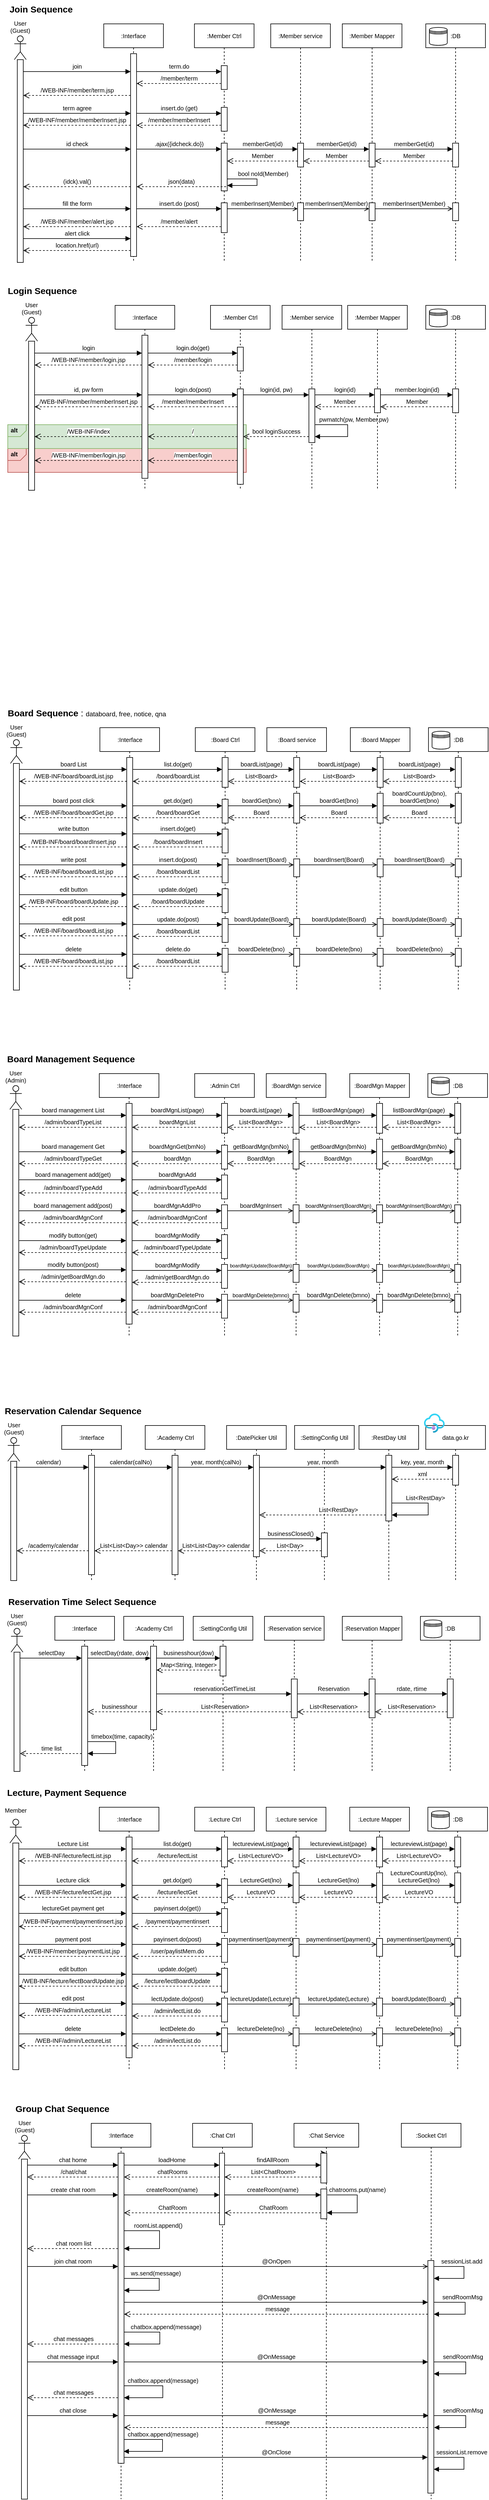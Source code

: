 <mxfile version="22.0.6" type="device">
  <diagram id="pvVOSNfctGL-sGZm5rbK" name="페이지-2">
    <mxGraphModel dx="1509" dy="859" grid="1" gridSize="10" guides="1" tooltips="1" connect="1" arrows="1" fold="1" page="1" pageScale="1" pageWidth="827" pageHeight="1169" math="0" shadow="0">
      <root>
        <mxCell id="0" />
        <mxCell id="1" parent="0" />
        <mxCell id="ka6hlrPv14pxqwnAD2oA-1" value="&lt;p style=&quot;margin: 4px 0px 0px 5px; text-align: left; font-size: 10px;&quot;&gt;&lt;b style=&quot;font-size: 10px;&quot;&gt;alt&lt;/b&gt;&lt;/p&gt;" style="html=1;shape=mxgraph.sysml.package;overflow=fill;labelX=31.34;align=left;spacingLeft=5;verticalAlign=top;spacingTop=-3;fontSize=10;fillColor=#f8cecc;strokeColor=#b85450;" parent="1" vertex="1">
          <mxGeometry x="15" y="762" width="400" height="40" as="geometry" />
        </mxCell>
        <mxCell id="ka6hlrPv14pxqwnAD2oA-2" value="&lt;p style=&quot;margin: 4px 0px 0px 5px; text-align: left; font-size: 10px;&quot;&gt;&lt;b style=&quot;font-size: 10px;&quot;&gt;alt&lt;/b&gt;&lt;/p&gt;" style="html=1;shape=mxgraph.sysml.package;overflow=fill;labelX=31.34;align=left;spacingLeft=5;verticalAlign=top;spacingTop=-3;fontSize=10;fillColor=#d5e8d4;strokeColor=#82b366;" parent="1" vertex="1">
          <mxGeometry x="15" y="722" width="400" height="40" as="geometry" />
        </mxCell>
        <object label="" id="ka6hlrPv14pxqwnAD2oA-3">
          <mxCell style="shape=umlLifeline;perimeter=lifelinePerimeter;whiteSpace=wrap;html=1;container=1;dropTarget=0;collapsible=0;recursiveResize=0;outlineConnect=0;portConstraint=eastwest;newEdgeStyle={&quot;edgeStyle&quot;:&quot;elbowEdgeStyle&quot;,&quot;elbow&quot;:&quot;vertical&quot;,&quot;curved&quot;:0,&quot;rounded&quot;:0};participant=umlActor;fontSize=10;" parent="1" vertex="1">
            <mxGeometry x="26" y="70" width="20" height="380" as="geometry" />
          </mxCell>
        </object>
        <mxCell id="ka6hlrPv14pxqwnAD2oA-4" value="" style="html=1;points=[];perimeter=orthogonalPerimeter;outlineConnect=0;targetShapes=umlLifeline;portConstraint=eastwest;newEdgeStyle={&quot;edgeStyle&quot;:&quot;elbowEdgeStyle&quot;,&quot;elbow&quot;:&quot;vertical&quot;,&quot;curved&quot;:0,&quot;rounded&quot;:0};fontSize=10;" parent="ka6hlrPv14pxqwnAD2oA-3" vertex="1">
          <mxGeometry x="5" y="40" width="10" height="340" as="geometry" />
        </mxCell>
        <mxCell id="ka6hlrPv14pxqwnAD2oA-5" value=":Interface" style="shape=umlLifeline;perimeter=lifelinePerimeter;whiteSpace=wrap;html=1;container=1;dropTarget=0;collapsible=0;recursiveResize=0;outlineConnect=0;portConstraint=eastwest;newEdgeStyle={&quot;edgeStyle&quot;:&quot;elbowEdgeStyle&quot;,&quot;elbow&quot;:&quot;vertical&quot;,&quot;curved&quot;:0,&quot;rounded&quot;:0};fontSize=10;" parent="1" vertex="1">
          <mxGeometry x="176" y="50" width="100" height="400" as="geometry" />
        </mxCell>
        <mxCell id="ka6hlrPv14pxqwnAD2oA-6" value="" style="html=1;points=[];perimeter=orthogonalPerimeter;outlineConnect=0;targetShapes=umlLifeline;portConstraint=eastwest;newEdgeStyle={&quot;edgeStyle&quot;:&quot;elbowEdgeStyle&quot;,&quot;elbow&quot;:&quot;vertical&quot;,&quot;curved&quot;:0,&quot;rounded&quot;:0};fontSize=10;" parent="ka6hlrPv14pxqwnAD2oA-5" vertex="1">
          <mxGeometry x="45" y="50" width="10" height="340" as="geometry" />
        </mxCell>
        <mxCell id="ka6hlrPv14pxqwnAD2oA-7" value=":Member Ctrl" style="shape=umlLifeline;perimeter=lifelinePerimeter;whiteSpace=wrap;html=1;container=1;dropTarget=0;collapsible=0;recursiveResize=0;outlineConnect=0;portConstraint=eastwest;newEdgeStyle={&quot;edgeStyle&quot;:&quot;elbowEdgeStyle&quot;,&quot;elbow&quot;:&quot;vertical&quot;,&quot;curved&quot;:0,&quot;rounded&quot;:0};fontSize=10;" parent="1" vertex="1">
          <mxGeometry x="328" y="50" width="100" height="400" as="geometry" />
        </mxCell>
        <mxCell id="ka6hlrPv14pxqwnAD2oA-8" value="" style="html=1;points=[];perimeter=orthogonalPerimeter;outlineConnect=0;targetShapes=umlLifeline;portConstraint=eastwest;newEdgeStyle={&quot;edgeStyle&quot;:&quot;elbowEdgeStyle&quot;,&quot;elbow&quot;:&quot;vertical&quot;,&quot;curved&quot;:0,&quot;rounded&quot;:0};fontSize=10;" parent="ka6hlrPv14pxqwnAD2oA-7" vertex="1">
          <mxGeometry x="45" y="70" width="10" height="40" as="geometry" />
        </mxCell>
        <mxCell id="ka6hlrPv14pxqwnAD2oA-9" value="" style="html=1;points=[];perimeter=orthogonalPerimeter;outlineConnect=0;targetShapes=umlLifeline;portConstraint=eastwest;newEdgeStyle={&quot;edgeStyle&quot;:&quot;elbowEdgeStyle&quot;,&quot;elbow&quot;:&quot;vertical&quot;,&quot;curved&quot;:0,&quot;rounded&quot;:0};fontSize=10;" parent="ka6hlrPv14pxqwnAD2oA-7" vertex="1">
          <mxGeometry x="45" y="140" width="10" height="40" as="geometry" />
        </mxCell>
        <mxCell id="ka6hlrPv14pxqwnAD2oA-10" value="" style="html=1;points=[];perimeter=orthogonalPerimeter;outlineConnect=0;targetShapes=umlLifeline;portConstraint=eastwest;newEdgeStyle={&quot;edgeStyle&quot;:&quot;elbowEdgeStyle&quot;,&quot;elbow&quot;:&quot;vertical&quot;,&quot;curved&quot;:0,&quot;rounded&quot;:0};fontSize=10;" parent="ka6hlrPv14pxqwnAD2oA-7" vertex="1">
          <mxGeometry x="45" y="200" width="10" height="80" as="geometry" />
        </mxCell>
        <mxCell id="ka6hlrPv14pxqwnAD2oA-11" value="bool noId(Member)" style="html=1;verticalAlign=bottom;endArrow=block;edgeStyle=orthogonalEdgeStyle;elbow=vertical;rounded=0;fontSize=10;" parent="ka6hlrPv14pxqwnAD2oA-7" source="ka6hlrPv14pxqwnAD2oA-10" target="ka6hlrPv14pxqwnAD2oA-10" edge="1">
          <mxGeometry x="-0.099" y="10" width="80" relative="1" as="geometry">
            <mxPoint x="65" y="260" as="sourcePoint" />
            <mxPoint x="65" y="280" as="targetPoint" />
            <Array as="points">
              <mxPoint x="105" y="260" />
              <mxPoint x="105" y="271" />
            </Array>
            <mxPoint as="offset" />
          </mxGeometry>
        </mxCell>
        <mxCell id="ka6hlrPv14pxqwnAD2oA-12" value="" style="html=1;points=[];perimeter=orthogonalPerimeter;outlineConnect=0;targetShapes=umlLifeline;portConstraint=eastwest;newEdgeStyle={&quot;edgeStyle&quot;:&quot;elbowEdgeStyle&quot;,&quot;elbow&quot;:&quot;vertical&quot;,&quot;curved&quot;:0,&quot;rounded&quot;:0};fontSize=10;" parent="ka6hlrPv14pxqwnAD2oA-7" vertex="1">
          <mxGeometry x="45" y="300" width="10" height="50" as="geometry" />
        </mxCell>
        <mxCell id="ka6hlrPv14pxqwnAD2oA-13" value="User&lt;br style=&quot;font-size: 10px;&quot;&gt;(Guest)" style="text;html=1;strokeColor=none;fillColor=none;align=center;verticalAlign=middle;whiteSpace=wrap;rounded=0;fontSize=10;" parent="1" vertex="1">
          <mxGeometry x="6" y="40" width="60" height="30" as="geometry" />
        </mxCell>
        <mxCell id="ka6hlrPv14pxqwnAD2oA-14" value="join" style="html=1;verticalAlign=bottom;endArrow=block;edgeStyle=elbowEdgeStyle;elbow=vertical;curved=0;rounded=0;fontSize=10;" parent="1" target="ka6hlrPv14pxqwnAD2oA-6" edge="1">
          <mxGeometry width="80" relative="1" as="geometry">
            <mxPoint x="41" y="130.0" as="sourcePoint" />
            <mxPoint x="226" y="130" as="targetPoint" />
          </mxGeometry>
        </mxCell>
        <mxCell id="ka6hlrPv14pxqwnAD2oA-15" value="term.do" style="html=1;verticalAlign=bottom;endArrow=block;edgeStyle=elbowEdgeStyle;elbow=vertical;curved=0;rounded=0;fontSize=10;" parent="1" source="ka6hlrPv14pxqwnAD2oA-6" target="ka6hlrPv14pxqwnAD2oA-8" edge="1">
          <mxGeometry width="80" relative="1" as="geometry">
            <mxPoint x="231" y="150" as="sourcePoint" />
            <mxPoint x="385.5" y="150" as="targetPoint" />
            <Array as="points">
              <mxPoint x="296" y="130" />
            </Array>
          </mxGeometry>
        </mxCell>
        <mxCell id="ka6hlrPv14pxqwnAD2oA-16" value="/member/term" style="html=1;verticalAlign=bottom;endArrow=open;dashed=1;endSize=8;edgeStyle=elbowEdgeStyle;elbow=vertical;curved=0;rounded=0;fontSize=10;" parent="1" source="ka6hlrPv14pxqwnAD2oA-8" edge="1">
          <mxGeometry relative="1" as="geometry">
            <mxPoint x="381" y="139.998" as="sourcePoint" />
            <mxPoint x="231" y="150" as="targetPoint" />
            <Array as="points">
              <mxPoint x="306" y="150" />
            </Array>
          </mxGeometry>
        </mxCell>
        <mxCell id="ka6hlrPv14pxqwnAD2oA-17" value="/WEB-INF/member/term.jsp" style="html=1;verticalAlign=bottom;endArrow=open;dashed=1;endSize=8;edgeStyle=elbowEdgeStyle;elbow=vertical;curved=0;rounded=0;fontSize=10;" parent="1" source="ka6hlrPv14pxqwnAD2oA-6" target="ka6hlrPv14pxqwnAD2oA-4" edge="1">
          <mxGeometry relative="1" as="geometry">
            <mxPoint x="156" y="179.998" as="sourcePoint" />
            <mxPoint x="46" y="190" as="targetPoint" />
            <Array as="points">
              <mxPoint x="86" y="170" />
            </Array>
          </mxGeometry>
        </mxCell>
        <mxCell id="ka6hlrPv14pxqwnAD2oA-18" value="term agree" style="html=1;verticalAlign=bottom;endArrow=block;edgeStyle=elbowEdgeStyle;elbow=vertical;curved=0;rounded=0;fontSize=10;" parent="1" source="ka6hlrPv14pxqwnAD2oA-4" target="ka6hlrPv14pxqwnAD2oA-6" edge="1">
          <mxGeometry width="80" relative="1" as="geometry">
            <mxPoint x="46" y="200.03" as="sourcePoint" />
            <mxPoint x="236" y="179.996" as="targetPoint" />
            <Array as="points">
              <mxPoint x="186" y="200" />
            </Array>
          </mxGeometry>
        </mxCell>
        <mxCell id="ka6hlrPv14pxqwnAD2oA-19" value="insert.do (get)" style="html=1;verticalAlign=bottom;endArrow=block;edgeStyle=elbowEdgeStyle;elbow=vertical;curved=0;rounded=0;fontSize=10;" parent="1" source="ka6hlrPv14pxqwnAD2oA-6" target="ka6hlrPv14pxqwnAD2oA-9" edge="1">
          <mxGeometry width="80" relative="1" as="geometry">
            <mxPoint x="231" y="200" as="sourcePoint" />
            <mxPoint x="385.5" y="220" as="targetPoint" />
            <Array as="points">
              <mxPoint x="296" y="200" />
            </Array>
          </mxGeometry>
        </mxCell>
        <mxCell id="ka6hlrPv14pxqwnAD2oA-20" value="/member/memberInsert" style="html=1;verticalAlign=bottom;endArrow=open;dashed=1;endSize=8;edgeStyle=elbowEdgeStyle;elbow=vertical;curved=0;rounded=0;fontSize=10;" parent="1" source="ka6hlrPv14pxqwnAD2oA-9" target="ka6hlrPv14pxqwnAD2oA-6" edge="1">
          <mxGeometry relative="1" as="geometry">
            <mxPoint x="381" y="209.998" as="sourcePoint" />
            <mxPoint x="231" y="220" as="targetPoint" />
            <Array as="points">
              <mxPoint x="306" y="220" />
            </Array>
          </mxGeometry>
        </mxCell>
        <mxCell id="ka6hlrPv14pxqwnAD2oA-21" value="/WEB-INF/member/memberInsert.jsp" style="html=1;verticalAlign=bottom;endArrow=open;dashed=1;endSize=8;edgeStyle=elbowEdgeStyle;elbow=vertical;curved=0;rounded=0;fontSize=10;" parent="1" source="ka6hlrPv14pxqwnAD2oA-6" target="ka6hlrPv14pxqwnAD2oA-4" edge="1">
          <mxGeometry relative="1" as="geometry">
            <mxPoint x="221" y="240" as="sourcePoint" />
            <mxPoint x="36" y="240" as="targetPoint" />
            <Array as="points">
              <mxPoint x="86" y="220" />
            </Array>
          </mxGeometry>
        </mxCell>
        <mxCell id="ka6hlrPv14pxqwnAD2oA-22" value="fill the form" style="html=1;verticalAlign=bottom;endArrow=block;edgeStyle=elbowEdgeStyle;elbow=vertical;curved=0;rounded=0;fontSize=10;" parent="1" source="ka6hlrPv14pxqwnAD2oA-4" target="ka6hlrPv14pxqwnAD2oA-6" edge="1">
          <mxGeometry width="80" relative="1" as="geometry">
            <mxPoint x="51" y="374" as="sourcePoint" />
            <mxPoint x="231" y="374" as="targetPoint" />
            <Array as="points">
              <mxPoint x="151" y="360" />
            </Array>
          </mxGeometry>
        </mxCell>
        <mxCell id="ka6hlrPv14pxqwnAD2oA-23" value="insert.do (post)" style="html=1;verticalAlign=bottom;endArrow=block;edgeStyle=elbowEdgeStyle;elbow=vertical;curved=0;rounded=0;fontSize=10;" parent="1" source="ka6hlrPv14pxqwnAD2oA-6" target="ka6hlrPv14pxqwnAD2oA-12" edge="1">
          <mxGeometry width="80" relative="1" as="geometry">
            <mxPoint x="241" y="374" as="sourcePoint" />
            <mxPoint x="381" y="360" as="targetPoint" />
            <Array as="points">
              <mxPoint x="311" y="360" />
            </Array>
          </mxGeometry>
        </mxCell>
        <mxCell id="ka6hlrPv14pxqwnAD2oA-24" value=":Member service" style="shape=umlLifeline;perimeter=lifelinePerimeter;whiteSpace=wrap;html=1;container=1;dropTarget=0;collapsible=0;recursiveResize=0;outlineConnect=0;portConstraint=eastwest;newEdgeStyle={&quot;edgeStyle&quot;:&quot;elbowEdgeStyle&quot;,&quot;elbow&quot;:&quot;vertical&quot;,&quot;curved&quot;:0,&quot;rounded&quot;:0};fontSize=10;" parent="1" vertex="1">
          <mxGeometry x="456" y="50" width="100" height="400" as="geometry" />
        </mxCell>
        <mxCell id="ka6hlrPv14pxqwnAD2oA-25" value="" style="html=1;points=[];perimeter=orthogonalPerimeter;outlineConnect=0;targetShapes=umlLifeline;portConstraint=eastwest;newEdgeStyle={&quot;edgeStyle&quot;:&quot;elbowEdgeStyle&quot;,&quot;elbow&quot;:&quot;vertical&quot;,&quot;curved&quot;:0,&quot;rounded&quot;:0};fontSize=10;" parent="ka6hlrPv14pxqwnAD2oA-24" vertex="1">
          <mxGeometry x="45" y="200" width="10" height="40" as="geometry" />
        </mxCell>
        <mxCell id="ka6hlrPv14pxqwnAD2oA-26" value="" style="html=1;points=[];perimeter=orthogonalPerimeter;outlineConnect=0;targetShapes=umlLifeline;portConstraint=eastwest;newEdgeStyle={&quot;edgeStyle&quot;:&quot;elbowEdgeStyle&quot;,&quot;elbow&quot;:&quot;vertical&quot;,&quot;curved&quot;:0,&quot;rounded&quot;:0};fontSize=10;" parent="ka6hlrPv14pxqwnAD2oA-24" vertex="1">
          <mxGeometry x="45" y="300" width="10" height="30" as="geometry" />
        </mxCell>
        <mxCell id="ka6hlrPv14pxqwnAD2oA-27" value=":Member Mapper" style="shape=umlLifeline;perimeter=lifelinePerimeter;whiteSpace=wrap;html=1;container=1;dropTarget=0;collapsible=0;recursiveResize=0;outlineConnect=0;portConstraint=eastwest;newEdgeStyle={&quot;edgeStyle&quot;:&quot;elbowEdgeStyle&quot;,&quot;elbow&quot;:&quot;vertical&quot;,&quot;curved&quot;:0,&quot;rounded&quot;:0};fontSize=10;" parent="1" vertex="1">
          <mxGeometry x="576" y="50" width="100" height="400" as="geometry" />
        </mxCell>
        <mxCell id="ka6hlrPv14pxqwnAD2oA-28" value="" style="html=1;points=[];perimeter=orthogonalPerimeter;outlineConnect=0;targetShapes=umlLifeline;portConstraint=eastwest;newEdgeStyle={&quot;edgeStyle&quot;:&quot;elbowEdgeStyle&quot;,&quot;elbow&quot;:&quot;vertical&quot;,&quot;curved&quot;:0,&quot;rounded&quot;:0};fontSize=10;" parent="ka6hlrPv14pxqwnAD2oA-27" vertex="1">
          <mxGeometry x="45" y="200" width="10" height="40" as="geometry" />
        </mxCell>
        <mxCell id="ka6hlrPv14pxqwnAD2oA-29" value=":DB" style="shape=umlLifeline;perimeter=lifelinePerimeter;whiteSpace=wrap;html=1;container=1;dropTarget=0;collapsible=0;recursiveResize=0;outlineConnect=0;portConstraint=eastwest;newEdgeStyle={&quot;edgeStyle&quot;:&quot;elbowEdgeStyle&quot;,&quot;elbow&quot;:&quot;vertical&quot;,&quot;curved&quot;:0,&quot;rounded&quot;:0};fontSize=10;" parent="1" vertex="1">
          <mxGeometry x="716" y="50" width="100" height="400" as="geometry" />
        </mxCell>
        <mxCell id="ka6hlrPv14pxqwnAD2oA-30" value="" style="html=1;points=[];perimeter=orthogonalPerimeter;outlineConnect=0;targetShapes=umlLifeline;portConstraint=eastwest;newEdgeStyle={&quot;edgeStyle&quot;:&quot;elbowEdgeStyle&quot;,&quot;elbow&quot;:&quot;vertical&quot;,&quot;curved&quot;:0,&quot;rounded&quot;:0};fontSize=10;" parent="ka6hlrPv14pxqwnAD2oA-29" vertex="1">
          <mxGeometry x="45" y="200" width="10" height="40" as="geometry" />
        </mxCell>
        <mxCell id="ka6hlrPv14pxqwnAD2oA-31" value="" style="html=1;points=[];perimeter=orthogonalPerimeter;outlineConnect=0;targetShapes=umlLifeline;portConstraint=eastwest;newEdgeStyle={&quot;edgeStyle&quot;:&quot;elbowEdgeStyle&quot;,&quot;elbow&quot;:&quot;vertical&quot;,&quot;curved&quot;:0,&quot;rounded&quot;:0};fontSize=10;" parent="ka6hlrPv14pxqwnAD2oA-29" vertex="1">
          <mxGeometry x="45" y="300" width="10" height="30" as="geometry" />
        </mxCell>
        <mxCell id="ka6hlrPv14pxqwnAD2oA-32" value="" style="shape=datastore;whiteSpace=wrap;html=1;" parent="1" vertex="1">
          <mxGeometry x="722" y="56" width="30" height="30" as="geometry" />
        </mxCell>
        <mxCell id="ka6hlrPv14pxqwnAD2oA-33" value="/member/alert" style="html=1;verticalAlign=bottom;endArrow=open;dashed=1;endSize=8;edgeStyle=elbowEdgeStyle;elbow=vertical;curved=0;rounded=0;fontSize=10;" parent="1" source="ka6hlrPv14pxqwnAD2oA-12" target="ka6hlrPv14pxqwnAD2oA-6" edge="1">
          <mxGeometry relative="1" as="geometry">
            <mxPoint x="351" y="390" as="sourcePoint" />
            <mxPoint x="251" y="390" as="targetPoint" />
            <Array as="points">
              <mxPoint x="276" y="390" />
            </Array>
          </mxGeometry>
        </mxCell>
        <mxCell id="ka6hlrPv14pxqwnAD2oA-34" value="memberInsert(Member)" style="html=1;verticalAlign=bottom;endArrow=open;edgeStyle=elbowEdgeStyle;elbow=vertical;curved=0;rounded=0;fontSize=10;endFill=0;" parent="1" source="ka6hlrPv14pxqwnAD2oA-12" target="ka6hlrPv14pxqwnAD2oA-26" edge="1">
          <mxGeometry width="80" relative="1" as="geometry">
            <mxPoint x="311" y="450" as="sourcePoint" />
            <mxPoint x="425.5" y="450" as="targetPoint" />
            <Array as="points">
              <mxPoint x="451" y="360" />
            </Array>
          </mxGeometry>
        </mxCell>
        <mxCell id="ka6hlrPv14pxqwnAD2oA-35" value="/WEB-INF/member/alert.jsp" style="html=1;verticalAlign=bottom;endArrow=open;dashed=1;endSize=8;edgeStyle=elbowEdgeStyle;elbow=vertical;curved=0;rounded=0;fontSize=10;" parent="1" source="ka6hlrPv14pxqwnAD2oA-6" target="ka6hlrPv14pxqwnAD2oA-4" edge="1">
          <mxGeometry relative="1" as="geometry">
            <mxPoint x="231" y="404" as="sourcePoint" />
            <mxPoint x="51" y="404" as="targetPoint" />
            <Array as="points">
              <mxPoint x="151" y="390" />
            </Array>
          </mxGeometry>
        </mxCell>
        <mxCell id="ka6hlrPv14pxqwnAD2oA-36" value="Join Sequence" style="text;html=1;strokeColor=none;fillColor=none;align=center;verticalAlign=middle;whiteSpace=wrap;rounded=0;fontSize=15;fontStyle=1" parent="1" vertex="1">
          <mxGeometry x="16" y="10" width="110" height="30" as="geometry" />
        </mxCell>
        <object label="" id="ka6hlrPv14pxqwnAD2oA-37">
          <mxCell style="shape=umlLifeline;perimeter=lifelinePerimeter;whiteSpace=wrap;html=1;container=1;dropTarget=0;collapsible=0;recursiveResize=0;outlineConnect=0;portConstraint=eastwest;newEdgeStyle={&quot;edgeStyle&quot;:&quot;elbowEdgeStyle&quot;,&quot;elbow&quot;:&quot;vertical&quot;,&quot;curved&quot;:0,&quot;rounded&quot;:0};participant=umlActor;fontSize=10;" parent="1" vertex="1">
            <mxGeometry x="45" y="542" width="20" height="280" as="geometry" />
          </mxCell>
        </object>
        <mxCell id="ka6hlrPv14pxqwnAD2oA-38" value="" style="html=1;points=[];perimeter=orthogonalPerimeter;outlineConnect=0;targetShapes=umlLifeline;portConstraint=eastwest;newEdgeStyle={&quot;edgeStyle&quot;:&quot;elbowEdgeStyle&quot;,&quot;elbow&quot;:&quot;vertical&quot;,&quot;curved&quot;:0,&quot;rounded&quot;:0};fontSize=10;" parent="ka6hlrPv14pxqwnAD2oA-37" vertex="1">
          <mxGeometry x="5" y="40" width="10" height="250" as="geometry" />
        </mxCell>
        <mxCell id="ka6hlrPv14pxqwnAD2oA-39" value=":Interface" style="shape=umlLifeline;perimeter=lifelinePerimeter;whiteSpace=wrap;html=1;container=1;dropTarget=0;collapsible=0;recursiveResize=0;outlineConnect=0;portConstraint=eastwest;newEdgeStyle={&quot;edgeStyle&quot;:&quot;elbowEdgeStyle&quot;,&quot;elbow&quot;:&quot;vertical&quot;,&quot;curved&quot;:0,&quot;rounded&quot;:0};fontSize=10;" parent="1" vertex="1">
          <mxGeometry x="195" y="522" width="100" height="310" as="geometry" />
        </mxCell>
        <mxCell id="ka6hlrPv14pxqwnAD2oA-40" value="" style="html=1;points=[];perimeter=orthogonalPerimeter;outlineConnect=0;targetShapes=umlLifeline;portConstraint=eastwest;newEdgeStyle={&quot;edgeStyle&quot;:&quot;elbowEdgeStyle&quot;,&quot;elbow&quot;:&quot;vertical&quot;,&quot;curved&quot;:0,&quot;rounded&quot;:0};fontSize=10;" parent="ka6hlrPv14pxqwnAD2oA-39" vertex="1">
          <mxGeometry x="45" y="50" width="10" height="240" as="geometry" />
        </mxCell>
        <mxCell id="ka6hlrPv14pxqwnAD2oA-41" value=":Member Ctrl" style="shape=umlLifeline;perimeter=lifelinePerimeter;whiteSpace=wrap;html=1;container=1;dropTarget=0;collapsible=0;recursiveResize=0;outlineConnect=0;portConstraint=eastwest;newEdgeStyle={&quot;edgeStyle&quot;:&quot;elbowEdgeStyle&quot;,&quot;elbow&quot;:&quot;vertical&quot;,&quot;curved&quot;:0,&quot;rounded&quot;:0};fontSize=10;" parent="1" vertex="1">
          <mxGeometry x="355" y="522" width="100" height="310" as="geometry" />
        </mxCell>
        <mxCell id="ka6hlrPv14pxqwnAD2oA-42" value="" style="html=1;points=[];perimeter=orthogonalPerimeter;outlineConnect=0;targetShapes=umlLifeline;portConstraint=eastwest;newEdgeStyle={&quot;edgeStyle&quot;:&quot;elbowEdgeStyle&quot;,&quot;elbow&quot;:&quot;vertical&quot;,&quot;curved&quot;:0,&quot;rounded&quot;:0};fontSize=10;" parent="ka6hlrPv14pxqwnAD2oA-41" vertex="1">
          <mxGeometry x="45" y="70" width="10" height="40" as="geometry" />
        </mxCell>
        <mxCell id="ka6hlrPv14pxqwnAD2oA-43" value="" style="html=1;points=[];perimeter=orthogonalPerimeter;outlineConnect=0;targetShapes=umlLifeline;portConstraint=eastwest;newEdgeStyle={&quot;edgeStyle&quot;:&quot;elbowEdgeStyle&quot;,&quot;elbow&quot;:&quot;vertical&quot;,&quot;curved&quot;:0,&quot;rounded&quot;:0};fontSize=10;" parent="ka6hlrPv14pxqwnAD2oA-41" vertex="1">
          <mxGeometry x="45" y="140" width="10" height="160" as="geometry" />
        </mxCell>
        <mxCell id="ka6hlrPv14pxqwnAD2oA-44" value="User&lt;br style=&quot;font-size: 10px;&quot;&gt;(Guest)" style="text;html=1;strokeColor=none;fillColor=none;align=center;verticalAlign=middle;whiteSpace=wrap;rounded=0;fontSize=10;" parent="1" vertex="1">
          <mxGeometry x="25" y="512" width="60" height="30" as="geometry" />
        </mxCell>
        <mxCell id="ka6hlrPv14pxqwnAD2oA-45" value="login" style="html=1;verticalAlign=bottom;endArrow=block;edgeStyle=elbowEdgeStyle;elbow=vertical;curved=0;rounded=0;fontSize=10;" parent="1" target="ka6hlrPv14pxqwnAD2oA-40" edge="1">
          <mxGeometry width="80" relative="1" as="geometry">
            <mxPoint x="60" y="602.0" as="sourcePoint" />
            <mxPoint x="245" y="602" as="targetPoint" />
          </mxGeometry>
        </mxCell>
        <mxCell id="ka6hlrPv14pxqwnAD2oA-46" value="login.do(get)" style="html=1;verticalAlign=bottom;endArrow=block;edgeStyle=elbowEdgeStyle;elbow=vertical;curved=0;rounded=0;fontSize=10;" parent="1" source="ka6hlrPv14pxqwnAD2oA-40" target="ka6hlrPv14pxqwnAD2oA-42" edge="1">
          <mxGeometry width="80" relative="1" as="geometry">
            <mxPoint x="250" y="622" as="sourcePoint" />
            <mxPoint x="404.5" y="622" as="targetPoint" />
            <Array as="points">
              <mxPoint x="315" y="602" />
            </Array>
          </mxGeometry>
        </mxCell>
        <mxCell id="ka6hlrPv14pxqwnAD2oA-47" value="/member/login" style="html=1;verticalAlign=bottom;endArrow=open;dashed=1;endSize=8;edgeStyle=elbowEdgeStyle;elbow=vertical;curved=0;rounded=0;fontSize=10;" parent="1" source="ka6hlrPv14pxqwnAD2oA-42" edge="1">
          <mxGeometry relative="1" as="geometry">
            <mxPoint x="400" y="611.998" as="sourcePoint" />
            <mxPoint x="250" y="622" as="targetPoint" />
            <Array as="points">
              <mxPoint x="325" y="622" />
            </Array>
          </mxGeometry>
        </mxCell>
        <mxCell id="ka6hlrPv14pxqwnAD2oA-48" value="/WEB-INF/member/login.jsp" style="html=1;verticalAlign=bottom;endArrow=open;dashed=1;endSize=8;edgeStyle=elbowEdgeStyle;elbow=vertical;curved=0;rounded=0;fontSize=10;" parent="1" source="ka6hlrPv14pxqwnAD2oA-40" target="ka6hlrPv14pxqwnAD2oA-38" edge="1">
          <mxGeometry relative="1" as="geometry">
            <mxPoint x="175" y="651.998" as="sourcePoint" />
            <mxPoint x="65" y="662" as="targetPoint" />
            <Array as="points">
              <mxPoint x="105" y="622" />
            </Array>
          </mxGeometry>
        </mxCell>
        <mxCell id="ka6hlrPv14pxqwnAD2oA-49" value="id, pw form" style="html=1;verticalAlign=bottom;endArrow=block;edgeStyle=elbowEdgeStyle;elbow=vertical;curved=0;rounded=0;fontSize=10;" parent="1" source="ka6hlrPv14pxqwnAD2oA-38" target="ka6hlrPv14pxqwnAD2oA-40" edge="1">
          <mxGeometry width="80" relative="1" as="geometry">
            <mxPoint x="65" y="672.03" as="sourcePoint" />
            <mxPoint x="255" y="651.996" as="targetPoint" />
            <Array as="points">
              <mxPoint x="205" y="672" />
            </Array>
          </mxGeometry>
        </mxCell>
        <mxCell id="ka6hlrPv14pxqwnAD2oA-50" value="login.do(post)" style="html=1;verticalAlign=bottom;endArrow=block;edgeStyle=elbowEdgeStyle;elbow=vertical;curved=0;rounded=0;fontSize=10;" parent="1" source="ka6hlrPv14pxqwnAD2oA-40" target="ka6hlrPv14pxqwnAD2oA-43" edge="1">
          <mxGeometry width="80" relative="1" as="geometry">
            <mxPoint x="250" y="672" as="sourcePoint" />
            <mxPoint x="404.5" y="692" as="targetPoint" />
            <Array as="points">
              <mxPoint x="315" y="672" />
            </Array>
          </mxGeometry>
        </mxCell>
        <mxCell id="ka6hlrPv14pxqwnAD2oA-51" value="/member/memberInsert" style="html=1;verticalAlign=bottom;endArrow=open;dashed=1;endSize=8;edgeStyle=elbowEdgeStyle;elbow=vertical;curved=0;rounded=0;fontSize=10;" parent="1" source="ka6hlrPv14pxqwnAD2oA-43" target="ka6hlrPv14pxqwnAD2oA-40" edge="1">
          <mxGeometry relative="1" as="geometry">
            <mxPoint x="400" y="681.998" as="sourcePoint" />
            <mxPoint x="250" y="692" as="targetPoint" />
            <Array as="points">
              <mxPoint x="325" y="692" />
            </Array>
          </mxGeometry>
        </mxCell>
        <mxCell id="ka6hlrPv14pxqwnAD2oA-52" value="/WEB-INF/member/memberInsert.jsp" style="html=1;verticalAlign=bottom;endArrow=open;dashed=1;endSize=8;edgeStyle=elbowEdgeStyle;elbow=vertical;curved=0;rounded=0;fontSize=10;" parent="1" source="ka6hlrPv14pxqwnAD2oA-40" target="ka6hlrPv14pxqwnAD2oA-38" edge="1">
          <mxGeometry relative="1" as="geometry">
            <mxPoint x="240" y="712" as="sourcePoint" />
            <mxPoint x="55" y="712" as="targetPoint" />
            <Array as="points">
              <mxPoint x="105" y="692" />
            </Array>
          </mxGeometry>
        </mxCell>
        <mxCell id="ka6hlrPv14pxqwnAD2oA-53" value=":Member service" style="shape=umlLifeline;perimeter=lifelinePerimeter;whiteSpace=wrap;html=1;container=1;dropTarget=0;collapsible=0;recursiveResize=0;outlineConnect=0;portConstraint=eastwest;newEdgeStyle={&quot;edgeStyle&quot;:&quot;elbowEdgeStyle&quot;,&quot;elbow&quot;:&quot;vertical&quot;,&quot;curved&quot;:0,&quot;rounded&quot;:0};fontSize=10;" parent="1" vertex="1">
          <mxGeometry x="475" y="522" width="100" height="310" as="geometry" />
        </mxCell>
        <mxCell id="ka6hlrPv14pxqwnAD2oA-54" style="edgeStyle=elbowEdgeStyle;rounded=0;orthogonalLoop=1;jettySize=auto;html=1;elbow=vertical;curved=0;" parent="ka6hlrPv14pxqwnAD2oA-53" source="ka6hlrPv14pxqwnAD2oA-55" target="ka6hlrPv14pxqwnAD2oA-53" edge="1">
          <mxGeometry relative="1" as="geometry" />
        </mxCell>
        <mxCell id="ka6hlrPv14pxqwnAD2oA-55" value="" style="html=1;points=[];perimeter=orthogonalPerimeter;outlineConnect=0;targetShapes=umlLifeline;portConstraint=eastwest;newEdgeStyle={&quot;edgeStyle&quot;:&quot;elbowEdgeStyle&quot;,&quot;elbow&quot;:&quot;vertical&quot;,&quot;curved&quot;:0,&quot;rounded&quot;:0};fontSize=10;" parent="ka6hlrPv14pxqwnAD2oA-53" vertex="1">
          <mxGeometry x="45" y="140" width="10" height="90" as="geometry" />
        </mxCell>
        <mxCell id="ka6hlrPv14pxqwnAD2oA-56" value="pwmatch(pw, Member.pw)" style="html=1;verticalAlign=bottom;endArrow=block;edgeStyle=orthogonalEdgeStyle;elbow=vertical;rounded=0;fontSize=10;" parent="ka6hlrPv14pxqwnAD2oA-53" target="ka6hlrPv14pxqwnAD2oA-55" edge="1">
          <mxGeometry x="-0.153" y="10" width="80" relative="1" as="geometry">
            <mxPoint x="55.0" y="200.0" as="sourcePoint" />
            <mxPoint x="55.0" y="220.0" as="targetPoint" />
            <Array as="points">
              <mxPoint x="110" y="200" />
              <mxPoint x="110" y="220" />
            </Array>
            <mxPoint as="offset" />
          </mxGeometry>
        </mxCell>
        <mxCell id="ka6hlrPv14pxqwnAD2oA-57" value=":Member Mapper" style="shape=umlLifeline;perimeter=lifelinePerimeter;whiteSpace=wrap;html=1;container=1;dropTarget=0;collapsible=0;recursiveResize=0;outlineConnect=0;portConstraint=eastwest;newEdgeStyle={&quot;edgeStyle&quot;:&quot;elbowEdgeStyle&quot;,&quot;elbow&quot;:&quot;vertical&quot;,&quot;curved&quot;:0,&quot;rounded&quot;:0};fontSize=10;" parent="1" vertex="1">
          <mxGeometry x="585" y="522" width="100" height="310" as="geometry" />
        </mxCell>
        <mxCell id="ka6hlrPv14pxqwnAD2oA-58" value="" style="html=1;points=[];perimeter=orthogonalPerimeter;outlineConnect=0;targetShapes=umlLifeline;portConstraint=eastwest;newEdgeStyle={&quot;edgeStyle&quot;:&quot;elbowEdgeStyle&quot;,&quot;elbow&quot;:&quot;vertical&quot;,&quot;curved&quot;:0,&quot;rounded&quot;:0};fontSize=10;" parent="ka6hlrPv14pxqwnAD2oA-57" vertex="1">
          <mxGeometry x="45" y="140" width="10" height="40" as="geometry" />
        </mxCell>
        <mxCell id="ka6hlrPv14pxqwnAD2oA-59" value=":DB" style="shape=umlLifeline;perimeter=lifelinePerimeter;whiteSpace=wrap;html=1;container=1;dropTarget=0;collapsible=0;recursiveResize=0;outlineConnect=0;portConstraint=eastwest;newEdgeStyle={&quot;edgeStyle&quot;:&quot;elbowEdgeStyle&quot;,&quot;elbow&quot;:&quot;vertical&quot;,&quot;curved&quot;:0,&quot;rounded&quot;:0};fontSize=10;" parent="1" vertex="1">
          <mxGeometry x="716" y="522" width="100" height="310" as="geometry" />
        </mxCell>
        <mxCell id="ka6hlrPv14pxqwnAD2oA-60" value="" style="html=1;points=[];perimeter=orthogonalPerimeter;outlineConnect=0;targetShapes=umlLifeline;portConstraint=eastwest;newEdgeStyle={&quot;edgeStyle&quot;:&quot;elbowEdgeStyle&quot;,&quot;elbow&quot;:&quot;vertical&quot;,&quot;curved&quot;:0,&quot;rounded&quot;:0};fontSize=10;" parent="ka6hlrPv14pxqwnAD2oA-59" vertex="1">
          <mxGeometry x="45" y="140" width="10" height="40" as="geometry" />
        </mxCell>
        <mxCell id="ka6hlrPv14pxqwnAD2oA-61" value="" style="shape=datastore;whiteSpace=wrap;html=1;" parent="1" vertex="1">
          <mxGeometry x="722" y="528" width="30" height="30" as="geometry" />
        </mxCell>
        <mxCell id="ka6hlrPv14pxqwnAD2oA-62" value="Login Sequence" style="text;html=1;strokeColor=none;fillColor=none;align=center;verticalAlign=middle;whiteSpace=wrap;rounded=0;fontSize=15;fontStyle=1" parent="1" vertex="1">
          <mxGeometry x="12.5" y="482" width="120" height="30" as="geometry" />
        </mxCell>
        <mxCell id="ka6hlrPv14pxqwnAD2oA-63" value="login(id, pw)" style="html=1;verticalAlign=bottom;endArrow=block;edgeStyle=elbowEdgeStyle;elbow=vertical;curved=0;rounded=0;fontSize=10;" parent="1" source="ka6hlrPv14pxqwnAD2oA-43" target="ka6hlrPv14pxqwnAD2oA-55" edge="1">
          <mxGeometry width="80" relative="1" as="geometry">
            <mxPoint x="435" y="842" as="sourcePoint" />
            <mxPoint x="589.5" y="862" as="targetPoint" />
            <Array as="points">
              <mxPoint x="455" y="672" />
            </Array>
          </mxGeometry>
        </mxCell>
        <mxCell id="ka6hlrPv14pxqwnAD2oA-64" value="bool loginSuccess" style="html=1;verticalAlign=bottom;endArrow=open;dashed=1;endSize=8;edgeStyle=elbowEdgeStyle;elbow=vertical;curved=0;rounded=0;fontSize=10;" parent="1" source="ka6hlrPv14pxqwnAD2oA-55" target="ka6hlrPv14pxqwnAD2oA-43" edge="1">
          <mxGeometry relative="1" as="geometry">
            <mxPoint x="585" y="851.998" as="sourcePoint" />
            <mxPoint x="435" y="862" as="targetPoint" />
            <Array as="points">
              <mxPoint x="475" y="742" />
            </Array>
            <mxPoint as="offset" />
          </mxGeometry>
        </mxCell>
        <mxCell id="ka6hlrPv14pxqwnAD2oA-65" value="login(id)" style="html=1;verticalAlign=bottom;endArrow=block;edgeStyle=elbowEdgeStyle;elbow=vertical;curved=0;rounded=0;fontSize=10;" parent="1" source="ka6hlrPv14pxqwnAD2oA-55" target="ka6hlrPv14pxqwnAD2oA-58" edge="1">
          <mxGeometry width="80" relative="1" as="geometry">
            <mxPoint x="575" y="732" as="sourcePoint" />
            <mxPoint x="725" y="732" as="targetPoint" />
            <Array as="points">
              <mxPoint x="595" y="672" />
            </Array>
          </mxGeometry>
        </mxCell>
        <mxCell id="ka6hlrPv14pxqwnAD2oA-66" value="/" style="html=1;verticalAlign=bottom;endArrow=open;dashed=1;endSize=8;edgeStyle=elbowEdgeStyle;elbow=vertical;curved=0;rounded=0;fontSize=10;" parent="1" source="ka6hlrPv14pxqwnAD2oA-43" target="ka6hlrPv14pxqwnAD2oA-40" edge="1">
          <mxGeometry relative="1" as="geometry">
            <mxPoint x="375" y="752" as="sourcePoint" />
            <mxPoint x="245" y="752" as="targetPoint" />
            <Array as="points">
              <mxPoint x="305" y="742" />
            </Array>
          </mxGeometry>
        </mxCell>
        <mxCell id="ka6hlrPv14pxqwnAD2oA-67" value="member.login(id)" style="html=1;verticalAlign=bottom;endArrow=block;edgeStyle=elbowEdgeStyle;elbow=vertical;curved=0;rounded=0;fontSize=10;" parent="1" source="ka6hlrPv14pxqwnAD2oA-58" target="ka6hlrPv14pxqwnAD2oA-60" edge="1">
          <mxGeometry width="80" relative="1" as="geometry">
            <mxPoint x="665" y="722" as="sourcePoint" />
            <mxPoint x="775" y="722" as="targetPoint" />
            <Array as="points">
              <mxPoint x="695" y="672" />
            </Array>
          </mxGeometry>
        </mxCell>
        <mxCell id="ka6hlrPv14pxqwnAD2oA-68" value="Member" style="html=1;verticalAlign=bottom;endArrow=open;dashed=1;endSize=8;edgeStyle=elbowEdgeStyle;elbow=vertical;curved=0;rounded=0;fontSize=10;" parent="1" source="ka6hlrPv14pxqwnAD2oA-60" target="ka6hlrPv14pxqwnAD2oA-58" edge="1">
          <mxGeometry relative="1" as="geometry">
            <mxPoint x="755" y="692" as="sourcePoint" />
            <mxPoint x="635" y="692" as="targetPoint" />
            <Array as="points">
              <mxPoint x="695" y="692" />
            </Array>
          </mxGeometry>
        </mxCell>
        <mxCell id="ka6hlrPv14pxqwnAD2oA-69" value="Member" style="html=1;verticalAlign=bottom;endArrow=open;dashed=1;endSize=8;edgeStyle=elbowEdgeStyle;elbow=vertical;curved=0;rounded=0;fontSize=10;" parent="1" source="ka6hlrPv14pxqwnAD2oA-58" target="ka6hlrPv14pxqwnAD2oA-55" edge="1">
          <mxGeometry relative="1" as="geometry">
            <mxPoint x="686" y="742" as="sourcePoint" />
            <mxPoint x="545" y="742" as="targetPoint" />
            <Array as="points">
              <mxPoint x="595" y="692" />
            </Array>
          </mxGeometry>
        </mxCell>
        <mxCell id="ka6hlrPv14pxqwnAD2oA-70" value="/member/login" style="html=1;verticalAlign=bottom;endArrow=open;dashed=1;endSize=8;edgeStyle=elbowEdgeStyle;elbow=vertical;curved=0;rounded=0;fontSize=10;" parent="1" source="ka6hlrPv14pxqwnAD2oA-43" target="ka6hlrPv14pxqwnAD2oA-40" edge="1">
          <mxGeometry relative="1" as="geometry">
            <mxPoint x="410" y="752" as="sourcePoint" />
            <mxPoint x="260" y="752" as="targetPoint" />
            <Array as="points">
              <mxPoint x="305" y="782" />
            </Array>
          </mxGeometry>
        </mxCell>
        <mxCell id="ka6hlrPv14pxqwnAD2oA-71" value="/WEB-INF/index" style="html=1;verticalAlign=bottom;endArrow=open;dashed=1;endSize=8;edgeStyle=elbowEdgeStyle;elbow=vertical;curved=0;rounded=0;fontSize=10;" parent="1" source="ka6hlrPv14pxqwnAD2oA-40" target="ka6hlrPv14pxqwnAD2oA-38" edge="1">
          <mxGeometry relative="1" as="geometry">
            <mxPoint x="410" y="752" as="sourcePoint" />
            <mxPoint x="260" y="752" as="targetPoint" />
            <Array as="points">
              <mxPoint x="185" y="742" />
            </Array>
          </mxGeometry>
        </mxCell>
        <mxCell id="ka6hlrPv14pxqwnAD2oA-72" value="/WEB-INF/member/login.jsp" style="html=1;verticalAlign=bottom;endArrow=open;dashed=1;endSize=8;edgeStyle=elbowEdgeStyle;elbow=vertical;curved=0;rounded=0;fontSize=10;" parent="1" source="ka6hlrPv14pxqwnAD2oA-40" target="ka6hlrPv14pxqwnAD2oA-38" edge="1">
          <mxGeometry relative="1" as="geometry">
            <mxPoint x="250" y="752" as="sourcePoint" />
            <mxPoint x="70" y="752" as="targetPoint" />
            <Array as="points">
              <mxPoint x="195" y="782" />
            </Array>
          </mxGeometry>
        </mxCell>
        <object label="" id="ka6hlrPv14pxqwnAD2oA-73">
          <mxCell style="shape=umlLifeline;perimeter=lifelinePerimeter;whiteSpace=wrap;html=1;container=1;dropTarget=0;collapsible=0;recursiveResize=0;outlineConnect=0;portConstraint=eastwest;newEdgeStyle={&quot;edgeStyle&quot;:&quot;elbowEdgeStyle&quot;,&quot;elbow&quot;:&quot;vertical&quot;,&quot;curved&quot;:0,&quot;rounded&quot;:0};participant=umlActor;fontSize=10;" parent="1" vertex="1">
            <mxGeometry x="19.5" y="1250" width="20" height="420" as="geometry" />
          </mxCell>
        </object>
        <mxCell id="ka6hlrPv14pxqwnAD2oA-74" value="" style="html=1;points=[];perimeter=orthogonalPerimeter;outlineConnect=0;targetShapes=umlLifeline;portConstraint=eastwest;newEdgeStyle={&quot;edgeStyle&quot;:&quot;elbowEdgeStyle&quot;,&quot;elbow&quot;:&quot;vertical&quot;,&quot;curved&quot;:0,&quot;rounded&quot;:0};fontSize=10;" parent="ka6hlrPv14pxqwnAD2oA-73" vertex="1">
          <mxGeometry x="5" y="40" width="10" height="380" as="geometry" />
        </mxCell>
        <mxCell id="ka6hlrPv14pxqwnAD2oA-75" value=":Interface" style="shape=umlLifeline;perimeter=lifelinePerimeter;whiteSpace=wrap;html=1;container=1;dropTarget=0;collapsible=0;recursiveResize=0;outlineConnect=0;portConstraint=eastwest;newEdgeStyle={&quot;edgeStyle&quot;:&quot;elbowEdgeStyle&quot;,&quot;elbow&quot;:&quot;vertical&quot;,&quot;curved&quot;:0,&quot;rounded&quot;:0};fontSize=10;" parent="1" vertex="1">
          <mxGeometry x="169.5" y="1230" width="100" height="440" as="geometry" />
        </mxCell>
        <mxCell id="ka6hlrPv14pxqwnAD2oA-76" value="" style="html=1;points=[];perimeter=orthogonalPerimeter;outlineConnect=0;targetShapes=umlLifeline;portConstraint=eastwest;newEdgeStyle={&quot;edgeStyle&quot;:&quot;elbowEdgeStyle&quot;,&quot;elbow&quot;:&quot;vertical&quot;,&quot;curved&quot;:0,&quot;rounded&quot;:0};fontSize=10;" parent="ka6hlrPv14pxqwnAD2oA-75" vertex="1">
          <mxGeometry x="45" y="50" width="10" height="370" as="geometry" />
        </mxCell>
        <mxCell id="ka6hlrPv14pxqwnAD2oA-77" value=":Board Ctrl" style="shape=umlLifeline;perimeter=lifelinePerimeter;whiteSpace=wrap;html=1;container=1;dropTarget=0;collapsible=0;recursiveResize=0;outlineConnect=0;portConstraint=eastwest;newEdgeStyle={&quot;edgeStyle&quot;:&quot;elbowEdgeStyle&quot;,&quot;elbow&quot;:&quot;vertical&quot;,&quot;curved&quot;:0,&quot;rounded&quot;:0};fontSize=10;" parent="1" vertex="1">
          <mxGeometry x="329.5" y="1230" width="100" height="440" as="geometry" />
        </mxCell>
        <mxCell id="ka6hlrPv14pxqwnAD2oA-78" value="" style="html=1;points=[];perimeter=orthogonalPerimeter;outlineConnect=0;targetShapes=umlLifeline;portConstraint=eastwest;newEdgeStyle={&quot;edgeStyle&quot;:&quot;elbowEdgeStyle&quot;,&quot;elbow&quot;:&quot;vertical&quot;,&quot;curved&quot;:0,&quot;rounded&quot;:0};fontSize=10;" parent="ka6hlrPv14pxqwnAD2oA-77" vertex="1">
          <mxGeometry x="45" y="50" width="10" height="50" as="geometry" />
        </mxCell>
        <mxCell id="ka6hlrPv14pxqwnAD2oA-79" value="" style="html=1;points=[];perimeter=orthogonalPerimeter;outlineConnect=0;targetShapes=umlLifeline;portConstraint=eastwest;newEdgeStyle={&quot;edgeStyle&quot;:&quot;elbowEdgeStyle&quot;,&quot;elbow&quot;:&quot;vertical&quot;,&quot;curved&quot;:0,&quot;rounded&quot;:0};fontSize=10;" parent="ka6hlrPv14pxqwnAD2oA-77" vertex="1">
          <mxGeometry x="45" y="120" width="10" height="40" as="geometry" />
        </mxCell>
        <mxCell id="ka6hlrPv14pxqwnAD2oA-80" value="" style="html=1;points=[];perimeter=orthogonalPerimeter;outlineConnect=0;targetShapes=umlLifeline;portConstraint=eastwest;newEdgeStyle={&quot;edgeStyle&quot;:&quot;elbowEdgeStyle&quot;,&quot;elbow&quot;:&quot;vertical&quot;,&quot;curved&quot;:0,&quot;rounded&quot;:0};fontSize=10;" parent="ka6hlrPv14pxqwnAD2oA-77" vertex="1">
          <mxGeometry x="45" y="170" width="10" height="40" as="geometry" />
        </mxCell>
        <mxCell id="ka6hlrPv14pxqwnAD2oA-81" value="" style="html=1;points=[];perimeter=orthogonalPerimeter;outlineConnect=0;targetShapes=umlLifeline;portConstraint=eastwest;newEdgeStyle={&quot;edgeStyle&quot;:&quot;elbowEdgeStyle&quot;,&quot;elbow&quot;:&quot;vertical&quot;,&quot;curved&quot;:0,&quot;rounded&quot;:0};fontSize=10;" parent="ka6hlrPv14pxqwnAD2oA-77" vertex="1">
          <mxGeometry x="45" y="220" width="10" height="40" as="geometry" />
        </mxCell>
        <mxCell id="ka6hlrPv14pxqwnAD2oA-82" value="" style="html=1;points=[];perimeter=orthogonalPerimeter;outlineConnect=0;targetShapes=umlLifeline;portConstraint=eastwest;newEdgeStyle={&quot;edgeStyle&quot;:&quot;elbowEdgeStyle&quot;,&quot;elbow&quot;:&quot;vertical&quot;,&quot;curved&quot;:0,&quot;rounded&quot;:0};fontSize=10;" parent="ka6hlrPv14pxqwnAD2oA-77" vertex="1">
          <mxGeometry x="45" y="270" width="10" height="40" as="geometry" />
        </mxCell>
        <mxCell id="ka6hlrPv14pxqwnAD2oA-83" value="" style="html=1;points=[];perimeter=orthogonalPerimeter;outlineConnect=0;targetShapes=umlLifeline;portConstraint=eastwest;newEdgeStyle={&quot;edgeStyle&quot;:&quot;elbowEdgeStyle&quot;,&quot;elbow&quot;:&quot;vertical&quot;,&quot;curved&quot;:0,&quot;rounded&quot;:0};fontSize=10;" parent="ka6hlrPv14pxqwnAD2oA-77" vertex="1">
          <mxGeometry x="45" y="320" width="10" height="40" as="geometry" />
        </mxCell>
        <mxCell id="ka6hlrPv14pxqwnAD2oA-84" value="" style="html=1;points=[];perimeter=orthogonalPerimeter;outlineConnect=0;targetShapes=umlLifeline;portConstraint=eastwest;newEdgeStyle={&quot;edgeStyle&quot;:&quot;elbowEdgeStyle&quot;,&quot;elbow&quot;:&quot;vertical&quot;,&quot;curved&quot;:0,&quot;rounded&quot;:0};fontSize=10;" parent="ka6hlrPv14pxqwnAD2oA-77" vertex="1">
          <mxGeometry x="45" y="370" width="10" height="40" as="geometry" />
        </mxCell>
        <mxCell id="ka6hlrPv14pxqwnAD2oA-85" value="User&lt;br style=&quot;font-size: 10px;&quot;&gt;(Guest)" style="text;html=1;strokeColor=none;fillColor=none;align=center;verticalAlign=middle;whiteSpace=wrap;rounded=0;fontSize=10;" parent="1" vertex="1">
          <mxGeometry x="7" y="1220" width="45" height="30" as="geometry" />
        </mxCell>
        <mxCell id="ka6hlrPv14pxqwnAD2oA-86" value="board List" style="html=1;verticalAlign=bottom;endArrow=block;edgeStyle=elbowEdgeStyle;elbow=vertical;curved=0;rounded=0;fontSize=10;" parent="1" source="ka6hlrPv14pxqwnAD2oA-74" target="ka6hlrPv14pxqwnAD2oA-76" edge="1">
          <mxGeometry width="80" relative="1" as="geometry">
            <mxPoint x="39.5" y="1300.0" as="sourcePoint" />
            <mxPoint x="219.5" y="1300.31" as="targetPoint" />
            <Array as="points">
              <mxPoint x="199.5" y="1300" />
            </Array>
          </mxGeometry>
        </mxCell>
        <mxCell id="ka6hlrPv14pxqwnAD2oA-87" value="list.do(get)" style="html=1;verticalAlign=bottom;endArrow=block;edgeStyle=elbowEdgeStyle;elbow=vertical;curved=0;rounded=0;fontSize=10;" parent="1" source="ka6hlrPv14pxqwnAD2oA-76" target="ka6hlrPv14pxqwnAD2oA-78" edge="1">
          <mxGeometry width="80" relative="1" as="geometry">
            <mxPoint x="224.5" y="1330" as="sourcePoint" />
            <mxPoint x="379" y="1330" as="targetPoint" />
            <Array as="points">
              <mxPoint x="289.5" y="1300" />
            </Array>
          </mxGeometry>
        </mxCell>
        <mxCell id="ka6hlrPv14pxqwnAD2oA-88" value=":Board service" style="shape=umlLifeline;perimeter=lifelinePerimeter;whiteSpace=wrap;html=1;container=1;dropTarget=0;collapsible=0;recursiveResize=0;outlineConnect=0;portConstraint=eastwest;newEdgeStyle={&quot;edgeStyle&quot;:&quot;elbowEdgeStyle&quot;,&quot;elbow&quot;:&quot;vertical&quot;,&quot;curved&quot;:0,&quot;rounded&quot;:0};fontSize=10;" parent="1" vertex="1">
          <mxGeometry x="449.5" y="1230" width="100" height="440" as="geometry" />
        </mxCell>
        <mxCell id="ka6hlrPv14pxqwnAD2oA-89" style="edgeStyle=elbowEdgeStyle;rounded=0;orthogonalLoop=1;jettySize=auto;html=1;elbow=vertical;curved=0;" parent="ka6hlrPv14pxqwnAD2oA-88" source="ka6hlrPv14pxqwnAD2oA-90" target="ka6hlrPv14pxqwnAD2oA-88" edge="1">
          <mxGeometry relative="1" as="geometry" />
        </mxCell>
        <mxCell id="ka6hlrPv14pxqwnAD2oA-90" value="" style="html=1;points=[];perimeter=orthogonalPerimeter;outlineConnect=0;targetShapes=umlLifeline;portConstraint=eastwest;newEdgeStyle={&quot;edgeStyle&quot;:&quot;elbowEdgeStyle&quot;,&quot;elbow&quot;:&quot;vertical&quot;,&quot;curved&quot;:0,&quot;rounded&quot;:0};fontSize=10;" parent="ka6hlrPv14pxqwnAD2oA-88" vertex="1">
          <mxGeometry x="45" y="50" width="10" height="50" as="geometry" />
        </mxCell>
        <mxCell id="ka6hlrPv14pxqwnAD2oA-91" value="" style="html=1;points=[];perimeter=orthogonalPerimeter;outlineConnect=0;targetShapes=umlLifeline;portConstraint=eastwest;newEdgeStyle={&quot;edgeStyle&quot;:&quot;elbowEdgeStyle&quot;,&quot;elbow&quot;:&quot;vertical&quot;,&quot;curved&quot;:0,&quot;rounded&quot;:0};fontSize=10;" parent="ka6hlrPv14pxqwnAD2oA-88" vertex="1">
          <mxGeometry x="45" y="110" width="10" height="50" as="geometry" />
        </mxCell>
        <mxCell id="ka6hlrPv14pxqwnAD2oA-92" value="" style="html=1;points=[];perimeter=orthogonalPerimeter;outlineConnect=0;targetShapes=umlLifeline;portConstraint=eastwest;newEdgeStyle={&quot;edgeStyle&quot;:&quot;elbowEdgeStyle&quot;,&quot;elbow&quot;:&quot;vertical&quot;,&quot;curved&quot;:0,&quot;rounded&quot;:0};fontSize=10;" parent="ka6hlrPv14pxqwnAD2oA-88" vertex="1">
          <mxGeometry x="45" y="220" width="10" height="30" as="geometry" />
        </mxCell>
        <mxCell id="ka6hlrPv14pxqwnAD2oA-93" value="" style="html=1;points=[];perimeter=orthogonalPerimeter;outlineConnect=0;targetShapes=umlLifeline;portConstraint=eastwest;newEdgeStyle={&quot;edgeStyle&quot;:&quot;elbowEdgeStyle&quot;,&quot;elbow&quot;:&quot;vertical&quot;,&quot;curved&quot;:0,&quot;rounded&quot;:0};fontSize=10;" parent="ka6hlrPv14pxqwnAD2oA-88" vertex="1">
          <mxGeometry x="45" y="320" width="10" height="30" as="geometry" />
        </mxCell>
        <mxCell id="ka6hlrPv14pxqwnAD2oA-94" value="" style="html=1;points=[];perimeter=orthogonalPerimeter;outlineConnect=0;targetShapes=umlLifeline;portConstraint=eastwest;newEdgeStyle={&quot;edgeStyle&quot;:&quot;elbowEdgeStyle&quot;,&quot;elbow&quot;:&quot;vertical&quot;,&quot;curved&quot;:0,&quot;rounded&quot;:0};fontSize=10;" parent="ka6hlrPv14pxqwnAD2oA-88" vertex="1">
          <mxGeometry x="45" y="370" width="10" height="30" as="geometry" />
        </mxCell>
        <mxCell id="ka6hlrPv14pxqwnAD2oA-95" value=":Board Mapper" style="shape=umlLifeline;perimeter=lifelinePerimeter;whiteSpace=wrap;html=1;container=1;dropTarget=0;collapsible=0;recursiveResize=0;outlineConnect=0;portConstraint=eastwest;newEdgeStyle={&quot;edgeStyle&quot;:&quot;elbowEdgeStyle&quot;,&quot;elbow&quot;:&quot;vertical&quot;,&quot;curved&quot;:0,&quot;rounded&quot;:0};fontSize=10;" parent="1" vertex="1">
          <mxGeometry x="589.5" y="1230" width="100" height="440" as="geometry" />
        </mxCell>
        <mxCell id="ka6hlrPv14pxqwnAD2oA-96" value="" style="html=1;points=[];perimeter=orthogonalPerimeter;outlineConnect=0;targetShapes=umlLifeline;portConstraint=eastwest;newEdgeStyle={&quot;edgeStyle&quot;:&quot;elbowEdgeStyle&quot;,&quot;elbow&quot;:&quot;vertical&quot;,&quot;curved&quot;:0,&quot;rounded&quot;:0};fontSize=10;" parent="ka6hlrPv14pxqwnAD2oA-95" vertex="1">
          <mxGeometry x="45" y="50" width="10" height="50" as="geometry" />
        </mxCell>
        <mxCell id="ka6hlrPv14pxqwnAD2oA-97" value="" style="html=1;points=[];perimeter=orthogonalPerimeter;outlineConnect=0;targetShapes=umlLifeline;portConstraint=eastwest;newEdgeStyle={&quot;edgeStyle&quot;:&quot;elbowEdgeStyle&quot;,&quot;elbow&quot;:&quot;vertical&quot;,&quot;curved&quot;:0,&quot;rounded&quot;:0};fontSize=10;" parent="ka6hlrPv14pxqwnAD2oA-95" vertex="1">
          <mxGeometry x="45" y="110" width="10" height="50" as="geometry" />
        </mxCell>
        <mxCell id="ka6hlrPv14pxqwnAD2oA-98" value="" style="html=1;points=[];perimeter=orthogonalPerimeter;outlineConnect=0;targetShapes=umlLifeline;portConstraint=eastwest;newEdgeStyle={&quot;edgeStyle&quot;:&quot;elbowEdgeStyle&quot;,&quot;elbow&quot;:&quot;vertical&quot;,&quot;curved&quot;:0,&quot;rounded&quot;:0};fontSize=10;" parent="ka6hlrPv14pxqwnAD2oA-95" vertex="1">
          <mxGeometry x="45" y="220" width="10" height="30" as="geometry" />
        </mxCell>
        <mxCell id="ka6hlrPv14pxqwnAD2oA-99" value="" style="html=1;points=[];perimeter=orthogonalPerimeter;outlineConnect=0;targetShapes=umlLifeline;portConstraint=eastwest;newEdgeStyle={&quot;edgeStyle&quot;:&quot;elbowEdgeStyle&quot;,&quot;elbow&quot;:&quot;vertical&quot;,&quot;curved&quot;:0,&quot;rounded&quot;:0};fontSize=10;" parent="ka6hlrPv14pxqwnAD2oA-95" vertex="1">
          <mxGeometry x="45" y="320" width="10" height="30" as="geometry" />
        </mxCell>
        <mxCell id="ka6hlrPv14pxqwnAD2oA-100" value="" style="html=1;points=[];perimeter=orthogonalPerimeter;outlineConnect=0;targetShapes=umlLifeline;portConstraint=eastwest;newEdgeStyle={&quot;edgeStyle&quot;:&quot;elbowEdgeStyle&quot;,&quot;elbow&quot;:&quot;vertical&quot;,&quot;curved&quot;:0,&quot;rounded&quot;:0};fontSize=10;" parent="ka6hlrPv14pxqwnAD2oA-95" vertex="1">
          <mxGeometry x="45" y="370" width="10" height="30" as="geometry" />
        </mxCell>
        <mxCell id="ka6hlrPv14pxqwnAD2oA-101" value=":DB" style="shape=umlLifeline;perimeter=lifelinePerimeter;whiteSpace=wrap;html=1;container=1;dropTarget=0;collapsible=0;recursiveResize=0;outlineConnect=0;portConstraint=eastwest;newEdgeStyle={&quot;edgeStyle&quot;:&quot;elbowEdgeStyle&quot;,&quot;elbow&quot;:&quot;vertical&quot;,&quot;curved&quot;:0,&quot;rounded&quot;:0};fontSize=10;" parent="1" vertex="1">
          <mxGeometry x="720.5" y="1230" width="100" height="440" as="geometry" />
        </mxCell>
        <mxCell id="ka6hlrPv14pxqwnAD2oA-102" value="" style="html=1;points=[];perimeter=orthogonalPerimeter;outlineConnect=0;targetShapes=umlLifeline;portConstraint=eastwest;newEdgeStyle={&quot;edgeStyle&quot;:&quot;elbowEdgeStyle&quot;,&quot;elbow&quot;:&quot;vertical&quot;,&quot;curved&quot;:0,&quot;rounded&quot;:0};fontSize=10;" parent="ka6hlrPv14pxqwnAD2oA-101" vertex="1">
          <mxGeometry x="45" y="50" width="10" height="50" as="geometry" />
        </mxCell>
        <mxCell id="ka6hlrPv14pxqwnAD2oA-103" value="" style="html=1;points=[];perimeter=orthogonalPerimeter;outlineConnect=0;targetShapes=umlLifeline;portConstraint=eastwest;newEdgeStyle={&quot;edgeStyle&quot;:&quot;elbowEdgeStyle&quot;,&quot;elbow&quot;:&quot;vertical&quot;,&quot;curved&quot;:0,&quot;rounded&quot;:0};fontSize=10;" parent="ka6hlrPv14pxqwnAD2oA-101" vertex="1">
          <mxGeometry x="45" y="110" width="10" height="50" as="geometry" />
        </mxCell>
        <mxCell id="ka6hlrPv14pxqwnAD2oA-104" value="" style="html=1;points=[];perimeter=orthogonalPerimeter;outlineConnect=0;targetShapes=umlLifeline;portConstraint=eastwest;newEdgeStyle={&quot;edgeStyle&quot;:&quot;elbowEdgeStyle&quot;,&quot;elbow&quot;:&quot;vertical&quot;,&quot;curved&quot;:0,&quot;rounded&quot;:0};fontSize=10;" parent="ka6hlrPv14pxqwnAD2oA-101" vertex="1">
          <mxGeometry x="45" y="220" width="10" height="30" as="geometry" />
        </mxCell>
        <mxCell id="ka6hlrPv14pxqwnAD2oA-105" value="" style="html=1;points=[];perimeter=orthogonalPerimeter;outlineConnect=0;targetShapes=umlLifeline;portConstraint=eastwest;newEdgeStyle={&quot;edgeStyle&quot;:&quot;elbowEdgeStyle&quot;,&quot;elbow&quot;:&quot;vertical&quot;,&quot;curved&quot;:0,&quot;rounded&quot;:0};fontSize=10;" parent="ka6hlrPv14pxqwnAD2oA-101" vertex="1">
          <mxGeometry x="45" y="320" width="10" height="30" as="geometry" />
        </mxCell>
        <mxCell id="ka6hlrPv14pxqwnAD2oA-106" value="" style="html=1;points=[];perimeter=orthogonalPerimeter;outlineConnect=0;targetShapes=umlLifeline;portConstraint=eastwest;newEdgeStyle={&quot;edgeStyle&quot;:&quot;elbowEdgeStyle&quot;,&quot;elbow&quot;:&quot;vertical&quot;,&quot;curved&quot;:0,&quot;rounded&quot;:0};fontSize=10;" parent="ka6hlrPv14pxqwnAD2oA-101" vertex="1">
          <mxGeometry x="45" y="370" width="10" height="30" as="geometry" />
        </mxCell>
        <mxCell id="ka6hlrPv14pxqwnAD2oA-107" value="" style="shape=datastore;whiteSpace=wrap;html=1;" parent="1" vertex="1">
          <mxGeometry x="726.5" y="1236" width="30" height="30" as="geometry" />
        </mxCell>
        <mxCell id="ka6hlrPv14pxqwnAD2oA-108" value="Board Sequence &lt;span style=&quot;font-weight: normal;&quot;&gt;: &lt;font style=&quot;font-size: 11px;&quot;&gt;databoard, free, notice, qna&lt;/font&gt;&lt;/span&gt;" style="text;html=1;strokeColor=none;fillColor=none;align=left;verticalAlign=middle;whiteSpace=wrap;rounded=0;fontSize=15;fontStyle=1" parent="1" vertex="1">
          <mxGeometry x="12.5" y="1190" width="670" height="30" as="geometry" />
        </mxCell>
        <mxCell id="ka6hlrPv14pxqwnAD2oA-109" value="boardList(page)" style="html=1;verticalAlign=bottom;endArrow=block;edgeStyle=elbowEdgeStyle;elbow=vertical;curved=0;rounded=0;fontSize=10;" parent="1" source="ka6hlrPv14pxqwnAD2oA-78" target="ka6hlrPv14pxqwnAD2oA-90" edge="1">
          <mxGeometry width="80" relative="1" as="geometry">
            <mxPoint x="409.5" y="1550" as="sourcePoint" />
            <mxPoint x="564" y="1570" as="targetPoint" />
            <Array as="points">
              <mxPoint x="439.5" y="1300" />
            </Array>
          </mxGeometry>
        </mxCell>
        <mxCell id="ka6hlrPv14pxqwnAD2oA-110" value="List&amp;lt;Board&amp;gt;" style="html=1;verticalAlign=bottom;endArrow=open;dashed=1;endSize=8;edgeStyle=elbowEdgeStyle;elbow=vertical;curved=0;rounded=0;fontSize=10;" parent="1" source="ka6hlrPv14pxqwnAD2oA-102" target="ka6hlrPv14pxqwnAD2oA-96" edge="1">
          <mxGeometry relative="1" as="geometry">
            <mxPoint x="756.5" y="1280.0" as="sourcePoint" />
            <mxPoint x="616.31" y="1360.0" as="targetPoint" />
            <Array as="points">
              <mxPoint x="709.5" y="1320" />
            </Array>
          </mxGeometry>
        </mxCell>
        <mxCell id="ka6hlrPv14pxqwnAD2oA-111" value="boardList(page)" style="html=1;verticalAlign=bottom;endArrow=block;edgeStyle=elbowEdgeStyle;elbow=vertical;curved=0;rounded=0;fontSize=10;" parent="1" source="ka6hlrPv14pxqwnAD2oA-90" target="ka6hlrPv14pxqwnAD2oA-96" edge="1">
          <mxGeometry width="80" relative="1" as="geometry">
            <mxPoint x="554.5" y="1330" as="sourcePoint" />
            <mxPoint x="664.5" y="1330" as="targetPoint" />
            <Array as="points">
              <mxPoint x="619.5" y="1300" />
            </Array>
          </mxGeometry>
        </mxCell>
        <mxCell id="ka6hlrPv14pxqwnAD2oA-112" value="boardList(page)" style="html=1;verticalAlign=bottom;endArrow=block;edgeStyle=elbowEdgeStyle;elbow=vertical;curved=0;rounded=0;fontSize=10;" parent="1" source="ka6hlrPv14pxqwnAD2oA-96" target="ka6hlrPv14pxqwnAD2oA-102" edge="1">
          <mxGeometry x="0.003" width="80" relative="1" as="geometry">
            <mxPoint x="679.5" y="1300" as="sourcePoint" />
            <mxPoint x="759.5" y="1310" as="targetPoint" />
            <Array as="points">
              <mxPoint x="699.5" y="1300" />
            </Array>
            <mxPoint as="offset" />
          </mxGeometry>
        </mxCell>
        <mxCell id="ka6hlrPv14pxqwnAD2oA-113" value="List&amp;lt;Board&amp;gt;" style="html=1;verticalAlign=bottom;endArrow=open;dashed=1;endSize=8;edgeStyle=elbowEdgeStyle;elbow=vertical;curved=0;rounded=0;fontSize=10;" parent="1" source="ka6hlrPv14pxqwnAD2oA-96" target="ka6hlrPv14pxqwnAD2oA-90" edge="1">
          <mxGeometry relative="1" as="geometry">
            <mxPoint x="630.5" y="1320" as="sourcePoint" />
            <mxPoint x="509.5" y="1320" as="targetPoint" />
            <Array as="points">
              <mxPoint x="574.5" y="1320" />
            </Array>
          </mxGeometry>
        </mxCell>
        <mxCell id="ka6hlrPv14pxqwnAD2oA-114" value="List&amp;lt;Board&amp;gt;" style="html=1;verticalAlign=bottom;endArrow=open;dashed=1;endSize=8;edgeStyle=elbowEdgeStyle;elbow=vertical;curved=0;rounded=0;fontSize=10;" parent="1" source="ka6hlrPv14pxqwnAD2oA-90" target="ka6hlrPv14pxqwnAD2oA-78" edge="1">
          <mxGeometry relative="1" as="geometry">
            <mxPoint x="489.5" y="1350" as="sourcePoint" />
            <mxPoint x="359.5" y="1350" as="targetPoint" />
            <Array as="points">
              <mxPoint x="439.5" y="1320" />
            </Array>
          </mxGeometry>
        </mxCell>
        <mxCell id="ka6hlrPv14pxqwnAD2oA-115" value="/board/boardList" style="html=1;verticalAlign=bottom;endArrow=open;dashed=1;endSize=8;edgeStyle=elbowEdgeStyle;elbow=vertical;curved=0;rounded=0;fontSize=10;" parent="1" source="ka6hlrPv14pxqwnAD2oA-78" target="ka6hlrPv14pxqwnAD2oA-76" edge="1">
          <mxGeometry relative="1" as="geometry">
            <mxPoint x="329.5" y="1330" as="sourcePoint" />
            <mxPoint x="219.5" y="1330" as="targetPoint" />
            <Array as="points">
              <mxPoint x="279.5" y="1320" />
            </Array>
          </mxGeometry>
        </mxCell>
        <mxCell id="ka6hlrPv14pxqwnAD2oA-116" value="/WEB-INF/board/boardList.jsp" style="html=1;verticalAlign=bottom;endArrow=open;dashed=1;endSize=8;edgeStyle=elbowEdgeStyle;elbow=vertical;curved=0;rounded=0;fontSize=10;" parent="1" source="ka6hlrPv14pxqwnAD2oA-76" target="ka6hlrPv14pxqwnAD2oA-74" edge="1">
          <mxGeometry relative="1" as="geometry">
            <mxPoint x="179.5" y="1320" as="sourcePoint" />
            <mxPoint x="39.5" y="1320" as="targetPoint" />
            <Array as="points">
              <mxPoint x="84.5" y="1320" />
            </Array>
          </mxGeometry>
        </mxCell>
        <mxCell id="ka6hlrPv14pxqwnAD2oA-117" value="board post click" style="html=1;verticalAlign=bottom;endArrow=block;edgeStyle=elbowEdgeStyle;elbow=vertical;curved=0;rounded=0;fontSize=10;" parent="1" edge="1">
          <mxGeometry width="80" relative="1" as="geometry">
            <mxPoint x="34.5" y="1361.0" as="sourcePoint" />
            <mxPoint x="214.5" y="1361.0" as="targetPoint" />
            <Array as="points">
              <mxPoint x="194.5" y="1361" />
            </Array>
          </mxGeometry>
        </mxCell>
        <mxCell id="ka6hlrPv14pxqwnAD2oA-118" value="get.do(get)" style="html=1;verticalAlign=bottom;endArrow=block;edgeStyle=elbowEdgeStyle;elbow=vertical;curved=0;rounded=0;fontSize=10;" parent="1" edge="1">
          <mxGeometry width="80" relative="1" as="geometry">
            <mxPoint x="224.5" y="1361.0" as="sourcePoint" />
            <mxPoint x="374.5" y="1361.0" as="targetPoint" />
            <Array as="points">
              <mxPoint x="294.5" y="1361" />
            </Array>
          </mxGeometry>
        </mxCell>
        <mxCell id="ka6hlrPv14pxqwnAD2oA-119" value="/board/boardGet" style="html=1;verticalAlign=bottom;endArrow=open;dashed=1;endSize=8;edgeStyle=elbowEdgeStyle;elbow=vertical;curved=0;rounded=0;fontSize=10;" parent="1" edge="1">
          <mxGeometry relative="1" as="geometry">
            <mxPoint x="374.5" y="1381.0" as="sourcePoint" />
            <mxPoint x="224.5" y="1381.0" as="targetPoint" />
            <Array as="points">
              <mxPoint x="284.5" y="1381" />
            </Array>
          </mxGeometry>
        </mxCell>
        <mxCell id="ka6hlrPv14pxqwnAD2oA-120" value="boardGet(bno)" style="html=1;verticalAlign=bottom;endArrow=block;edgeStyle=elbowEdgeStyle;elbow=vertical;curved=0;rounded=0;fontSize=10;" parent="1" edge="1">
          <mxGeometry width="80" relative="1" as="geometry">
            <mxPoint x="384.5" y="1361.0" as="sourcePoint" />
            <mxPoint x="494.5" y="1361.0" as="targetPoint" />
            <Array as="points">
              <mxPoint x="469.5" y="1361" />
            </Array>
          </mxGeometry>
        </mxCell>
        <mxCell id="ka6hlrPv14pxqwnAD2oA-121" value="Board" style="html=1;verticalAlign=bottom;endArrow=open;dashed=1;endSize=8;edgeStyle=elbowEdgeStyle;elbow=vertical;curved=0;rounded=0;fontSize=10;" parent="1" edge="1">
          <mxGeometry relative="1" as="geometry">
            <mxPoint x="494.5" y="1381.0" as="sourcePoint" />
            <mxPoint x="384.5" y="1381.0" as="targetPoint" />
            <Array as="points">
              <mxPoint x="429.5" y="1381" />
            </Array>
          </mxGeometry>
        </mxCell>
        <mxCell id="ka6hlrPv14pxqwnAD2oA-122" value="boardGet(bno)" style="html=1;verticalAlign=bottom;endArrow=block;edgeStyle=elbowEdgeStyle;elbow=vertical;curved=0;rounded=0;fontSize=10;" parent="1" edge="1">
          <mxGeometry width="80" relative="1" as="geometry">
            <mxPoint x="504.5" y="1361.0" as="sourcePoint" />
            <mxPoint x="634.5" y="1361.0" as="targetPoint" />
            <Array as="points">
              <mxPoint x="614.5" y="1361" />
            </Array>
          </mxGeometry>
        </mxCell>
        <mxCell id="ka6hlrPv14pxqwnAD2oA-123" value="Board" style="html=1;verticalAlign=bottom;endArrow=open;dashed=1;endSize=8;edgeStyle=elbowEdgeStyle;elbow=vertical;curved=0;rounded=0;fontSize=10;" parent="1" edge="1">
          <mxGeometry relative="1" as="geometry">
            <mxPoint x="634.5" y="1381.0" as="sourcePoint" />
            <mxPoint x="504.5" y="1381.0" as="targetPoint" />
            <Array as="points">
              <mxPoint x="569.5" y="1381" />
            </Array>
          </mxGeometry>
        </mxCell>
        <mxCell id="ka6hlrPv14pxqwnAD2oA-124" value="Board" style="html=1;verticalAlign=bottom;endArrow=open;dashed=1;endSize=8;edgeStyle=elbowEdgeStyle;elbow=vertical;curved=0;rounded=0;fontSize=10;" parent="1" edge="1">
          <mxGeometry relative="1" as="geometry">
            <mxPoint x="765.5" y="1381.0" as="sourcePoint" />
            <mxPoint x="644.5" y="1381.0" as="targetPoint" />
            <Array as="points">
              <mxPoint x="704.5" y="1381" />
            </Array>
          </mxGeometry>
        </mxCell>
        <mxCell id="ka6hlrPv14pxqwnAD2oA-125" value="boardCountUp(bno),&lt;br&gt;boardGet(bno)" style="html=1;verticalAlign=bottom;endArrow=block;edgeStyle=elbowEdgeStyle;elbow=vertical;curved=0;rounded=0;fontSize=10;" parent="1" edge="1">
          <mxGeometry x="0.003" width="80" relative="1" as="geometry">
            <mxPoint x="644.5" y="1361.0" as="sourcePoint" />
            <mxPoint x="765.5" y="1361.0" as="targetPoint" />
            <Array as="points">
              <mxPoint x="694.5" y="1361" />
            </Array>
            <mxPoint as="offset" />
          </mxGeometry>
        </mxCell>
        <mxCell id="ka6hlrPv14pxqwnAD2oA-126" value="/WEB-INF/board/boardGet.jsp" style="html=1;verticalAlign=bottom;endArrow=open;dashed=1;endSize=8;edgeStyle=elbowEdgeStyle;elbow=vertical;curved=0;rounded=0;fontSize=10;" parent="1" edge="1">
          <mxGeometry relative="1" as="geometry">
            <mxPoint x="214.5" y="1381.0" as="sourcePoint" />
            <mxPoint x="34.5" y="1381.0" as="targetPoint" />
            <Array as="points">
              <mxPoint x="69.5" y="1381" />
            </Array>
          </mxGeometry>
        </mxCell>
        <mxCell id="ka6hlrPv14pxqwnAD2oA-127" value="write button" style="html=1;verticalAlign=bottom;endArrow=block;edgeStyle=elbowEdgeStyle;elbow=vertical;curved=0;rounded=0;fontSize=10;" parent="1" edge="1">
          <mxGeometry width="80" relative="1" as="geometry">
            <mxPoint x="34.5" y="1408.0" as="sourcePoint" />
            <mxPoint x="214.5" y="1408.0" as="targetPoint" />
            <Array as="points">
              <mxPoint x="189.5" y="1408" />
            </Array>
          </mxGeometry>
        </mxCell>
        <mxCell id="ka6hlrPv14pxqwnAD2oA-128" value="insert.do(get)" style="html=1;verticalAlign=bottom;endArrow=block;edgeStyle=elbowEdgeStyle;elbow=vertical;curved=0;rounded=0;fontSize=10;" parent="1" target="ka6hlrPv14pxqwnAD2oA-80" edge="1">
          <mxGeometry width="80" relative="1" as="geometry">
            <mxPoint x="224.5" y="1408.0" as="sourcePoint" />
            <mxPoint x="369.5" y="1410" as="targetPoint" />
            <Array as="points">
              <mxPoint x="299.5" y="1408" />
            </Array>
          </mxGeometry>
        </mxCell>
        <mxCell id="ka6hlrPv14pxqwnAD2oA-129" value="/board/boardInsert" style="html=1;verticalAlign=bottom;endArrow=open;dashed=1;endSize=8;edgeStyle=elbowEdgeStyle;elbow=vertical;curved=0;rounded=0;fontSize=10;" parent="1" source="ka6hlrPv14pxqwnAD2oA-80" target="ka6hlrPv14pxqwnAD2oA-76" edge="1">
          <mxGeometry relative="1" as="geometry">
            <mxPoint x="369.5" y="1430.0" as="sourcePoint" />
            <mxPoint x="229.5" y="1430" as="targetPoint" />
            <Array as="points">
              <mxPoint x="279.5" y="1430" />
            </Array>
          </mxGeometry>
        </mxCell>
        <mxCell id="ka6hlrPv14pxqwnAD2oA-130" value="/WEB-INF/board/boardInsert.jsp" style="html=1;verticalAlign=bottom;endArrow=open;dashed=1;endSize=8;edgeStyle=elbowEdgeStyle;elbow=vertical;curved=0;rounded=0;fontSize=10;" parent="1" source="ka6hlrPv14pxqwnAD2oA-76" target="ka6hlrPv14pxqwnAD2oA-74" edge="1">
          <mxGeometry relative="1" as="geometry">
            <mxPoint x="209.5" y="1430.0" as="sourcePoint" />
            <mxPoint x="59.5" y="1430" as="targetPoint" />
            <Array as="points">
              <mxPoint x="119.5" y="1430" />
            </Array>
          </mxGeometry>
        </mxCell>
        <mxCell id="ka6hlrPv14pxqwnAD2oA-131" value="write post" style="html=1;verticalAlign=bottom;endArrow=block;edgeStyle=elbowEdgeStyle;elbow=vertical;curved=0;rounded=0;fontSize=10;" parent="1" source="ka6hlrPv14pxqwnAD2oA-74" target="ka6hlrPv14pxqwnAD2oA-76" edge="1">
          <mxGeometry width="80" relative="1" as="geometry">
            <mxPoint x="39.5" y="1460.0" as="sourcePoint" />
            <mxPoint x="199.5" y="1460" as="targetPoint" />
            <Array as="points">
              <mxPoint x="149.5" y="1460" />
            </Array>
          </mxGeometry>
        </mxCell>
        <mxCell id="ka6hlrPv14pxqwnAD2oA-132" value="insert.do(post)" style="html=1;verticalAlign=bottom;endArrow=block;edgeStyle=elbowEdgeStyle;elbow=vertical;curved=0;rounded=0;fontSize=10;" parent="1" source="ka6hlrPv14pxqwnAD2oA-76" target="ka6hlrPv14pxqwnAD2oA-81" edge="1">
          <mxGeometry width="80" relative="1" as="geometry">
            <mxPoint x="229.5" y="1460.0" as="sourcePoint" />
            <mxPoint x="359.5" y="1460" as="targetPoint" />
            <Array as="points">
              <mxPoint x="304.5" y="1460" />
            </Array>
          </mxGeometry>
        </mxCell>
        <mxCell id="ka6hlrPv14pxqwnAD2oA-133" value="/WEB-INF/board/boardList.jsp" style="html=1;verticalAlign=bottom;endArrow=open;dashed=1;endSize=8;edgeStyle=elbowEdgeStyle;elbow=vertical;curved=0;rounded=0;fontSize=10;" parent="1" source="ka6hlrPv14pxqwnAD2oA-76" target="ka6hlrPv14pxqwnAD2oA-74" edge="1">
          <mxGeometry relative="1" as="geometry">
            <mxPoint x="222.5" y="1514.66" as="sourcePoint" />
            <mxPoint x="42.5" y="1514.66" as="targetPoint" />
            <Array as="points">
              <mxPoint x="142.5" y="1480" />
            </Array>
          </mxGeometry>
        </mxCell>
        <mxCell id="ka6hlrPv14pxqwnAD2oA-134" value="/board/boardList" style="html=1;verticalAlign=bottom;endArrow=open;dashed=1;endSize=8;edgeStyle=elbowEdgeStyle;elbow=vertical;curved=0;rounded=0;fontSize=10;" parent="1" source="ka6hlrPv14pxqwnAD2oA-81" target="ka6hlrPv14pxqwnAD2oA-76" edge="1">
          <mxGeometry x="0.002" relative="1" as="geometry">
            <mxPoint x="352.5" y="1520" as="sourcePoint" />
            <mxPoint x="234.5" y="1520" as="targetPoint" />
            <Array as="points">
              <mxPoint x="312.5" y="1480" />
            </Array>
            <mxPoint as="offset" />
          </mxGeometry>
        </mxCell>
        <mxCell id="ka6hlrPv14pxqwnAD2oA-135" value="boardInsert(Board)" style="html=1;verticalAlign=bottom;endArrow=open;edgeStyle=elbowEdgeStyle;elbow=vertical;curved=0;rounded=0;fontSize=10;endFill=0;" parent="1" source="ka6hlrPv14pxqwnAD2oA-81" target="ka6hlrPv14pxqwnAD2oA-92" edge="1">
          <mxGeometry x="0.003" width="80" relative="1" as="geometry">
            <mxPoint x="397.5" y="1460.0" as="sourcePoint" />
            <mxPoint x="462.5" y="1460" as="targetPoint" />
            <Array as="points">
              <mxPoint x="442.5" y="1460" />
            </Array>
            <mxPoint as="offset" />
          </mxGeometry>
        </mxCell>
        <mxCell id="ka6hlrPv14pxqwnAD2oA-136" value="boardInsert(Board)" style="html=1;verticalAlign=bottom;endArrow=open;edgeStyle=elbowEdgeStyle;elbow=vertical;curved=0;rounded=0;fontSize=10;endFill=0;" parent="1" source="ka6hlrPv14pxqwnAD2oA-92" target="ka6hlrPv14pxqwnAD2oA-98" edge="1">
          <mxGeometry x="-0.003" width="80" relative="1" as="geometry">
            <mxPoint x="522.5" y="1470.0" as="sourcePoint" />
            <mxPoint x="632.5" y="1460" as="targetPoint" />
            <Array as="points">
              <mxPoint x="572.5" y="1460" />
            </Array>
            <mxPoint as="offset" />
          </mxGeometry>
        </mxCell>
        <mxCell id="ka6hlrPv14pxqwnAD2oA-137" value="boardInsert(Board)" style="html=1;verticalAlign=bottom;endArrow=open;edgeStyle=elbowEdgeStyle;elbow=vertical;curved=0;rounded=0;fontSize=10;endFill=0;" parent="1" source="ka6hlrPv14pxqwnAD2oA-98" target="ka6hlrPv14pxqwnAD2oA-104" edge="1">
          <mxGeometry width="80" relative="1" as="geometry">
            <mxPoint x="652.5" y="1460" as="sourcePoint" />
            <mxPoint x="742.5" y="1460" as="targetPoint" />
            <Array as="points">
              <mxPoint x="702.5" y="1460" />
            </Array>
          </mxGeometry>
        </mxCell>
        <mxCell id="ka6hlrPv14pxqwnAD2oA-138" value="edit button" style="html=1;verticalAlign=bottom;endArrow=block;edgeStyle=elbowEdgeStyle;elbow=vertical;curved=0;rounded=0;fontSize=10;" parent="1" source="ka6hlrPv14pxqwnAD2oA-74" target="ka6hlrPv14pxqwnAD2oA-76" edge="1">
          <mxGeometry width="80" relative="1" as="geometry">
            <mxPoint x="52.5" y="1520.16" as="sourcePoint" />
            <mxPoint x="234.5" y="1520.0" as="targetPoint" />
            <Array as="points">
              <mxPoint x="92.5" y="1510" />
            </Array>
          </mxGeometry>
        </mxCell>
        <mxCell id="ka6hlrPv14pxqwnAD2oA-139" value="update.do(get)" style="html=1;verticalAlign=bottom;endArrow=block;edgeStyle=elbowEdgeStyle;elbow=vertical;curved=0;rounded=0;fontSize=10;" parent="1" source="ka6hlrPv14pxqwnAD2oA-76" target="ka6hlrPv14pxqwnAD2oA-82" edge="1">
          <mxGeometry width="80" relative="1" as="geometry">
            <mxPoint x="232.5" y="1510.0" as="sourcePoint" />
            <mxPoint x="352.5" y="1510" as="targetPoint" />
            <Array as="points">
              <mxPoint x="307.5" y="1510" />
            </Array>
          </mxGeometry>
        </mxCell>
        <mxCell id="ka6hlrPv14pxqwnAD2oA-140" value="/board/boardUpdate" style="html=1;verticalAlign=bottom;endArrow=open;dashed=1;endSize=8;edgeStyle=elbowEdgeStyle;elbow=vertical;curved=0;rounded=0;fontSize=10;" parent="1" source="ka6hlrPv14pxqwnAD2oA-82" target="ka6hlrPv14pxqwnAD2oA-76" edge="1">
          <mxGeometry relative="1" as="geometry">
            <mxPoint x="377.5" y="1532" as="sourcePoint" />
            <mxPoint x="232.5" y="1532" as="targetPoint" />
            <Array as="points">
              <mxPoint x="302.5" y="1530" />
            </Array>
          </mxGeometry>
        </mxCell>
        <mxCell id="ka6hlrPv14pxqwnAD2oA-141" value="/WEB-INF/board/boardUpdate.jsp" style="html=1;verticalAlign=bottom;endArrow=open;dashed=1;endSize=8;edgeStyle=elbowEdgeStyle;elbow=vertical;curved=0;rounded=0;fontSize=10;" parent="1" source="ka6hlrPv14pxqwnAD2oA-76" target="ka6hlrPv14pxqwnAD2oA-74" edge="1">
          <mxGeometry relative="1" as="geometry">
            <mxPoint x="142.5" y="1532" as="sourcePoint" />
            <mxPoint x="37.5" y="1532" as="targetPoint" />
            <Array as="points">
              <mxPoint x="112.5" y="1530" />
            </Array>
          </mxGeometry>
        </mxCell>
        <mxCell id="ka6hlrPv14pxqwnAD2oA-142" value="edit post" style="html=1;verticalAlign=bottom;endArrow=block;edgeStyle=elbowEdgeStyle;elbow=vertical;curved=0;rounded=0;fontSize=10;" parent="1" edge="1">
          <mxGeometry width="80" relative="1" as="geometry">
            <mxPoint x="34.5" y="1559.0" as="sourcePoint" />
            <mxPoint x="214.5" y="1559.0" as="targetPoint" />
            <Array as="points">
              <mxPoint x="102.5" y="1559" />
            </Array>
          </mxGeometry>
        </mxCell>
        <mxCell id="ka6hlrPv14pxqwnAD2oA-143" value="/WEB-INF/board/boardList.jsp" style="html=1;verticalAlign=bottom;endArrow=open;dashed=1;endSize=8;edgeStyle=elbowEdgeStyle;elbow=vertical;curved=0;rounded=0;fontSize=10;" parent="1" edge="1">
          <mxGeometry relative="1" as="geometry">
            <mxPoint x="214.5" y="1579.0" as="sourcePoint" />
            <mxPoint x="34.5" y="1579.0" as="targetPoint" />
            <Array as="points">
              <mxPoint x="117.5" y="1579" />
            </Array>
          </mxGeometry>
        </mxCell>
        <mxCell id="ka6hlrPv14pxqwnAD2oA-144" value="update.do(post)" style="html=1;verticalAlign=bottom;endArrow=block;edgeStyle=elbowEdgeStyle;elbow=vertical;curved=0;rounded=0;fontSize=10;" parent="1" source="ka6hlrPv14pxqwnAD2oA-76" target="ka6hlrPv14pxqwnAD2oA-83" edge="1">
          <mxGeometry width="80" relative="1" as="geometry">
            <mxPoint x="242.5" y="1560" as="sourcePoint" />
            <mxPoint x="362.5" y="1560" as="targetPoint" />
            <Array as="points">
              <mxPoint x="305.5" y="1560" />
            </Array>
          </mxGeometry>
        </mxCell>
        <mxCell id="ka6hlrPv14pxqwnAD2oA-145" value="/board/boardList" style="html=1;verticalAlign=bottom;endArrow=open;dashed=1;endSize=8;edgeStyle=elbowEdgeStyle;elbow=vertical;curved=0;rounded=0;fontSize=10;" parent="1" source="ka6hlrPv14pxqwnAD2oA-83" target="ka6hlrPv14pxqwnAD2oA-76" edge="1">
          <mxGeometry x="0.002" relative="1" as="geometry">
            <mxPoint x="359.5" y="1580" as="sourcePoint" />
            <mxPoint x="252.5" y="1580" as="targetPoint" />
            <Array as="points">
              <mxPoint x="297.5" y="1580" />
            </Array>
            <mxPoint as="offset" />
          </mxGeometry>
        </mxCell>
        <mxCell id="ka6hlrPv14pxqwnAD2oA-146" value="boardUpdate(Board)" style="html=1;verticalAlign=bottom;endArrow=open;edgeStyle=elbowEdgeStyle;elbow=vertical;curved=0;rounded=0;fontSize=10;endFill=0;" parent="1" source="ka6hlrPv14pxqwnAD2oA-83" target="ka6hlrPv14pxqwnAD2oA-93" edge="1">
          <mxGeometry x="0.003" width="80" relative="1" as="geometry">
            <mxPoint x="392.5" y="1560" as="sourcePoint" />
            <mxPoint x="462.5" y="1560" as="targetPoint" />
            <Array as="points">
              <mxPoint x="440.5" y="1560" />
            </Array>
            <mxPoint as="offset" />
          </mxGeometry>
        </mxCell>
        <mxCell id="ka6hlrPv14pxqwnAD2oA-147" value="boardUpdate(Board)" style="html=1;verticalAlign=bottom;endArrow=open;edgeStyle=elbowEdgeStyle;elbow=vertical;curved=0;rounded=0;fontSize=10;endFill=0;" parent="1" source="ka6hlrPv14pxqwnAD2oA-93" target="ka6hlrPv14pxqwnAD2oA-99" edge="1">
          <mxGeometry x="-0.003" width="80" relative="1" as="geometry">
            <mxPoint x="512.5" y="1560" as="sourcePoint" />
            <mxPoint x="612.5" y="1560" as="targetPoint" />
            <Array as="points">
              <mxPoint x="580.5" y="1560" />
            </Array>
            <mxPoint as="offset" />
          </mxGeometry>
        </mxCell>
        <mxCell id="ka6hlrPv14pxqwnAD2oA-148" value="boardUpdate(Board)" style="html=1;verticalAlign=bottom;endArrow=open;edgeStyle=elbowEdgeStyle;elbow=vertical;curved=0;rounded=0;fontSize=10;endFill=0;" parent="1" source="ka6hlrPv14pxqwnAD2oA-99" target="ka6hlrPv14pxqwnAD2oA-105" edge="1">
          <mxGeometry width="80" relative="1" as="geometry">
            <mxPoint x="652.5" y="1560" as="sourcePoint" />
            <mxPoint x="752.5" y="1560" as="targetPoint" />
            <Array as="points">
              <mxPoint x="710.5" y="1560" />
            </Array>
          </mxGeometry>
        </mxCell>
        <mxCell id="ka6hlrPv14pxqwnAD2oA-149" value="delete" style="html=1;verticalAlign=bottom;endArrow=block;edgeStyle=elbowEdgeStyle;elbow=vertical;curved=0;rounded=0;fontSize=10;" parent="1" source="ka6hlrPv14pxqwnAD2oA-74" target="ka6hlrPv14pxqwnAD2oA-76" edge="1">
          <mxGeometry width="80" relative="1" as="geometry">
            <mxPoint x="42.5" y="1630" as="sourcePoint" />
            <mxPoint x="202.5" y="1630" as="targetPoint" />
            <Array as="points">
              <mxPoint x="102.5" y="1610" />
            </Array>
          </mxGeometry>
        </mxCell>
        <mxCell id="ka6hlrPv14pxqwnAD2oA-150" value="delete.do" style="html=1;verticalAlign=bottom;endArrow=block;edgeStyle=elbowEdgeStyle;elbow=vertical;curved=0;rounded=0;fontSize=10;" parent="1" source="ka6hlrPv14pxqwnAD2oA-76" target="ka6hlrPv14pxqwnAD2oA-84" edge="1">
          <mxGeometry width="80" relative="1" as="geometry">
            <mxPoint x="222.5" y="1610" as="sourcePoint" />
            <mxPoint x="372.5" y="1610" as="targetPoint" />
            <Array as="points">
              <mxPoint x="305.5" y="1610" />
            </Array>
          </mxGeometry>
        </mxCell>
        <mxCell id="ka6hlrPv14pxqwnAD2oA-151" value="boardDelete(bno)" style="html=1;verticalAlign=bottom;endArrow=open;edgeStyle=elbowEdgeStyle;elbow=vertical;curved=0;rounded=0;fontSize=10;endFill=0;" parent="1" source="ka6hlrPv14pxqwnAD2oA-84" target="ka6hlrPv14pxqwnAD2oA-94" edge="1">
          <mxGeometry x="0.003" width="80" relative="1" as="geometry">
            <mxPoint x="392.5" y="1610" as="sourcePoint" />
            <mxPoint x="482.5" y="1610" as="targetPoint" />
            <Array as="points">
              <mxPoint x="448.5" y="1610" />
            </Array>
            <mxPoint as="offset" />
          </mxGeometry>
        </mxCell>
        <mxCell id="ka6hlrPv14pxqwnAD2oA-152" value="boardDelete(bno)" style="html=1;verticalAlign=bottom;endArrow=open;edgeStyle=elbowEdgeStyle;elbow=vertical;curved=0;rounded=0;fontSize=10;endFill=0;" parent="1" source="ka6hlrPv14pxqwnAD2oA-94" target="ka6hlrPv14pxqwnAD2oA-100" edge="1">
          <mxGeometry x="-0.003" width="80" relative="1" as="geometry">
            <mxPoint x="512.5" y="1610" as="sourcePoint" />
            <mxPoint x="612.5" y="1610" as="targetPoint" />
            <Array as="points">
              <mxPoint x="588.5" y="1610" />
            </Array>
            <mxPoint as="offset" />
          </mxGeometry>
        </mxCell>
        <mxCell id="ka6hlrPv14pxqwnAD2oA-153" value="boardDelete(bno)" style="html=1;verticalAlign=bottom;endArrow=open;edgeStyle=elbowEdgeStyle;elbow=vertical;curved=0;rounded=0;fontSize=10;endFill=0;" parent="1" source="ka6hlrPv14pxqwnAD2oA-100" target="ka6hlrPv14pxqwnAD2oA-106" edge="1">
          <mxGeometry width="80" relative="1" as="geometry">
            <mxPoint x="654.5" y="1610" as="sourcePoint" />
            <mxPoint x="762.5" y="1610" as="targetPoint" />
            <Array as="points">
              <mxPoint x="720.5" y="1610" />
            </Array>
          </mxGeometry>
        </mxCell>
        <mxCell id="ka6hlrPv14pxqwnAD2oA-154" value="/board/boardList" style="html=1;verticalAlign=bottom;endArrow=open;dashed=1;endSize=8;edgeStyle=elbowEdgeStyle;elbow=vertical;curved=0;rounded=0;fontSize=10;" parent="1" source="ka6hlrPv14pxqwnAD2oA-84" target="ka6hlrPv14pxqwnAD2oA-76" edge="1">
          <mxGeometry x="0.002" relative="1" as="geometry">
            <mxPoint x="359.5" y="1630" as="sourcePoint" />
            <mxPoint x="209.5" y="1630" as="targetPoint" />
            <Array as="points">
              <mxPoint x="282.5" y="1630" />
            </Array>
            <mxPoint as="offset" />
          </mxGeometry>
        </mxCell>
        <mxCell id="ka6hlrPv14pxqwnAD2oA-155" value="/WEB-INF/board/boardList.jsp" style="html=1;verticalAlign=bottom;endArrow=open;dashed=1;endSize=8;edgeStyle=elbowEdgeStyle;elbow=vertical;curved=0;rounded=0;fontSize=10;" parent="1" source="ka6hlrPv14pxqwnAD2oA-76" target="ka6hlrPv14pxqwnAD2oA-74" edge="1">
          <mxGeometry relative="1" as="geometry">
            <mxPoint x="202.5" y="1630" as="sourcePoint" />
            <mxPoint x="52.5" y="1640" as="targetPoint" />
            <Array as="points">
              <mxPoint x="112.5" y="1630" />
            </Array>
          </mxGeometry>
        </mxCell>
        <mxCell id="ka6hlrPv14pxqwnAD2oA-156" value="id check" style="html=1;verticalAlign=bottom;endArrow=block;edgeStyle=elbowEdgeStyle;elbow=vertical;curved=0;rounded=0;fontSize=10;" parent="1" source="ka6hlrPv14pxqwnAD2oA-4" target="ka6hlrPv14pxqwnAD2oA-6" edge="1">
          <mxGeometry width="80" relative="1" as="geometry">
            <mxPoint x="51" y="280" as="sourcePoint" />
            <mxPoint x="218" y="280" as="targetPoint" />
            <Array as="points">
              <mxPoint x="131" y="260" />
            </Array>
          </mxGeometry>
        </mxCell>
        <mxCell id="ka6hlrPv14pxqwnAD2oA-157" value=".ajax({idcheck.do})" style="html=1;verticalAlign=bottom;endArrow=block;edgeStyle=elbowEdgeStyle;elbow=vertical;curved=0;rounded=0;fontSize=10;" parent="1" source="ka6hlrPv14pxqwnAD2oA-6" target="ka6hlrPv14pxqwnAD2oA-10" edge="1">
          <mxGeometry x="0.002" width="80" relative="1" as="geometry">
            <mxPoint x="241" y="260" as="sourcePoint" />
            <mxPoint x="391" y="260" as="targetPoint" />
            <Array as="points">
              <mxPoint x="311" y="260" />
            </Array>
            <mxPoint as="offset" />
          </mxGeometry>
        </mxCell>
        <mxCell id="ka6hlrPv14pxqwnAD2oA-158" value="json(data)" style="html=1;verticalAlign=bottom;endArrow=open;dashed=1;endSize=8;edgeStyle=elbowEdgeStyle;elbow=vertical;curved=0;rounded=0;fontSize=10;" parent="1" edge="1">
          <mxGeometry relative="1" as="geometry">
            <mxPoint x="381" y="323" as="sourcePoint" />
            <mxPoint x="231" y="323" as="targetPoint" />
            <Array as="points">
              <mxPoint x="286" y="323" />
            </Array>
          </mxGeometry>
        </mxCell>
        <mxCell id="ka6hlrPv14pxqwnAD2oA-159" value="(idck).val()" style="html=1;verticalAlign=bottom;endArrow=open;dashed=1;endSize=8;edgeStyle=elbowEdgeStyle;elbow=vertical;curved=0;rounded=0;fontSize=10;" parent="1" edge="1">
          <mxGeometry relative="1" as="geometry">
            <mxPoint x="221" y="323" as="sourcePoint" />
            <mxPoint x="41" y="323" as="targetPoint" />
            <Array as="points">
              <mxPoint x="66" y="323" />
            </Array>
          </mxGeometry>
        </mxCell>
        <mxCell id="ka6hlrPv14pxqwnAD2oA-160" value="memberGet(id)" style="html=1;verticalAlign=bottom;endArrow=block;edgeStyle=elbowEdgeStyle;elbow=vertical;curved=0;rounded=0;fontSize=10;" parent="1" source="ka6hlrPv14pxqwnAD2oA-10" target="ka6hlrPv14pxqwnAD2oA-25" edge="1">
          <mxGeometry x="0.002" width="80" relative="1" as="geometry">
            <mxPoint x="391" y="260" as="sourcePoint" />
            <mxPoint x="471" y="260" as="targetPoint" />
            <Array as="points">
              <mxPoint x="471" y="260" />
            </Array>
            <mxPoint as="offset" />
          </mxGeometry>
        </mxCell>
        <mxCell id="ka6hlrPv14pxqwnAD2oA-161" value="memberGet(id)" style="html=1;verticalAlign=bottom;endArrow=block;edgeStyle=elbowEdgeStyle;elbow=vertical;curved=0;rounded=0;fontSize=10;" parent="1" source="ka6hlrPv14pxqwnAD2oA-25" target="ka6hlrPv14pxqwnAD2oA-28" edge="1">
          <mxGeometry x="0.002" width="80" relative="1" as="geometry">
            <mxPoint x="521" y="260" as="sourcePoint" />
            <mxPoint x="611" y="260" as="targetPoint" />
            <Array as="points">
              <mxPoint x="601" y="260" />
            </Array>
            <mxPoint as="offset" />
          </mxGeometry>
        </mxCell>
        <mxCell id="ka6hlrPv14pxqwnAD2oA-162" value="memberGet(id)" style="html=1;verticalAlign=bottom;endArrow=block;edgeStyle=elbowEdgeStyle;elbow=vertical;curved=0;rounded=0;fontSize=10;" parent="1" source="ka6hlrPv14pxqwnAD2oA-28" target="ka6hlrPv14pxqwnAD2oA-30" edge="1">
          <mxGeometry x="0.002" width="80" relative="1" as="geometry">
            <mxPoint x="641" y="260" as="sourcePoint" />
            <mxPoint x="751" y="260" as="targetPoint" />
            <Array as="points">
              <mxPoint x="731" y="260" />
            </Array>
            <mxPoint as="offset" />
          </mxGeometry>
        </mxCell>
        <mxCell id="ka6hlrPv14pxqwnAD2oA-163" value="Member" style="html=1;verticalAlign=bottom;endArrow=open;dashed=1;endSize=8;edgeStyle=elbowEdgeStyle;elbow=vertical;curved=0;rounded=0;fontSize=10;" parent="1" source="ka6hlrPv14pxqwnAD2oA-25" target="ka6hlrPv14pxqwnAD2oA-10" edge="1">
          <mxGeometry relative="1" as="geometry">
            <mxPoint x="486" y="300" as="sourcePoint" />
            <mxPoint x="336" y="300" as="targetPoint" />
            <Array as="points">
              <mxPoint x="451" y="280" />
            </Array>
          </mxGeometry>
        </mxCell>
        <mxCell id="ka6hlrPv14pxqwnAD2oA-164" value="Member" style="html=1;verticalAlign=bottom;endArrow=open;dashed=1;endSize=8;edgeStyle=elbowEdgeStyle;elbow=vertical;curved=0;rounded=0;fontSize=10;" parent="1" source="ka6hlrPv14pxqwnAD2oA-28" target="ka6hlrPv14pxqwnAD2oA-25" edge="1">
          <mxGeometry relative="1" as="geometry">
            <mxPoint x="611" y="280" as="sourcePoint" />
            <mxPoint x="521" y="280" as="targetPoint" />
            <Array as="points">
              <mxPoint x="561" y="280" />
            </Array>
          </mxGeometry>
        </mxCell>
        <mxCell id="ka6hlrPv14pxqwnAD2oA-165" value="Member" style="html=1;verticalAlign=bottom;endArrow=open;dashed=1;endSize=8;edgeStyle=elbowEdgeStyle;elbow=vertical;curved=0;rounded=0;fontSize=10;" parent="1" source="ka6hlrPv14pxqwnAD2oA-30" target="ka6hlrPv14pxqwnAD2oA-28" edge="1">
          <mxGeometry relative="1" as="geometry">
            <mxPoint x="761" y="280" as="sourcePoint" />
            <mxPoint x="651" y="280" as="targetPoint" />
            <Array as="points">
              <mxPoint x="701" y="280" />
            </Array>
          </mxGeometry>
        </mxCell>
        <mxCell id="ka6hlrPv14pxqwnAD2oA-166" value="" style="html=1;verticalAlign=bottom;endArrow=open;edgeStyle=elbowEdgeStyle;elbow=vertical;curved=0;rounded=0;fontSize=10;endFill=0;" parent="1" target="ka6hlrPv14pxqwnAD2oA-167" edge="1">
          <mxGeometry width="80" relative="1" as="geometry">
            <mxPoint x="625.81" y="374" as="sourcePoint" />
            <mxPoint x="776.5" y="374" as="targetPoint" />
            <Array as="points" />
          </mxGeometry>
        </mxCell>
        <mxCell id="ka6hlrPv14pxqwnAD2oA-167" value="" style="html=1;points=[];perimeter=orthogonalPerimeter;outlineConnect=0;targetShapes=umlLifeline;portConstraint=eastwest;newEdgeStyle={&quot;edgeStyle&quot;:&quot;elbowEdgeStyle&quot;,&quot;elbow&quot;:&quot;vertical&quot;,&quot;curved&quot;:0,&quot;rounded&quot;:0};fontSize=10;" parent="1" vertex="1">
          <mxGeometry x="621" y="350" width="10" height="30" as="geometry" />
        </mxCell>
        <mxCell id="ka6hlrPv14pxqwnAD2oA-168" value="memberInsert(Member)" style="html=1;verticalAlign=bottom;endArrow=open;edgeStyle=elbowEdgeStyle;elbow=vertical;curved=0;rounded=0;fontSize=10;endFill=0;" parent="1" source="ka6hlrPv14pxqwnAD2oA-26" target="ka6hlrPv14pxqwnAD2oA-167" edge="1">
          <mxGeometry width="80" relative="1" as="geometry">
            <mxPoint x="531" y="360" as="sourcePoint" />
            <mxPoint x="591" y="360" as="targetPoint" />
            <Array as="points">
              <mxPoint x="571" y="360" />
            </Array>
          </mxGeometry>
        </mxCell>
        <mxCell id="ka6hlrPv14pxqwnAD2oA-169" value="memberInsert(Member)" style="html=1;verticalAlign=bottom;endArrow=open;edgeStyle=elbowEdgeStyle;elbow=vertical;curved=0;rounded=0;fontSize=10;endFill=0;" parent="1" source="ka6hlrPv14pxqwnAD2oA-167" target="ka6hlrPv14pxqwnAD2oA-31" edge="1">
          <mxGeometry width="80" relative="1" as="geometry">
            <mxPoint x="653" y="360" as="sourcePoint" />
            <mxPoint x="763" y="360" as="targetPoint" />
            <Array as="points">
              <mxPoint x="713" y="360" />
            </Array>
          </mxGeometry>
        </mxCell>
        <mxCell id="ka6hlrPv14pxqwnAD2oA-170" value="alert click" style="html=1;verticalAlign=bottom;endArrow=block;edgeStyle=elbowEdgeStyle;elbow=vertical;curved=0;rounded=0;fontSize=10;" parent="1" source="ka6hlrPv14pxqwnAD2oA-4" target="ka6hlrPv14pxqwnAD2oA-6" edge="1">
          <mxGeometry width="80" relative="1" as="geometry">
            <mxPoint x="48" y="410" as="sourcePoint" />
            <mxPoint x="201" y="410" as="targetPoint" />
            <Array as="points">
              <mxPoint x="158" y="410" />
            </Array>
          </mxGeometry>
        </mxCell>
        <mxCell id="ka6hlrPv14pxqwnAD2oA-171" value="location.href(url)" style="html=1;verticalAlign=bottom;endArrow=open;dashed=1;endSize=8;edgeStyle=elbowEdgeStyle;elbow=vertical;curved=0;rounded=0;fontSize=10;" parent="1" source="ka6hlrPv14pxqwnAD2oA-6" target="ka6hlrPv14pxqwnAD2oA-4" edge="1">
          <mxGeometry relative="1" as="geometry">
            <mxPoint x="208" y="440" as="sourcePoint" />
            <mxPoint x="28" y="440" as="targetPoint" />
            <Array as="points">
              <mxPoint x="141" y="430" />
            </Array>
          </mxGeometry>
        </mxCell>
        <object label="" id="ka6hlrPv14pxqwnAD2oA-338">
          <mxCell style="shape=umlLifeline;perimeter=lifelinePerimeter;whiteSpace=wrap;html=1;container=1;dropTarget=0;collapsible=0;recursiveResize=0;outlineConnect=0;portConstraint=eastwest;newEdgeStyle={&quot;edgeStyle&quot;:&quot;elbowEdgeStyle&quot;,&quot;elbow&quot;:&quot;vertical&quot;,&quot;curved&quot;:0,&quot;rounded&quot;:0};participant=umlActor;fontSize=10;" parent="1" vertex="1">
            <mxGeometry x="15" y="2420" width="20" height="240" as="geometry" />
          </mxCell>
        </object>
        <mxCell id="ka6hlrPv14pxqwnAD2oA-339" value="" style="html=1;points=[];perimeter=orthogonalPerimeter;outlineConnect=0;targetShapes=umlLifeline;portConstraint=eastwest;newEdgeStyle={&quot;edgeStyle&quot;:&quot;elbowEdgeStyle&quot;,&quot;elbow&quot;:&quot;vertical&quot;,&quot;curved&quot;:0,&quot;rounded&quot;:0};fontSize=10;" parent="ka6hlrPv14pxqwnAD2oA-338" vertex="1">
          <mxGeometry x="5" y="40" width="10" height="200" as="geometry" />
        </mxCell>
        <mxCell id="ka6hlrPv14pxqwnAD2oA-340" value=":Interface" style="shape=umlLifeline;perimeter=lifelinePerimeter;whiteSpace=wrap;html=1;container=1;dropTarget=0;collapsible=0;recursiveResize=0;outlineConnect=0;portConstraint=eastwest;newEdgeStyle={&quot;edgeStyle&quot;:&quot;elbowEdgeStyle&quot;,&quot;elbow&quot;:&quot;vertical&quot;,&quot;curved&quot;:0,&quot;rounded&quot;:0};fontSize=10;" parent="1" vertex="1">
          <mxGeometry x="105.5" y="2400" width="100" height="260" as="geometry" />
        </mxCell>
        <mxCell id="ka6hlrPv14pxqwnAD2oA-341" value="" style="html=1;points=[];perimeter=orthogonalPerimeter;outlineConnect=0;targetShapes=umlLifeline;portConstraint=eastwest;newEdgeStyle={&quot;edgeStyle&quot;:&quot;elbowEdgeStyle&quot;,&quot;elbow&quot;:&quot;vertical&quot;,&quot;curved&quot;:0,&quot;rounded&quot;:0};fontSize=10;" parent="ka6hlrPv14pxqwnAD2oA-340" vertex="1">
          <mxGeometry x="45" y="50" width="10" height="200" as="geometry" />
        </mxCell>
        <mxCell id="ka6hlrPv14pxqwnAD2oA-342" value=":DatePicker Util" style="shape=umlLifeline;perimeter=lifelinePerimeter;whiteSpace=wrap;html=1;container=1;dropTarget=0;collapsible=0;recursiveResize=0;outlineConnect=0;portConstraint=eastwest;newEdgeStyle={&quot;edgeStyle&quot;:&quot;elbowEdgeStyle&quot;,&quot;elbow&quot;:&quot;vertical&quot;,&quot;curved&quot;:0,&quot;rounded&quot;:0};fontSize=10;" parent="1" vertex="1">
          <mxGeometry x="382" y="2400" width="100" height="260" as="geometry" />
        </mxCell>
        <mxCell id="ka6hlrPv14pxqwnAD2oA-343" value="" style="html=1;points=[];perimeter=orthogonalPerimeter;outlineConnect=0;targetShapes=umlLifeline;portConstraint=eastwest;newEdgeStyle={&quot;edgeStyle&quot;:&quot;elbowEdgeStyle&quot;,&quot;elbow&quot;:&quot;vertical&quot;,&quot;curved&quot;:0,&quot;rounded&quot;:0};fontSize=10;" parent="ka6hlrPv14pxqwnAD2oA-342" vertex="1">
          <mxGeometry x="45" y="50" width="10" height="170" as="geometry" />
        </mxCell>
        <mxCell id="ka6hlrPv14pxqwnAD2oA-350" value="User&lt;br style=&quot;font-size: 10px;&quot;&gt;(Guest)" style="text;html=1;strokeColor=none;fillColor=none;align=center;verticalAlign=middle;whiteSpace=wrap;rounded=0;fontSize=10;" parent="1" vertex="1">
          <mxGeometry x="2.5" y="2390" width="45" height="30" as="geometry" />
        </mxCell>
        <mxCell id="ka6hlrPv14pxqwnAD2oA-351" value="calendar)" style="html=1;verticalAlign=bottom;endArrow=block;edgeStyle=elbowEdgeStyle;elbow=vertical;curved=0;rounded=0;fontSize=10;" parent="1" target="ka6hlrPv14pxqwnAD2oA-341" edge="1">
          <mxGeometry x="-0.079" width="80" relative="1" as="geometry">
            <mxPoint x="25.5" y="2470" as="sourcePoint" />
            <mxPoint x="150.5" y="2470" as="targetPoint" />
            <Array as="points">
              <mxPoint x="85.5" y="2470" />
            </Array>
            <mxPoint as="offset" />
          </mxGeometry>
        </mxCell>
        <mxCell id="ka6hlrPv14pxqwnAD2oA-352" value="year, month(calNo)" style="html=1;verticalAlign=bottom;endArrow=block;edgeStyle=elbowEdgeStyle;elbow=vertical;curved=0;rounded=0;fontSize=10;" parent="1" source="ka6hlrPv14pxqwnAD2oA-462" target="ka6hlrPv14pxqwnAD2oA-343" edge="1">
          <mxGeometry width="80" relative="1" as="geometry">
            <mxPoint x="285.5" y="2470" as="sourcePoint" />
            <mxPoint x="374.5" y="2500" as="targetPoint" />
            <Array as="points">
              <mxPoint x="305.5" y="2470" />
            </Array>
          </mxGeometry>
        </mxCell>
        <mxCell id="ka6hlrPv14pxqwnAD2oA-353" value=":SettingConfig Util" style="shape=umlLifeline;perimeter=lifelinePerimeter;whiteSpace=wrap;html=1;container=1;dropTarget=0;collapsible=0;recursiveResize=0;outlineConnect=0;portConstraint=eastwest;newEdgeStyle={&quot;edgeStyle&quot;:&quot;elbowEdgeStyle&quot;,&quot;elbow&quot;:&quot;vertical&quot;,&quot;curved&quot;:0,&quot;rounded&quot;:0};fontSize=10;" parent="1" vertex="1">
          <mxGeometry x="496" y="2400" width="100" height="260" as="geometry" />
        </mxCell>
        <mxCell id="ka6hlrPv14pxqwnAD2oA-354" style="edgeStyle=elbowEdgeStyle;rounded=0;orthogonalLoop=1;jettySize=auto;html=1;elbow=vertical;curved=0;" parent="ka6hlrPv14pxqwnAD2oA-353" target="ka6hlrPv14pxqwnAD2oA-353" edge="1">
          <mxGeometry relative="1" as="geometry">
            <mxPoint x="50" y="50" as="sourcePoint" />
          </mxGeometry>
        </mxCell>
        <mxCell id="ka6hlrPv14pxqwnAD2oA-425" value="" style="html=1;points=[];perimeter=orthogonalPerimeter;outlineConnect=0;targetShapes=umlLifeline;portConstraint=eastwest;newEdgeStyle={&quot;edgeStyle&quot;:&quot;elbowEdgeStyle&quot;,&quot;elbow&quot;:&quot;vertical&quot;,&quot;curved&quot;:0,&quot;rounded&quot;:0};fontSize=10;" parent="ka6hlrPv14pxqwnAD2oA-353" vertex="1">
          <mxGeometry x="45" y="180" width="10" height="40" as="geometry" />
        </mxCell>
        <mxCell id="ka6hlrPv14pxqwnAD2oA-360" value=":RestDay Util" style="shape=umlLifeline;perimeter=lifelinePerimeter;whiteSpace=wrap;html=1;container=1;dropTarget=0;collapsible=0;recursiveResize=0;outlineConnect=0;portConstraint=eastwest;newEdgeStyle={&quot;edgeStyle&quot;:&quot;elbowEdgeStyle&quot;,&quot;elbow&quot;:&quot;vertical&quot;,&quot;curved&quot;:0,&quot;rounded&quot;:0};fontSize=10;" parent="1" vertex="1">
          <mxGeometry x="604" y="2400" width="100" height="260" as="geometry" />
        </mxCell>
        <mxCell id="ka6hlrPv14pxqwnAD2oA-361" value="" style="html=1;points=[];perimeter=orthogonalPerimeter;outlineConnect=0;targetShapes=umlLifeline;portConstraint=eastwest;newEdgeStyle={&quot;edgeStyle&quot;:&quot;elbowEdgeStyle&quot;,&quot;elbow&quot;:&quot;vertical&quot;,&quot;curved&quot;:0,&quot;rounded&quot;:0};fontSize=10;" parent="ka6hlrPv14pxqwnAD2oA-360" vertex="1">
          <mxGeometry x="45" y="50" width="10" height="110" as="geometry" />
        </mxCell>
        <mxCell id="ka6hlrPv14pxqwnAD2oA-423" value="List&amp;lt;RestDay&amp;gt;" style="html=1;verticalAlign=bottom;endArrow=block;edgeStyle=orthogonalEdgeStyle;elbow=vertical;rounded=0;fontSize=10;" parent="ka6hlrPv14pxqwnAD2oA-360" source="ka6hlrPv14pxqwnAD2oA-361" target="ka6hlrPv14pxqwnAD2oA-361" edge="1">
          <mxGeometry x="-0.218" width="80" relative="1" as="geometry">
            <mxPoint x="60.5" y="120.0" as="sourcePoint" />
            <mxPoint x="60.5" y="140" as="targetPoint" />
            <Array as="points">
              <mxPoint x="116" y="130" />
              <mxPoint x="116" y="150" />
            </Array>
            <mxPoint as="offset" />
          </mxGeometry>
        </mxCell>
        <mxCell id="ka6hlrPv14pxqwnAD2oA-366" value="data.go.kr" style="shape=umlLifeline;perimeter=lifelinePerimeter;whiteSpace=wrap;html=1;container=1;dropTarget=0;collapsible=0;recursiveResize=0;outlineConnect=0;portConstraint=eastwest;newEdgeStyle={&quot;edgeStyle&quot;:&quot;elbowEdgeStyle&quot;,&quot;elbow&quot;:&quot;vertical&quot;,&quot;curved&quot;:0,&quot;rounded&quot;:0};fontSize=10;" parent="1" vertex="1">
          <mxGeometry x="716" y="2400" width="100" height="260" as="geometry" />
        </mxCell>
        <mxCell id="ka6hlrPv14pxqwnAD2oA-367" value="" style="html=1;points=[];perimeter=orthogonalPerimeter;outlineConnect=0;targetShapes=umlLifeline;portConstraint=eastwest;newEdgeStyle={&quot;edgeStyle&quot;:&quot;elbowEdgeStyle&quot;,&quot;elbow&quot;:&quot;vertical&quot;,&quot;curved&quot;:0,&quot;rounded&quot;:0};fontSize=10;" parent="ka6hlrPv14pxqwnAD2oA-366" vertex="1">
          <mxGeometry x="45" y="50" width="10" height="50" as="geometry" />
        </mxCell>
        <mxCell id="ka6hlrPv14pxqwnAD2oA-373" value="Reservation Calendar Sequence" style="text;html=1;strokeColor=none;fillColor=none;align=left;verticalAlign=middle;whiteSpace=wrap;rounded=0;fontSize=15;fontStyle=1" parent="1" vertex="1">
          <mxGeometry x="8" y="2360" width="670" height="30" as="geometry" />
        </mxCell>
        <mxCell id="ka6hlrPv14pxqwnAD2oA-374" value="year, month" style="html=1;verticalAlign=bottom;endArrow=block;edgeStyle=elbowEdgeStyle;elbow=vertical;curved=0;rounded=0;fontSize=10;" parent="1" source="ka6hlrPv14pxqwnAD2oA-343" target="ka6hlrPv14pxqwnAD2oA-361" edge="1">
          <mxGeometry width="80" relative="1" as="geometry">
            <mxPoint x="424" y="2720" as="sourcePoint" />
            <mxPoint x="509" y="2470" as="targetPoint" />
            <Array as="points">
              <mxPoint x="454" y="2470" />
            </Array>
          </mxGeometry>
        </mxCell>
        <mxCell id="ka6hlrPv14pxqwnAD2oA-375" value="xml" style="html=1;verticalAlign=bottom;endArrow=open;dashed=1;endSize=8;edgeStyle=elbowEdgeStyle;elbow=vertical;curved=0;rounded=0;fontSize=10;" parent="1" source="ka6hlrPv14pxqwnAD2oA-367" target="ka6hlrPv14pxqwnAD2oA-361" edge="1">
          <mxGeometry relative="1" as="geometry">
            <mxPoint x="752.0" y="2450" as="sourcePoint" />
            <mxPoint x="611.81" y="2530" as="targetPoint" />
            <Array as="points">
              <mxPoint x="705" y="2490" />
            </Array>
          </mxGeometry>
        </mxCell>
        <mxCell id="ka6hlrPv14pxqwnAD2oA-387" value="key, year, month" style="html=1;verticalAlign=bottom;endArrow=block;edgeStyle=elbowEdgeStyle;elbow=vertical;curved=0;rounded=0;fontSize=10;" parent="1" source="ka6hlrPv14pxqwnAD2oA-361" target="ka6hlrPv14pxqwnAD2oA-367" edge="1">
          <mxGeometry width="80" relative="1" as="geometry">
            <mxPoint x="645.5" y="2470" as="sourcePoint" />
            <mxPoint x="755.5" y="2470" as="targetPoint" />
            <Array as="points">
              <mxPoint x="755.5" y="2470" />
            </Array>
          </mxGeometry>
        </mxCell>
        <mxCell id="ka6hlrPv14pxqwnAD2oA-424" value="List&amp;lt;RestDay&amp;gt;" style="html=1;verticalAlign=bottom;endArrow=open;dashed=1;endSize=8;edgeStyle=elbowEdgeStyle;elbow=vertical;curved=0;rounded=0;fontSize=10;" parent="1" source="ka6hlrPv14pxqwnAD2oA-361" target="ka6hlrPv14pxqwnAD2oA-343" edge="1">
          <mxGeometry x="-0.244" relative="1" as="geometry">
            <mxPoint x="634.5" y="2550" as="sourcePoint" />
            <mxPoint x="444.5" y="2550" as="targetPoint" />
            <Array as="points">
              <mxPoint x="579" y="2550" />
            </Array>
            <mxPoint as="offset" />
          </mxGeometry>
        </mxCell>
        <mxCell id="ka6hlrPv14pxqwnAD2oA-426" value="businessClosed()" style="html=1;verticalAlign=bottom;endArrow=block;edgeStyle=elbowEdgeStyle;elbow=horizontal;curved=0;rounded=0;fontSize=10;" parent="1" source="ka6hlrPv14pxqwnAD2oA-343" target="ka6hlrPv14pxqwnAD2oA-425" edge="1">
          <mxGeometry width="80" relative="1" as="geometry">
            <mxPoint x="404.5" y="2600" as="sourcePoint" />
            <mxPoint x="504.5" y="2600" as="targetPoint" />
            <Array as="points">
              <mxPoint x="469.5" y="2590" />
            </Array>
          </mxGeometry>
        </mxCell>
        <mxCell id="ka6hlrPv14pxqwnAD2oA-427" value="List&amp;lt;Day&amp;gt;" style="html=1;verticalAlign=bottom;endArrow=open;dashed=1;endSize=8;edgeStyle=elbowEdgeStyle;elbow=vertical;curved=0;rounded=0;fontSize=10;" parent="1" source="ka6hlrPv14pxqwnAD2oA-425" target="ka6hlrPv14pxqwnAD2oA-343" edge="1">
          <mxGeometry x="0.031" relative="1" as="geometry">
            <mxPoint x="494.5" y="2610" as="sourcePoint" />
            <mxPoint x="400.5" y="2610" as="targetPoint" />
            <Array as="points">
              <mxPoint x="495.5" y="2610" />
            </Array>
            <mxPoint as="offset" />
          </mxGeometry>
        </mxCell>
        <mxCell id="ka6hlrPv14pxqwnAD2oA-428" value="List&amp;lt;List&amp;lt;Day&amp;gt;&amp;gt; calendar" style="html=1;verticalAlign=bottom;endArrow=open;dashed=1;endSize=8;edgeStyle=elbowEdgeStyle;elbow=vertical;curved=0;rounded=0;fontSize=10;" parent="1" source="ka6hlrPv14pxqwnAD2oA-462" target="ka6hlrPv14pxqwnAD2oA-341" edge="1">
          <mxGeometry x="-0.007" relative="1" as="geometry">
            <mxPoint x="335.5" y="2610" as="sourcePoint" />
            <mxPoint x="240.5" y="2610" as="targetPoint" />
            <Array as="points">
              <mxPoint x="241" y="2610" />
            </Array>
            <mxPoint as="offset" />
          </mxGeometry>
        </mxCell>
        <mxCell id="ka6hlrPv14pxqwnAD2oA-429" value="/academy/calendar" style="html=1;verticalAlign=bottom;endArrow=open;dashed=1;endSize=8;edgeStyle=elbowEdgeStyle;elbow=vertical;curved=0;rounded=0;fontSize=10;" parent="1" source="ka6hlrPv14pxqwnAD2oA-341" target="ka6hlrPv14pxqwnAD2oA-339" edge="1">
          <mxGeometry x="-0.007" relative="1" as="geometry">
            <mxPoint x="185.5" y="2610" as="sourcePoint" />
            <mxPoint x="40.5" y="2610" as="targetPoint" />
            <Array as="points">
              <mxPoint x="61" y="2610" />
            </Array>
            <mxPoint as="offset" />
          </mxGeometry>
        </mxCell>
        <object label="" id="ka6hlrPv14pxqwnAD2oA-433">
          <mxCell style="shape=umlLifeline;perimeter=lifelinePerimeter;whiteSpace=wrap;html=1;container=1;dropTarget=0;collapsible=0;recursiveResize=0;outlineConnect=0;portConstraint=eastwest;newEdgeStyle={&quot;edgeStyle&quot;:&quot;elbowEdgeStyle&quot;,&quot;elbow&quot;:&quot;vertical&quot;,&quot;curved&quot;:0,&quot;rounded&quot;:0};participant=umlActor;fontSize=10;" parent="1" vertex="1">
            <mxGeometry x="20.5" y="2740" width="20" height="240" as="geometry" />
          </mxCell>
        </object>
        <mxCell id="ka6hlrPv14pxqwnAD2oA-434" value="" style="html=1;points=[];perimeter=orthogonalPerimeter;outlineConnect=0;targetShapes=umlLifeline;portConstraint=eastwest;newEdgeStyle={&quot;edgeStyle&quot;:&quot;elbowEdgeStyle&quot;,&quot;elbow&quot;:&quot;vertical&quot;,&quot;curved&quot;:0,&quot;rounded&quot;:0};fontSize=10;" parent="ka6hlrPv14pxqwnAD2oA-433" vertex="1">
          <mxGeometry x="5" y="40" width="10" height="200" as="geometry" />
        </mxCell>
        <mxCell id="ka6hlrPv14pxqwnAD2oA-435" value=":Interface" style="shape=umlLifeline;perimeter=lifelinePerimeter;whiteSpace=wrap;html=1;container=1;dropTarget=0;collapsible=0;recursiveResize=0;outlineConnect=0;portConstraint=eastwest;newEdgeStyle={&quot;edgeStyle&quot;:&quot;elbowEdgeStyle&quot;,&quot;elbow&quot;:&quot;vertical&quot;,&quot;curved&quot;:0,&quot;rounded&quot;:0};fontSize=10;" parent="1" vertex="1">
          <mxGeometry x="94" y="2720" width="100" height="260" as="geometry" />
        </mxCell>
        <mxCell id="ka6hlrPv14pxqwnAD2oA-436" value="" style="html=1;points=[];perimeter=orthogonalPerimeter;outlineConnect=0;targetShapes=umlLifeline;portConstraint=eastwest;newEdgeStyle={&quot;edgeStyle&quot;:&quot;elbowEdgeStyle&quot;,&quot;elbow&quot;:&quot;vertical&quot;,&quot;curved&quot;:0,&quot;rounded&quot;:0};fontSize=10;" parent="ka6hlrPv14pxqwnAD2oA-435" vertex="1">
          <mxGeometry x="45" y="50" width="10" height="200" as="geometry" />
        </mxCell>
        <mxCell id="ka6hlrPv14pxqwnAD2oA-512" value="timebox(time, capacity)" style="html=1;verticalAlign=bottom;endArrow=block;edgeStyle=orthogonalEdgeStyle;elbow=vertical;rounded=0;fontSize=10;" parent="ka6hlrPv14pxqwnAD2oA-435" source="ka6hlrPv14pxqwnAD2oA-436" target="ka6hlrPv14pxqwnAD2oA-436" edge="1">
          <mxGeometry x="-0.175" y="10" width="80" relative="1" as="geometry">
            <mxPoint x="61.5" y="210" as="sourcePoint" />
            <mxPoint x="61.5" y="230" as="targetPoint" />
            <Array as="points">
              <mxPoint x="102" y="210" />
              <mxPoint x="102" y="230" />
            </Array>
            <mxPoint as="offset" />
          </mxGeometry>
        </mxCell>
        <mxCell id="ka6hlrPv14pxqwnAD2oA-439" value="User&lt;br style=&quot;font-size: 10px;&quot;&gt;(Guest)" style="text;html=1;strokeColor=none;fillColor=none;align=center;verticalAlign=middle;whiteSpace=wrap;rounded=0;fontSize=10;" parent="1" vertex="1">
          <mxGeometry x="8" y="2710" width="45" height="30" as="geometry" />
        </mxCell>
        <mxCell id="ka6hlrPv14pxqwnAD2oA-440" value="selectDay" style="html=1;verticalAlign=bottom;endArrow=block;edgeStyle=elbowEdgeStyle;elbow=vertical;curved=0;rounded=0;fontSize=10;" parent="1" source="ka6hlrPv14pxqwnAD2oA-434" target="ka6hlrPv14pxqwnAD2oA-436" edge="1">
          <mxGeometry width="80" relative="1" as="geometry">
            <mxPoint x="40.5" y="2790.0" as="sourcePoint" />
            <mxPoint x="220.5" y="2790.31" as="targetPoint" />
            <Array as="points">
              <mxPoint x="90" y="2790" />
            </Array>
          </mxGeometry>
        </mxCell>
        <mxCell id="ka6hlrPv14pxqwnAD2oA-441" value="businesshour(dow)" style="html=1;verticalAlign=bottom;endArrow=block;edgeStyle=elbowEdgeStyle;elbow=vertical;curved=0;rounded=0;fontSize=10;" parent="1" source="ka6hlrPv14pxqwnAD2oA-466" target="ka6hlrPv14pxqwnAD2oA-444" edge="1">
          <mxGeometry width="80" relative="1" as="geometry">
            <mxPoint x="300" y="2795" as="sourcePoint" />
            <mxPoint x="414.5" y="2800.067" as="targetPoint" />
            <Array as="points">
              <mxPoint x="340" y="2790" />
            </Array>
          </mxGeometry>
        </mxCell>
        <mxCell id="ka6hlrPv14pxqwnAD2oA-442" value=":SettingConfig Util" style="shape=umlLifeline;perimeter=lifelinePerimeter;whiteSpace=wrap;html=1;container=1;dropTarget=0;collapsible=0;recursiveResize=0;outlineConnect=0;portConstraint=eastwest;newEdgeStyle={&quot;edgeStyle&quot;:&quot;elbowEdgeStyle&quot;,&quot;elbow&quot;:&quot;vertical&quot;,&quot;curved&quot;:0,&quot;rounded&quot;:0};fontSize=10;" parent="1" vertex="1">
          <mxGeometry x="326" y="2720" width="100" height="260" as="geometry" />
        </mxCell>
        <mxCell id="ka6hlrPv14pxqwnAD2oA-443" style="edgeStyle=elbowEdgeStyle;rounded=0;orthogonalLoop=1;jettySize=auto;html=1;elbow=vertical;curved=0;" parent="ka6hlrPv14pxqwnAD2oA-442" target="ka6hlrPv14pxqwnAD2oA-442" edge="1">
          <mxGeometry relative="1" as="geometry">
            <mxPoint x="50" y="50" as="sourcePoint" />
          </mxGeometry>
        </mxCell>
        <mxCell id="ka6hlrPv14pxqwnAD2oA-444" value="" style="html=1;points=[];perimeter=orthogonalPerimeter;outlineConnect=0;targetShapes=umlLifeline;portConstraint=eastwest;newEdgeStyle={&quot;edgeStyle&quot;:&quot;elbowEdgeStyle&quot;,&quot;elbow&quot;:&quot;vertical&quot;,&quot;curved&quot;:0,&quot;rounded&quot;:0};fontSize=10;" parent="ka6hlrPv14pxqwnAD2oA-442" vertex="1">
          <mxGeometry x="45" y="50" width="10" height="50" as="geometry" />
        </mxCell>
        <mxCell id="ka6hlrPv14pxqwnAD2oA-450" value="Reservation Time Select Sequence" style="text;html=1;strokeColor=none;fillColor=none;align=left;verticalAlign=middle;whiteSpace=wrap;rounded=0;fontSize=15;fontStyle=1" parent="1" vertex="1">
          <mxGeometry x="13.5" y="2680" width="292" height="30" as="geometry" />
        </mxCell>
        <mxCell id="ka6hlrPv14pxqwnAD2oA-459" value="time list" style="html=1;verticalAlign=bottom;endArrow=open;dashed=1;endSize=8;edgeStyle=elbowEdgeStyle;elbow=vertical;curved=0;rounded=0;fontSize=10;" parent="1" source="ka6hlrPv14pxqwnAD2oA-436" target="ka6hlrPv14pxqwnAD2oA-434" edge="1">
          <mxGeometry x="-0.007" relative="1" as="geometry">
            <mxPoint x="191" y="2930" as="sourcePoint" />
            <mxPoint x="46" y="2930" as="targetPoint" />
            <Array as="points">
              <mxPoint x="65.5" y="2950" />
            </Array>
            <mxPoint as="offset" />
          </mxGeometry>
        </mxCell>
        <mxCell id="ka6hlrPv14pxqwnAD2oA-460" value="Map&amp;lt;String, Integer&amp;gt;" style="html=1;verticalAlign=bottom;endArrow=open;dashed=1;endSize=8;edgeStyle=elbowEdgeStyle;elbow=vertical;curved=0;rounded=0;fontSize=10;" parent="1" source="ka6hlrPv14pxqwnAD2oA-444" target="ka6hlrPv14pxqwnAD2oA-466" edge="1">
          <mxGeometry x="-0.007" relative="1" as="geometry">
            <mxPoint x="386.5" y="2810" as="sourcePoint" />
            <mxPoint x="146.5" y="2810" as="targetPoint" />
            <Array as="points">
              <mxPoint x="340" y="2810" />
            </Array>
            <mxPoint as="offset" />
          </mxGeometry>
        </mxCell>
        <mxCell id="ka6hlrPv14pxqwnAD2oA-461" value=":Academy Ctrl" style="shape=umlLifeline;perimeter=lifelinePerimeter;whiteSpace=wrap;html=1;container=1;dropTarget=0;collapsible=0;recursiveResize=0;outlineConnect=0;portConstraint=eastwest;newEdgeStyle={&quot;edgeStyle&quot;:&quot;elbowEdgeStyle&quot;,&quot;elbow&quot;:&quot;vertical&quot;,&quot;curved&quot;:0,&quot;rounded&quot;:0};fontSize=10;" parent="1" vertex="1">
          <mxGeometry x="245.5" y="2400" width="100" height="260" as="geometry" />
        </mxCell>
        <mxCell id="ka6hlrPv14pxqwnAD2oA-462" value="" style="html=1;points=[];perimeter=orthogonalPerimeter;outlineConnect=0;targetShapes=umlLifeline;portConstraint=eastwest;newEdgeStyle={&quot;edgeStyle&quot;:&quot;elbowEdgeStyle&quot;,&quot;elbow&quot;:&quot;vertical&quot;,&quot;curved&quot;:0,&quot;rounded&quot;:0};fontSize=10;" parent="ka6hlrPv14pxqwnAD2oA-461" vertex="1">
          <mxGeometry x="45" y="50" width="10" height="200" as="geometry" />
        </mxCell>
        <mxCell id="ka6hlrPv14pxqwnAD2oA-463" value="calendar(calNo)" style="html=1;verticalAlign=bottom;endArrow=block;edgeStyle=elbowEdgeStyle;elbow=vertical;curved=0;rounded=0;fontSize=10;" parent="1" source="ka6hlrPv14pxqwnAD2oA-341" target="ka6hlrPv14pxqwnAD2oA-462" edge="1">
          <mxGeometry x="-0.079" width="80" relative="1" as="geometry">
            <mxPoint x="171.5" y="2470" as="sourcePoint" />
            <mxPoint x="265.5" y="2470" as="targetPoint" />
            <Array as="points">
              <mxPoint x="231.5" y="2470" />
            </Array>
            <mxPoint as="offset" />
          </mxGeometry>
        </mxCell>
        <mxCell id="ka6hlrPv14pxqwnAD2oA-464" value="List&amp;lt;List&amp;lt;Day&amp;gt;&amp;gt; calendar" style="html=1;verticalAlign=bottom;endArrow=open;dashed=1;endSize=8;edgeStyle=elbowEdgeStyle;elbow=vertical;curved=0;rounded=0;fontSize=10;" parent="1" source="ka6hlrPv14pxqwnAD2oA-343" target="ka6hlrPv14pxqwnAD2oA-462" edge="1">
          <mxGeometry x="-0.007" relative="1" as="geometry">
            <mxPoint x="396" y="2590" as="sourcePoint" />
            <mxPoint x="325.5" y="2610" as="targetPoint" />
            <Array as="points">
              <mxPoint x="346.5" y="2610" />
            </Array>
            <mxPoint as="offset" />
          </mxGeometry>
        </mxCell>
        <mxCell id="ka6hlrPv14pxqwnAD2oA-465" value=":Academy Ctrl" style="shape=umlLifeline;perimeter=lifelinePerimeter;whiteSpace=wrap;html=1;container=1;dropTarget=0;collapsible=0;recursiveResize=0;outlineConnect=0;portConstraint=eastwest;newEdgeStyle={&quot;edgeStyle&quot;:&quot;elbowEdgeStyle&quot;,&quot;elbow&quot;:&quot;vertical&quot;,&quot;curved&quot;:0,&quot;rounded&quot;:0};fontSize=10;" parent="1" vertex="1">
          <mxGeometry x="209.5" y="2720" width="100" height="260" as="geometry" />
        </mxCell>
        <mxCell id="ka6hlrPv14pxqwnAD2oA-466" value="" style="html=1;points=[];perimeter=orthogonalPerimeter;outlineConnect=0;targetShapes=umlLifeline;portConstraint=eastwest;newEdgeStyle={&quot;edgeStyle&quot;:&quot;elbowEdgeStyle&quot;,&quot;elbow&quot;:&quot;vertical&quot;,&quot;curved&quot;:0,&quot;rounded&quot;:0};fontSize=10;" parent="ka6hlrPv14pxqwnAD2oA-465" vertex="1">
          <mxGeometry x="45" y="50" width="10" height="140" as="geometry" />
        </mxCell>
        <mxCell id="ka6hlrPv14pxqwnAD2oA-467" value="selectDay(rdate, dow)" style="html=1;verticalAlign=bottom;endArrow=block;edgeStyle=elbowEdgeStyle;elbow=vertical;curved=0;rounded=0;fontSize=10;" parent="1" source="ka6hlrPv14pxqwnAD2oA-436" target="ka6hlrPv14pxqwnAD2oA-466" edge="1">
          <mxGeometry width="80" relative="1" as="geometry">
            <mxPoint x="170" y="2800" as="sourcePoint" />
            <mxPoint x="260" y="2800" as="targetPoint" />
            <Array as="points">
              <mxPoint x="210" y="2790" />
            </Array>
          </mxGeometry>
        </mxCell>
        <mxCell id="ka6hlrPv14pxqwnAD2oA-468" value=":Reservation service" style="shape=umlLifeline;perimeter=lifelinePerimeter;whiteSpace=wrap;html=1;container=1;dropTarget=0;collapsible=0;recursiveResize=0;outlineConnect=0;portConstraint=eastwest;newEdgeStyle={&quot;edgeStyle&quot;:&quot;elbowEdgeStyle&quot;,&quot;elbow&quot;:&quot;vertical&quot;,&quot;curved&quot;:0,&quot;rounded&quot;:0};fontSize=10;" parent="1" vertex="1">
          <mxGeometry x="445.5" y="2720" width="100" height="260" as="geometry" />
        </mxCell>
        <mxCell id="ka6hlrPv14pxqwnAD2oA-469" style="edgeStyle=elbowEdgeStyle;rounded=0;orthogonalLoop=1;jettySize=auto;html=1;elbow=vertical;curved=0;" parent="ka6hlrPv14pxqwnAD2oA-468" target="ka6hlrPv14pxqwnAD2oA-468" edge="1">
          <mxGeometry relative="1" as="geometry">
            <mxPoint x="50" y="50" as="sourcePoint" />
          </mxGeometry>
        </mxCell>
        <mxCell id="ka6hlrPv14pxqwnAD2oA-502" value="" style="html=1;points=[];perimeter=orthogonalPerimeter;outlineConnect=0;targetShapes=umlLifeline;portConstraint=eastwest;newEdgeStyle={&quot;edgeStyle&quot;:&quot;elbowEdgeStyle&quot;,&quot;elbow&quot;:&quot;vertical&quot;,&quot;curved&quot;:0,&quot;rounded&quot;:0};fontSize=10;" parent="ka6hlrPv14pxqwnAD2oA-468" vertex="1">
          <mxGeometry x="45" y="105" width="10" height="65" as="geometry" />
        </mxCell>
        <mxCell id="ka6hlrPv14pxqwnAD2oA-475" value=":Reservation Mapper" style="shape=umlLifeline;perimeter=lifelinePerimeter;whiteSpace=wrap;html=1;container=1;dropTarget=0;collapsible=0;recursiveResize=0;outlineConnect=0;portConstraint=eastwest;newEdgeStyle={&quot;edgeStyle&quot;:&quot;elbowEdgeStyle&quot;,&quot;elbow&quot;:&quot;vertical&quot;,&quot;curved&quot;:0,&quot;rounded&quot;:0};fontSize=10;" parent="1" vertex="1">
          <mxGeometry x="576" y="2720" width="100" height="260" as="geometry" />
        </mxCell>
        <mxCell id="ka6hlrPv14pxqwnAD2oA-503" value="" style="html=1;points=[];perimeter=orthogonalPerimeter;outlineConnect=0;targetShapes=umlLifeline;portConstraint=eastwest;newEdgeStyle={&quot;edgeStyle&quot;:&quot;elbowEdgeStyle&quot;,&quot;elbow&quot;:&quot;vertical&quot;,&quot;curved&quot;:0,&quot;rounded&quot;:0};fontSize=10;" parent="ka6hlrPv14pxqwnAD2oA-475" vertex="1">
          <mxGeometry x="45" y="105" width="10" height="65" as="geometry" />
        </mxCell>
        <mxCell id="ka6hlrPv14pxqwnAD2oA-481" value=":DB" style="shape=umlLifeline;perimeter=lifelinePerimeter;whiteSpace=wrap;html=1;container=1;dropTarget=0;collapsible=0;recursiveResize=0;outlineConnect=0;portConstraint=eastwest;newEdgeStyle={&quot;edgeStyle&quot;:&quot;elbowEdgeStyle&quot;,&quot;elbow&quot;:&quot;vertical&quot;,&quot;curved&quot;:0,&quot;rounded&quot;:0};fontSize=10;" parent="1" vertex="1">
          <mxGeometry x="707" y="2720" width="100" height="260" as="geometry" />
        </mxCell>
        <mxCell id="ka6hlrPv14pxqwnAD2oA-504" value="" style="html=1;points=[];perimeter=orthogonalPerimeter;outlineConnect=0;targetShapes=umlLifeline;portConstraint=eastwest;newEdgeStyle={&quot;edgeStyle&quot;:&quot;elbowEdgeStyle&quot;,&quot;elbow&quot;:&quot;vertical&quot;,&quot;curved&quot;:0,&quot;rounded&quot;:0};fontSize=10;" parent="ka6hlrPv14pxqwnAD2oA-481" vertex="1">
          <mxGeometry x="45" y="105" width="10" height="65" as="geometry" />
        </mxCell>
        <mxCell id="ka6hlrPv14pxqwnAD2oA-487" value="" style="shape=datastore;whiteSpace=wrap;html=1;" parent="1" vertex="1">
          <mxGeometry x="713" y="2726" width="30" height="30" as="geometry" />
        </mxCell>
        <mxCell id="ka6hlrPv14pxqwnAD2oA-489" value="reservationGetTimeList" style="html=1;verticalAlign=bottom;endArrow=block;edgeStyle=elbowEdgeStyle;elbow=vertical;curved=0;rounded=0;fontSize=10;" parent="1" source="ka6hlrPv14pxqwnAD2oA-466" target="ka6hlrPv14pxqwnAD2oA-502" edge="1">
          <mxGeometry width="80" relative="1" as="geometry">
            <mxPoint x="271.5" y="2849.58" as="sourcePoint" />
            <mxPoint x="465.5" y="2850" as="targetPoint" />
            <Array as="points">
              <mxPoint x="385.5" y="2850" />
            </Array>
          </mxGeometry>
        </mxCell>
        <mxCell id="ka6hlrPv14pxqwnAD2oA-505" value="Reservation" style="html=1;verticalAlign=bottom;endArrow=block;edgeStyle=elbowEdgeStyle;elbow=vertical;curved=0;rounded=0;fontSize=10;" parent="1" source="ka6hlrPv14pxqwnAD2oA-502" target="ka6hlrPv14pxqwnAD2oA-503" edge="1">
          <mxGeometry width="80" relative="1" as="geometry">
            <mxPoint x="545.5" y="2850" as="sourcePoint" />
            <mxPoint x="616.5" y="2849.58" as="targetPoint" />
            <Array as="points">
              <mxPoint x="535.5" y="2850" />
            </Array>
          </mxGeometry>
        </mxCell>
        <mxCell id="ka6hlrPv14pxqwnAD2oA-506" value="rdate, rtime" style="html=1;verticalAlign=bottom;endArrow=block;edgeStyle=elbowEdgeStyle;elbow=vertical;curved=0;rounded=0;fontSize=10;" parent="1" source="ka6hlrPv14pxqwnAD2oA-503" target="ka6hlrPv14pxqwnAD2oA-504" edge="1">
          <mxGeometry width="80" relative="1" as="geometry">
            <mxPoint x="625.5" y="2870" as="sourcePoint" />
            <mxPoint x="722" y="2870" as="targetPoint" />
            <Array as="points">
              <mxPoint x="695.5" y="2850" />
            </Array>
          </mxGeometry>
        </mxCell>
        <mxCell id="ka6hlrPv14pxqwnAD2oA-507" value="List&amp;lt;Reservation&amp;gt;" style="html=1;verticalAlign=bottom;endArrow=open;dashed=1;endSize=8;edgeStyle=elbowEdgeStyle;elbow=vertical;curved=0;rounded=0;fontSize=10;" parent="1" source="ka6hlrPv14pxqwnAD2oA-504" target="ka6hlrPv14pxqwnAD2oA-503" edge="1">
          <mxGeometry x="-0.007" relative="1" as="geometry">
            <mxPoint x="743.25" y="2870" as="sourcePoint" />
            <mxPoint x="636.25" y="2870" as="targetPoint" />
            <Array as="points">
              <mxPoint x="711.5" y="2880" />
            </Array>
            <mxPoint as="offset" />
          </mxGeometry>
        </mxCell>
        <mxCell id="ka6hlrPv14pxqwnAD2oA-508" value="List&amp;lt;Reservation&amp;gt;" style="html=1;verticalAlign=bottom;endArrow=open;dashed=1;endSize=8;edgeStyle=elbowEdgeStyle;elbow=vertical;curved=0;rounded=0;fontSize=10;" parent="1" source="ka6hlrPv14pxqwnAD2oA-503" target="ka6hlrPv14pxqwnAD2oA-502" edge="1">
          <mxGeometry x="-0.007" relative="1" as="geometry">
            <mxPoint x="616.5" y="2880" as="sourcePoint" />
            <mxPoint x="505.5" y="2880" as="targetPoint" />
            <Array as="points">
              <mxPoint x="576.5" y="2880" />
            </Array>
            <mxPoint as="offset" />
          </mxGeometry>
        </mxCell>
        <mxCell id="ka6hlrPv14pxqwnAD2oA-509" value="List&amp;lt;Reservation&amp;gt;" style="html=1;verticalAlign=bottom;endArrow=open;dashed=1;endSize=8;edgeStyle=elbowEdgeStyle;elbow=vertical;curved=0;rounded=0;fontSize=10;" parent="1" source="ka6hlrPv14pxqwnAD2oA-502" target="ka6hlrPv14pxqwnAD2oA-466" edge="1">
          <mxGeometry x="-0.007" relative="1" as="geometry">
            <mxPoint x="471.5" y="2880" as="sourcePoint" />
            <mxPoint x="350.5" y="2880" as="targetPoint" />
            <Array as="points">
              <mxPoint x="426.5" y="2880" />
            </Array>
            <mxPoint as="offset" />
          </mxGeometry>
        </mxCell>
        <mxCell id="ka6hlrPv14pxqwnAD2oA-510" value="businesshour" style="html=1;verticalAlign=bottom;endArrow=open;dashed=1;endSize=8;edgeStyle=elbowEdgeStyle;elbow=vertical;curved=0;rounded=0;fontSize=10;" parent="1" source="ka6hlrPv14pxqwnAD2oA-466" target="ka6hlrPv14pxqwnAD2oA-436" edge="1">
          <mxGeometry x="-0.007" relative="1" as="geometry">
            <mxPoint x="245.5" y="2880" as="sourcePoint" />
            <mxPoint x="155.5" y="2880" as="targetPoint" />
            <Array as="points">
              <mxPoint x="172.5" y="2880" />
            </Array>
            <mxPoint as="offset" />
          </mxGeometry>
        </mxCell>
        <object label="" id="ka6hlrPv14pxqwnAD2oA-796">
          <mxCell style="shape=umlLifeline;perimeter=lifelinePerimeter;whiteSpace=wrap;html=1;container=1;dropTarget=0;collapsible=0;recursiveResize=0;outlineConnect=0;portConstraint=eastwest;newEdgeStyle={&quot;edgeStyle&quot;:&quot;elbowEdgeStyle&quot;,&quot;elbow&quot;:&quot;vertical&quot;,&quot;curved&quot;:0,&quot;rounded&quot;:0};participant=umlActor;fontSize=10;" parent="1" vertex="1">
            <mxGeometry x="18.5" y="1830" width="20" height="420" as="geometry" />
          </mxCell>
        </object>
        <mxCell id="ka6hlrPv14pxqwnAD2oA-797" value="" style="html=1;points=[];perimeter=orthogonalPerimeter;outlineConnect=0;targetShapes=umlLifeline;portConstraint=eastwest;newEdgeStyle={&quot;edgeStyle&quot;:&quot;elbowEdgeStyle&quot;,&quot;elbow&quot;:&quot;vertical&quot;,&quot;curved&quot;:0,&quot;rounded&quot;:0};fontSize=10;" parent="ka6hlrPv14pxqwnAD2oA-796" vertex="1">
          <mxGeometry x="5" y="40" width="10" height="380" as="geometry" />
        </mxCell>
        <mxCell id="ka6hlrPv14pxqwnAD2oA-798" value=":Interface" style="shape=umlLifeline;perimeter=lifelinePerimeter;whiteSpace=wrap;html=1;container=1;dropTarget=0;collapsible=0;recursiveResize=0;outlineConnect=0;portConstraint=eastwest;newEdgeStyle={&quot;edgeStyle&quot;:&quot;elbowEdgeStyle&quot;,&quot;elbow&quot;:&quot;vertical&quot;,&quot;curved&quot;:0,&quot;rounded&quot;:0};fontSize=10;" parent="1" vertex="1">
          <mxGeometry x="168.5" y="1810" width="100" height="440" as="geometry" />
        </mxCell>
        <mxCell id="ka6hlrPv14pxqwnAD2oA-799" value="" style="html=1;points=[];perimeter=orthogonalPerimeter;outlineConnect=0;targetShapes=umlLifeline;portConstraint=eastwest;newEdgeStyle={&quot;edgeStyle&quot;:&quot;elbowEdgeStyle&quot;,&quot;elbow&quot;:&quot;vertical&quot;,&quot;curved&quot;:0,&quot;rounded&quot;:0};fontSize=10;" parent="ka6hlrPv14pxqwnAD2oA-798" vertex="1">
          <mxGeometry x="45" y="50" width="10" height="370" as="geometry" />
        </mxCell>
        <mxCell id="ka6hlrPv14pxqwnAD2oA-800" value=":Admin Ctrl" style="shape=umlLifeline;perimeter=lifelinePerimeter;whiteSpace=wrap;html=1;container=1;dropTarget=0;collapsible=0;recursiveResize=0;outlineConnect=0;portConstraint=eastwest;newEdgeStyle={&quot;edgeStyle&quot;:&quot;elbowEdgeStyle&quot;,&quot;elbow&quot;:&quot;vertical&quot;,&quot;curved&quot;:0,&quot;rounded&quot;:0};fontSize=10;" parent="1" vertex="1">
          <mxGeometry x="328.5" y="1810" width="100" height="440" as="geometry" />
        </mxCell>
        <mxCell id="ka6hlrPv14pxqwnAD2oA-801" value="" style="html=1;points=[];perimeter=orthogonalPerimeter;outlineConnect=0;targetShapes=umlLifeline;portConstraint=eastwest;newEdgeStyle={&quot;edgeStyle&quot;:&quot;elbowEdgeStyle&quot;,&quot;elbow&quot;:&quot;vertical&quot;,&quot;curved&quot;:0,&quot;rounded&quot;:0};fontSize=10;" parent="ka6hlrPv14pxqwnAD2oA-800" vertex="1">
          <mxGeometry x="45" y="50" width="10" height="50" as="geometry" />
        </mxCell>
        <mxCell id="ka6hlrPv14pxqwnAD2oA-802" value="" style="html=1;points=[];perimeter=orthogonalPerimeter;outlineConnect=0;targetShapes=umlLifeline;portConstraint=eastwest;newEdgeStyle={&quot;edgeStyle&quot;:&quot;elbowEdgeStyle&quot;,&quot;elbow&quot;:&quot;vertical&quot;,&quot;curved&quot;:0,&quot;rounded&quot;:0};fontSize=10;" parent="ka6hlrPv14pxqwnAD2oA-800" vertex="1">
          <mxGeometry x="45" y="120" width="10" height="40" as="geometry" />
        </mxCell>
        <mxCell id="ka6hlrPv14pxqwnAD2oA-803" value="" style="html=1;points=[];perimeter=orthogonalPerimeter;outlineConnect=0;targetShapes=umlLifeline;portConstraint=eastwest;newEdgeStyle={&quot;edgeStyle&quot;:&quot;elbowEdgeStyle&quot;,&quot;elbow&quot;:&quot;vertical&quot;,&quot;curved&quot;:0,&quot;rounded&quot;:0};fontSize=10;" parent="ka6hlrPv14pxqwnAD2oA-800" vertex="1">
          <mxGeometry x="45" y="170" width="10" height="40" as="geometry" />
        </mxCell>
        <mxCell id="ka6hlrPv14pxqwnAD2oA-804" value="" style="html=1;points=[];perimeter=orthogonalPerimeter;outlineConnect=0;targetShapes=umlLifeline;portConstraint=eastwest;newEdgeStyle={&quot;edgeStyle&quot;:&quot;elbowEdgeStyle&quot;,&quot;elbow&quot;:&quot;vertical&quot;,&quot;curved&quot;:0,&quot;rounded&quot;:0};fontSize=10;" parent="ka6hlrPv14pxqwnAD2oA-800" vertex="1">
          <mxGeometry x="45" y="220" width="10" height="40" as="geometry" />
        </mxCell>
        <mxCell id="ka6hlrPv14pxqwnAD2oA-805" value="" style="html=1;points=[];perimeter=orthogonalPerimeter;outlineConnect=0;targetShapes=umlLifeline;portConstraint=eastwest;newEdgeStyle={&quot;edgeStyle&quot;:&quot;elbowEdgeStyle&quot;,&quot;elbow&quot;:&quot;vertical&quot;,&quot;curved&quot;:0,&quot;rounded&quot;:0};fontSize=10;" parent="ka6hlrPv14pxqwnAD2oA-800" vertex="1">
          <mxGeometry x="45" y="270" width="10" height="40" as="geometry" />
        </mxCell>
        <mxCell id="ka6hlrPv14pxqwnAD2oA-806" value="" style="html=1;points=[];perimeter=orthogonalPerimeter;outlineConnect=0;targetShapes=umlLifeline;portConstraint=eastwest;newEdgeStyle={&quot;edgeStyle&quot;:&quot;elbowEdgeStyle&quot;,&quot;elbow&quot;:&quot;vertical&quot;,&quot;curved&quot;:0,&quot;rounded&quot;:0};fontSize=10;" parent="ka6hlrPv14pxqwnAD2oA-800" vertex="1">
          <mxGeometry x="45" y="320" width="10" height="40" as="geometry" />
        </mxCell>
        <mxCell id="ka6hlrPv14pxqwnAD2oA-807" value="" style="html=1;points=[];perimeter=orthogonalPerimeter;outlineConnect=0;targetShapes=umlLifeline;portConstraint=eastwest;newEdgeStyle={&quot;edgeStyle&quot;:&quot;elbowEdgeStyle&quot;,&quot;elbow&quot;:&quot;vertical&quot;,&quot;curved&quot;:0,&quot;rounded&quot;:0};fontSize=10;" parent="ka6hlrPv14pxqwnAD2oA-800" vertex="1">
          <mxGeometry x="45" y="370" width="10" height="40" as="geometry" />
        </mxCell>
        <mxCell id="ka6hlrPv14pxqwnAD2oA-808" value="User&lt;br style=&quot;border-color: var(--border-color);&quot;&gt;(Admin)" style="text;html=1;strokeColor=none;fillColor=none;align=center;verticalAlign=middle;whiteSpace=wrap;rounded=0;fontSize=10;" parent="1" vertex="1">
          <mxGeometry x="6" y="1800" width="45" height="30" as="geometry" />
        </mxCell>
        <mxCell id="ka6hlrPv14pxqwnAD2oA-809" value="board management List" style="html=1;verticalAlign=bottom;endArrow=block;edgeStyle=elbowEdgeStyle;elbow=vertical;curved=0;rounded=0;fontSize=10;" parent="1" source="ka6hlrPv14pxqwnAD2oA-797" target="ka6hlrPv14pxqwnAD2oA-799" edge="1">
          <mxGeometry width="80" relative="1" as="geometry">
            <mxPoint x="38.5" y="1880.0" as="sourcePoint" />
            <mxPoint x="218.5" y="1880.31" as="targetPoint" />
            <Array as="points">
              <mxPoint x="198.5" y="1880" />
            </Array>
          </mxGeometry>
        </mxCell>
        <mxCell id="ka6hlrPv14pxqwnAD2oA-810" value="boardMgnList(page)" style="html=1;verticalAlign=bottom;endArrow=block;edgeStyle=elbowEdgeStyle;elbow=vertical;curved=0;rounded=0;fontSize=10;" parent="1" source="ka6hlrPv14pxqwnAD2oA-799" target="ka6hlrPv14pxqwnAD2oA-801" edge="1">
          <mxGeometry width="80" relative="1" as="geometry">
            <mxPoint x="223.5" y="1910" as="sourcePoint" />
            <mxPoint x="378" y="1910" as="targetPoint" />
            <Array as="points">
              <mxPoint x="288.5" y="1880" />
            </Array>
          </mxGeometry>
        </mxCell>
        <mxCell id="ka6hlrPv14pxqwnAD2oA-811" value=":BoardMgn service" style="shape=umlLifeline;perimeter=lifelinePerimeter;whiteSpace=wrap;html=1;container=1;dropTarget=0;collapsible=0;recursiveResize=0;outlineConnect=0;portConstraint=eastwest;newEdgeStyle={&quot;edgeStyle&quot;:&quot;elbowEdgeStyle&quot;,&quot;elbow&quot;:&quot;vertical&quot;,&quot;curved&quot;:0,&quot;rounded&quot;:0};fontSize=10;" parent="1" vertex="1">
          <mxGeometry x="448.5" y="1810" width="100" height="440" as="geometry" />
        </mxCell>
        <mxCell id="ka6hlrPv14pxqwnAD2oA-812" style="edgeStyle=elbowEdgeStyle;rounded=0;orthogonalLoop=1;jettySize=auto;html=1;elbow=vertical;curved=0;" parent="ka6hlrPv14pxqwnAD2oA-811" source="ka6hlrPv14pxqwnAD2oA-813" target="ka6hlrPv14pxqwnAD2oA-811" edge="1">
          <mxGeometry relative="1" as="geometry" />
        </mxCell>
        <mxCell id="ka6hlrPv14pxqwnAD2oA-813" value="" style="html=1;points=[];perimeter=orthogonalPerimeter;outlineConnect=0;targetShapes=umlLifeline;portConstraint=eastwest;newEdgeStyle={&quot;edgeStyle&quot;:&quot;elbowEdgeStyle&quot;,&quot;elbow&quot;:&quot;vertical&quot;,&quot;curved&quot;:0,&quot;rounded&quot;:0};fontSize=10;" parent="ka6hlrPv14pxqwnAD2oA-811" vertex="1">
          <mxGeometry x="45" y="50" width="10" height="50" as="geometry" />
        </mxCell>
        <mxCell id="ka6hlrPv14pxqwnAD2oA-814" value="" style="html=1;points=[];perimeter=orthogonalPerimeter;outlineConnect=0;targetShapes=umlLifeline;portConstraint=eastwest;newEdgeStyle={&quot;edgeStyle&quot;:&quot;elbowEdgeStyle&quot;,&quot;elbow&quot;:&quot;vertical&quot;,&quot;curved&quot;:0,&quot;rounded&quot;:0};fontSize=10;" parent="ka6hlrPv14pxqwnAD2oA-811" vertex="1">
          <mxGeometry x="45" y="110" width="10" height="50" as="geometry" />
        </mxCell>
        <mxCell id="ka6hlrPv14pxqwnAD2oA-815" value="" style="html=1;points=[];perimeter=orthogonalPerimeter;outlineConnect=0;targetShapes=umlLifeline;portConstraint=eastwest;newEdgeStyle={&quot;edgeStyle&quot;:&quot;elbowEdgeStyle&quot;,&quot;elbow&quot;:&quot;vertical&quot;,&quot;curved&quot;:0,&quot;rounded&quot;:0};fontSize=10;" parent="ka6hlrPv14pxqwnAD2oA-811" vertex="1">
          <mxGeometry x="45" y="220" width="10" height="30" as="geometry" />
        </mxCell>
        <mxCell id="ka6hlrPv14pxqwnAD2oA-816" value="" style="html=1;points=[];perimeter=orthogonalPerimeter;outlineConnect=0;targetShapes=umlLifeline;portConstraint=eastwest;newEdgeStyle={&quot;edgeStyle&quot;:&quot;elbowEdgeStyle&quot;,&quot;elbow&quot;:&quot;vertical&quot;,&quot;curved&quot;:0,&quot;rounded&quot;:0};fontSize=10;" parent="ka6hlrPv14pxqwnAD2oA-811" vertex="1">
          <mxGeometry x="45" y="320" width="10" height="30" as="geometry" />
        </mxCell>
        <mxCell id="ka6hlrPv14pxqwnAD2oA-817" value="" style="html=1;points=[];perimeter=orthogonalPerimeter;outlineConnect=0;targetShapes=umlLifeline;portConstraint=eastwest;newEdgeStyle={&quot;edgeStyle&quot;:&quot;elbowEdgeStyle&quot;,&quot;elbow&quot;:&quot;vertical&quot;,&quot;curved&quot;:0,&quot;rounded&quot;:0};fontSize=10;" parent="ka6hlrPv14pxqwnAD2oA-811" vertex="1">
          <mxGeometry x="45" y="370" width="10" height="30" as="geometry" />
        </mxCell>
        <mxCell id="ka6hlrPv14pxqwnAD2oA-818" value=":BoardMgn Mapper" style="shape=umlLifeline;perimeter=lifelinePerimeter;whiteSpace=wrap;html=1;container=1;dropTarget=0;collapsible=0;recursiveResize=0;outlineConnect=0;portConstraint=eastwest;newEdgeStyle={&quot;edgeStyle&quot;:&quot;elbowEdgeStyle&quot;,&quot;elbow&quot;:&quot;vertical&quot;,&quot;curved&quot;:0,&quot;rounded&quot;:0};fontSize=10;" parent="1" vertex="1">
          <mxGeometry x="588.5" y="1810" width="100" height="440" as="geometry" />
        </mxCell>
        <mxCell id="ka6hlrPv14pxqwnAD2oA-819" value="" style="html=1;points=[];perimeter=orthogonalPerimeter;outlineConnect=0;targetShapes=umlLifeline;portConstraint=eastwest;newEdgeStyle={&quot;edgeStyle&quot;:&quot;elbowEdgeStyle&quot;,&quot;elbow&quot;:&quot;vertical&quot;,&quot;curved&quot;:0,&quot;rounded&quot;:0};fontSize=10;" parent="ka6hlrPv14pxqwnAD2oA-818" vertex="1">
          <mxGeometry x="45" y="50" width="10" height="50" as="geometry" />
        </mxCell>
        <mxCell id="ka6hlrPv14pxqwnAD2oA-820" value="" style="html=1;points=[];perimeter=orthogonalPerimeter;outlineConnect=0;targetShapes=umlLifeline;portConstraint=eastwest;newEdgeStyle={&quot;edgeStyle&quot;:&quot;elbowEdgeStyle&quot;,&quot;elbow&quot;:&quot;vertical&quot;,&quot;curved&quot;:0,&quot;rounded&quot;:0};fontSize=10;" parent="ka6hlrPv14pxqwnAD2oA-818" vertex="1">
          <mxGeometry x="45" y="110" width="10" height="50" as="geometry" />
        </mxCell>
        <mxCell id="ka6hlrPv14pxqwnAD2oA-821" value="" style="html=1;points=[];perimeter=orthogonalPerimeter;outlineConnect=0;targetShapes=umlLifeline;portConstraint=eastwest;newEdgeStyle={&quot;edgeStyle&quot;:&quot;elbowEdgeStyle&quot;,&quot;elbow&quot;:&quot;vertical&quot;,&quot;curved&quot;:0,&quot;rounded&quot;:0};fontSize=10;" parent="ka6hlrPv14pxqwnAD2oA-818" vertex="1">
          <mxGeometry x="45" y="220" width="10" height="30" as="geometry" />
        </mxCell>
        <mxCell id="ka6hlrPv14pxqwnAD2oA-822" value="" style="html=1;points=[];perimeter=orthogonalPerimeter;outlineConnect=0;targetShapes=umlLifeline;portConstraint=eastwest;newEdgeStyle={&quot;edgeStyle&quot;:&quot;elbowEdgeStyle&quot;,&quot;elbow&quot;:&quot;vertical&quot;,&quot;curved&quot;:0,&quot;rounded&quot;:0};fontSize=10;" parent="ka6hlrPv14pxqwnAD2oA-818" vertex="1">
          <mxGeometry x="45" y="320" width="10" height="30" as="geometry" />
        </mxCell>
        <mxCell id="ka6hlrPv14pxqwnAD2oA-823" value="" style="html=1;points=[];perimeter=orthogonalPerimeter;outlineConnect=0;targetShapes=umlLifeline;portConstraint=eastwest;newEdgeStyle={&quot;edgeStyle&quot;:&quot;elbowEdgeStyle&quot;,&quot;elbow&quot;:&quot;vertical&quot;,&quot;curved&quot;:0,&quot;rounded&quot;:0};fontSize=10;" parent="ka6hlrPv14pxqwnAD2oA-818" vertex="1">
          <mxGeometry x="45" y="370" width="10" height="30" as="geometry" />
        </mxCell>
        <mxCell id="ka6hlrPv14pxqwnAD2oA-824" value=":DB" style="shape=umlLifeline;perimeter=lifelinePerimeter;whiteSpace=wrap;html=1;container=1;dropTarget=0;collapsible=0;recursiveResize=0;outlineConnect=0;portConstraint=eastwest;newEdgeStyle={&quot;edgeStyle&quot;:&quot;elbowEdgeStyle&quot;,&quot;elbow&quot;:&quot;vertical&quot;,&quot;curved&quot;:0,&quot;rounded&quot;:0};fontSize=10;" parent="1" vertex="1">
          <mxGeometry x="719.5" y="1810" width="100" height="440" as="geometry" />
        </mxCell>
        <mxCell id="ka6hlrPv14pxqwnAD2oA-825" value="" style="html=1;points=[];perimeter=orthogonalPerimeter;outlineConnect=0;targetShapes=umlLifeline;portConstraint=eastwest;newEdgeStyle={&quot;edgeStyle&quot;:&quot;elbowEdgeStyle&quot;,&quot;elbow&quot;:&quot;vertical&quot;,&quot;curved&quot;:0,&quot;rounded&quot;:0};fontSize=10;" parent="ka6hlrPv14pxqwnAD2oA-824" vertex="1">
          <mxGeometry x="45" y="50" width="10" height="50" as="geometry" />
        </mxCell>
        <mxCell id="ka6hlrPv14pxqwnAD2oA-826" value="" style="html=1;points=[];perimeter=orthogonalPerimeter;outlineConnect=0;targetShapes=umlLifeline;portConstraint=eastwest;newEdgeStyle={&quot;edgeStyle&quot;:&quot;elbowEdgeStyle&quot;,&quot;elbow&quot;:&quot;vertical&quot;,&quot;curved&quot;:0,&quot;rounded&quot;:0};fontSize=10;" parent="ka6hlrPv14pxqwnAD2oA-824" vertex="1">
          <mxGeometry x="45" y="110" width="10" height="50" as="geometry" />
        </mxCell>
        <mxCell id="ka6hlrPv14pxqwnAD2oA-827" value="" style="html=1;points=[];perimeter=orthogonalPerimeter;outlineConnect=0;targetShapes=umlLifeline;portConstraint=eastwest;newEdgeStyle={&quot;edgeStyle&quot;:&quot;elbowEdgeStyle&quot;,&quot;elbow&quot;:&quot;vertical&quot;,&quot;curved&quot;:0,&quot;rounded&quot;:0};fontSize=10;" parent="ka6hlrPv14pxqwnAD2oA-824" vertex="1">
          <mxGeometry x="45" y="220" width="10" height="30" as="geometry" />
        </mxCell>
        <mxCell id="ka6hlrPv14pxqwnAD2oA-828" value="" style="html=1;points=[];perimeter=orthogonalPerimeter;outlineConnect=0;targetShapes=umlLifeline;portConstraint=eastwest;newEdgeStyle={&quot;edgeStyle&quot;:&quot;elbowEdgeStyle&quot;,&quot;elbow&quot;:&quot;vertical&quot;,&quot;curved&quot;:0,&quot;rounded&quot;:0};fontSize=10;" parent="ka6hlrPv14pxqwnAD2oA-824" vertex="1">
          <mxGeometry x="45" y="320" width="10" height="30" as="geometry" />
        </mxCell>
        <mxCell id="ka6hlrPv14pxqwnAD2oA-829" value="" style="html=1;points=[];perimeter=orthogonalPerimeter;outlineConnect=0;targetShapes=umlLifeline;portConstraint=eastwest;newEdgeStyle={&quot;edgeStyle&quot;:&quot;elbowEdgeStyle&quot;,&quot;elbow&quot;:&quot;vertical&quot;,&quot;curved&quot;:0,&quot;rounded&quot;:0};fontSize=10;" parent="ka6hlrPv14pxqwnAD2oA-824" vertex="1">
          <mxGeometry x="45" y="370" width="10" height="30" as="geometry" />
        </mxCell>
        <mxCell id="ka6hlrPv14pxqwnAD2oA-830" value="" style="shape=datastore;whiteSpace=wrap;html=1;" parent="1" vertex="1">
          <mxGeometry x="725.5" y="1816" width="30" height="30" as="geometry" />
        </mxCell>
        <mxCell id="ka6hlrPv14pxqwnAD2oA-831" value="Board Management Sequence&amp;nbsp;" style="text;html=1;strokeColor=none;fillColor=none;align=left;verticalAlign=middle;whiteSpace=wrap;rounded=0;fontSize=15;fontStyle=1" parent="1" vertex="1">
          <mxGeometry x="11.5" y="1770" width="670" height="30" as="geometry" />
        </mxCell>
        <mxCell id="ka6hlrPv14pxqwnAD2oA-832" value="boardList(page)" style="html=1;verticalAlign=bottom;endArrow=block;edgeStyle=elbowEdgeStyle;elbow=vertical;curved=0;rounded=0;fontSize=10;" parent="1" source="ka6hlrPv14pxqwnAD2oA-801" target="ka6hlrPv14pxqwnAD2oA-813" edge="1">
          <mxGeometry width="80" relative="1" as="geometry">
            <mxPoint x="408.5" y="2130" as="sourcePoint" />
            <mxPoint x="563" y="2150" as="targetPoint" />
            <Array as="points">
              <mxPoint x="438.5" y="1880" />
            </Array>
          </mxGeometry>
        </mxCell>
        <mxCell id="ka6hlrPv14pxqwnAD2oA-833" value="List&amp;lt;BoardMgn&amp;gt;" style="html=1;verticalAlign=bottom;endArrow=open;dashed=1;endSize=8;edgeStyle=elbowEdgeStyle;elbow=vertical;curved=0;rounded=0;fontSize=10;" parent="1" source="ka6hlrPv14pxqwnAD2oA-825" target="ka6hlrPv14pxqwnAD2oA-819" edge="1">
          <mxGeometry relative="1" as="geometry">
            <mxPoint x="755.5" y="1860.0" as="sourcePoint" />
            <mxPoint x="615.31" y="1940.0" as="targetPoint" />
            <Array as="points">
              <mxPoint x="708.5" y="1900" />
            </Array>
          </mxGeometry>
        </mxCell>
        <mxCell id="ka6hlrPv14pxqwnAD2oA-834" value="listBoardMgn(page)" style="html=1;verticalAlign=bottom;endArrow=block;edgeStyle=elbowEdgeStyle;elbow=vertical;curved=0;rounded=0;fontSize=10;" parent="1" source="ka6hlrPv14pxqwnAD2oA-813" target="ka6hlrPv14pxqwnAD2oA-819" edge="1">
          <mxGeometry width="80" relative="1" as="geometry">
            <mxPoint x="553.5" y="1910" as="sourcePoint" />
            <mxPoint x="663.5" y="1910" as="targetPoint" />
            <Array as="points">
              <mxPoint x="618.5" y="1880" />
            </Array>
          </mxGeometry>
        </mxCell>
        <mxCell id="ka6hlrPv14pxqwnAD2oA-835" value="listBoardMgn(page)" style="html=1;verticalAlign=bottom;endArrow=block;edgeStyle=elbowEdgeStyle;elbow=horizontal;curved=0;rounded=0;fontSize=10;" parent="1" source="ka6hlrPv14pxqwnAD2oA-819" target="ka6hlrPv14pxqwnAD2oA-825" edge="1">
          <mxGeometry x="0.003" width="80" relative="1" as="geometry">
            <mxPoint x="678.5" y="1880" as="sourcePoint" />
            <mxPoint x="758.5" y="1890" as="targetPoint" />
            <Array as="points">
              <mxPoint x="698.5" y="1880" />
            </Array>
            <mxPoint as="offset" />
          </mxGeometry>
        </mxCell>
        <mxCell id="ka6hlrPv14pxqwnAD2oA-836" value="List&amp;lt;BoardMgn&amp;gt;" style="html=1;verticalAlign=bottom;endArrow=open;dashed=1;endSize=8;edgeStyle=elbowEdgeStyle;elbow=vertical;curved=0;rounded=0;fontSize=10;" parent="1" source="ka6hlrPv14pxqwnAD2oA-819" target="ka6hlrPv14pxqwnAD2oA-813" edge="1">
          <mxGeometry relative="1" as="geometry">
            <mxPoint x="629.5" y="1900" as="sourcePoint" />
            <mxPoint x="508.5" y="1900" as="targetPoint" />
            <Array as="points">
              <mxPoint x="573.5" y="1900" />
            </Array>
          </mxGeometry>
        </mxCell>
        <mxCell id="ka6hlrPv14pxqwnAD2oA-837" value="List&amp;lt;BoardMgn&amp;gt;" style="html=1;verticalAlign=bottom;endArrow=open;dashed=1;endSize=8;edgeStyle=elbowEdgeStyle;elbow=vertical;curved=0;rounded=0;fontSize=10;" parent="1" source="ka6hlrPv14pxqwnAD2oA-813" target="ka6hlrPv14pxqwnAD2oA-801" edge="1">
          <mxGeometry relative="1" as="geometry">
            <mxPoint x="488.5" y="1930" as="sourcePoint" />
            <mxPoint x="358.5" y="1930" as="targetPoint" />
            <Array as="points">
              <mxPoint x="438.5" y="1900" />
            </Array>
          </mxGeometry>
        </mxCell>
        <mxCell id="ka6hlrPv14pxqwnAD2oA-838" value="boardMgnList" style="html=1;verticalAlign=bottom;endArrow=open;dashed=1;endSize=8;edgeStyle=elbowEdgeStyle;elbow=vertical;curved=0;rounded=0;fontSize=10;" parent="1" source="ka6hlrPv14pxqwnAD2oA-801" target="ka6hlrPv14pxqwnAD2oA-799" edge="1">
          <mxGeometry relative="1" as="geometry">
            <mxPoint x="328.5" y="1910" as="sourcePoint" />
            <mxPoint x="218.5" y="1910" as="targetPoint" />
            <Array as="points">
              <mxPoint x="278.5" y="1900" />
            </Array>
          </mxGeometry>
        </mxCell>
        <mxCell id="ka6hlrPv14pxqwnAD2oA-839" value="/admin/boardTypeList" style="html=1;verticalAlign=bottom;endArrow=open;dashed=1;endSize=8;edgeStyle=elbowEdgeStyle;elbow=vertical;curved=0;rounded=0;fontSize=10;" parent="1" source="ka6hlrPv14pxqwnAD2oA-799" target="ka6hlrPv14pxqwnAD2oA-797" edge="1">
          <mxGeometry relative="1" as="geometry">
            <mxPoint x="178.5" y="1900" as="sourcePoint" />
            <mxPoint x="38.5" y="1900" as="targetPoint" />
            <Array as="points">
              <mxPoint x="83.5" y="1900" />
            </Array>
          </mxGeometry>
        </mxCell>
        <mxCell id="ka6hlrPv14pxqwnAD2oA-840" value="board management Get" style="html=1;verticalAlign=bottom;endArrow=block;edgeStyle=elbowEdgeStyle;elbow=vertical;curved=0;rounded=0;fontSize=10;" parent="1" edge="1">
          <mxGeometry width="80" relative="1" as="geometry">
            <mxPoint x="33.5" y="1941.0" as="sourcePoint" />
            <mxPoint x="213.5" y="1941.0" as="targetPoint" />
            <Array as="points">
              <mxPoint x="193.5" y="1941" />
            </Array>
          </mxGeometry>
        </mxCell>
        <mxCell id="ka6hlrPv14pxqwnAD2oA-841" value="boardMgnGet(bmNo)" style="html=1;verticalAlign=bottom;endArrow=block;edgeStyle=elbowEdgeStyle;elbow=vertical;curved=0;rounded=0;fontSize=10;" parent="1" edge="1">
          <mxGeometry width="80" relative="1" as="geometry">
            <mxPoint x="223.5" y="1941.0" as="sourcePoint" />
            <mxPoint x="373.5" y="1941.0" as="targetPoint" />
            <Array as="points">
              <mxPoint x="293.5" y="1941" />
            </Array>
          </mxGeometry>
        </mxCell>
        <mxCell id="ka6hlrPv14pxqwnAD2oA-842" value="boardMgn" style="html=1;verticalAlign=bottom;endArrow=open;dashed=1;endSize=8;edgeStyle=elbowEdgeStyle;elbow=vertical;curved=0;rounded=0;fontSize=10;" parent="1" edge="1">
          <mxGeometry relative="1" as="geometry">
            <mxPoint x="373.5" y="1961.0" as="sourcePoint" />
            <mxPoint x="223.5" y="1961.0" as="targetPoint" />
            <Array as="points">
              <mxPoint x="283.5" y="1961" />
            </Array>
          </mxGeometry>
        </mxCell>
        <mxCell id="ka6hlrPv14pxqwnAD2oA-843" value="getBoardMgn(bmNo)" style="html=1;verticalAlign=bottom;endArrow=block;edgeStyle=elbowEdgeStyle;elbow=vertical;curved=0;rounded=0;fontSize=10;" parent="1" edge="1">
          <mxGeometry width="80" relative="1" as="geometry">
            <mxPoint x="383.5" y="1941.0" as="sourcePoint" />
            <mxPoint x="493.5" y="1941.0" as="targetPoint" />
            <Array as="points">
              <mxPoint x="468.5" y="1941" />
            </Array>
          </mxGeometry>
        </mxCell>
        <mxCell id="ka6hlrPv14pxqwnAD2oA-844" value="BoardMgn" style="html=1;verticalAlign=bottom;endArrow=open;dashed=1;endSize=8;edgeStyle=elbowEdgeStyle;elbow=vertical;curved=0;rounded=0;fontSize=10;" parent="1" edge="1">
          <mxGeometry relative="1" as="geometry">
            <mxPoint x="493.5" y="1961.0" as="sourcePoint" />
            <mxPoint x="383.5" y="1961.0" as="targetPoint" />
            <Array as="points">
              <mxPoint x="428.5" y="1961" />
            </Array>
          </mxGeometry>
        </mxCell>
        <mxCell id="ka6hlrPv14pxqwnAD2oA-845" value="getBoardMgn(bmNo)" style="html=1;verticalAlign=bottom;endArrow=block;edgeStyle=elbowEdgeStyle;elbow=vertical;curved=0;rounded=0;fontSize=10;" parent="1" edge="1">
          <mxGeometry width="80" relative="1" as="geometry">
            <mxPoint x="503.5" y="1941.0" as="sourcePoint" />
            <mxPoint x="633.5" y="1941.0" as="targetPoint" />
            <Array as="points">
              <mxPoint x="613.5" y="1941" />
            </Array>
          </mxGeometry>
        </mxCell>
        <mxCell id="ka6hlrPv14pxqwnAD2oA-846" value="BoardMgn" style="html=1;verticalAlign=bottom;endArrow=open;dashed=1;endSize=8;edgeStyle=elbowEdgeStyle;elbow=vertical;curved=0;rounded=0;fontSize=10;" parent="1" edge="1">
          <mxGeometry x="0.004" relative="1" as="geometry">
            <mxPoint x="633.5" y="1961.0" as="sourcePoint" />
            <mxPoint x="503.5" y="1961.0" as="targetPoint" />
            <Array as="points">
              <mxPoint x="568.5" y="1961" />
            </Array>
            <mxPoint as="offset" />
          </mxGeometry>
        </mxCell>
        <mxCell id="ka6hlrPv14pxqwnAD2oA-847" value="BoardMgn" style="html=1;verticalAlign=bottom;endArrow=open;dashed=1;endSize=8;edgeStyle=elbowEdgeStyle;elbow=vertical;curved=0;rounded=0;fontSize=10;" parent="1" edge="1">
          <mxGeometry relative="1" as="geometry">
            <mxPoint x="764.5" y="1961.0" as="sourcePoint" />
            <mxPoint x="643.5" y="1961.0" as="targetPoint" />
            <Array as="points">
              <mxPoint x="703.5" y="1961" />
            </Array>
          </mxGeometry>
        </mxCell>
        <mxCell id="ka6hlrPv14pxqwnAD2oA-848" value="getBoardMgn(bmNo)" style="html=1;verticalAlign=bottom;endArrow=block;edgeStyle=elbowEdgeStyle;elbow=vertical;curved=0;rounded=0;fontSize=10;" parent="1" edge="1">
          <mxGeometry x="0.003" width="80" relative="1" as="geometry">
            <mxPoint x="643.5" y="1941.0" as="sourcePoint" />
            <mxPoint x="764.5" y="1941.0" as="targetPoint" />
            <Array as="points">
              <mxPoint x="693.5" y="1941" />
            </Array>
            <mxPoint as="offset" />
          </mxGeometry>
        </mxCell>
        <mxCell id="ka6hlrPv14pxqwnAD2oA-849" value="/admin/boardTypeGet" style="html=1;verticalAlign=bottom;endArrow=open;dashed=1;endSize=8;edgeStyle=elbowEdgeStyle;elbow=vertical;curved=0;rounded=0;fontSize=10;" parent="1" edge="1">
          <mxGeometry relative="1" as="geometry">
            <mxPoint x="213.5" y="1961.0" as="sourcePoint" />
            <mxPoint x="33.5" y="1961.0" as="targetPoint" />
            <Array as="points">
              <mxPoint x="68.5" y="1961" />
            </Array>
          </mxGeometry>
        </mxCell>
        <mxCell id="ka6hlrPv14pxqwnAD2oA-850" value="board management add(get)" style="html=1;verticalAlign=bottom;endArrow=block;edgeStyle=elbowEdgeStyle;elbow=vertical;curved=0;rounded=0;fontSize=10;" parent="1" edge="1">
          <mxGeometry width="80" relative="1" as="geometry">
            <mxPoint x="33.5" y="1988.0" as="sourcePoint" />
            <mxPoint x="213.5" y="1988.0" as="targetPoint" />
            <Array as="points">
              <mxPoint x="188.5" y="1988" />
            </Array>
            <mxPoint as="offset" />
          </mxGeometry>
        </mxCell>
        <mxCell id="ka6hlrPv14pxqwnAD2oA-851" value="boardMgnAdd" style="html=1;verticalAlign=bottom;endArrow=block;edgeStyle=elbowEdgeStyle;elbow=vertical;curved=0;rounded=0;fontSize=10;" parent="1" target="ka6hlrPv14pxqwnAD2oA-803" edge="1">
          <mxGeometry width="80" relative="1" as="geometry">
            <mxPoint x="223.5" y="1988.0" as="sourcePoint" />
            <mxPoint x="368.5" y="1990" as="targetPoint" />
            <Array as="points">
              <mxPoint x="298.5" y="1988" />
            </Array>
          </mxGeometry>
        </mxCell>
        <mxCell id="ka6hlrPv14pxqwnAD2oA-852" value="/admin/boardTypeAdd" style="html=1;verticalAlign=bottom;endArrow=open;dashed=1;endSize=8;edgeStyle=elbowEdgeStyle;elbow=vertical;curved=0;rounded=0;fontSize=10;" parent="1" source="ka6hlrPv14pxqwnAD2oA-803" target="ka6hlrPv14pxqwnAD2oA-799" edge="1">
          <mxGeometry relative="1" as="geometry">
            <mxPoint x="368.5" y="2010.0" as="sourcePoint" />
            <mxPoint x="228.5" y="2010" as="targetPoint" />
            <Array as="points">
              <mxPoint x="278.5" y="2010" />
            </Array>
          </mxGeometry>
        </mxCell>
        <mxCell id="ka6hlrPv14pxqwnAD2oA-853" value="/admin/boardTypeAdd" style="html=1;verticalAlign=bottom;endArrow=open;dashed=1;endSize=8;edgeStyle=elbowEdgeStyle;elbow=vertical;curved=0;rounded=0;fontSize=10;" parent="1" source="ka6hlrPv14pxqwnAD2oA-799" target="ka6hlrPv14pxqwnAD2oA-797" edge="1">
          <mxGeometry relative="1" as="geometry">
            <mxPoint x="208.5" y="2010.0" as="sourcePoint" />
            <mxPoint x="58.5" y="2010" as="targetPoint" />
            <Array as="points">
              <mxPoint x="118.5" y="2010" />
            </Array>
          </mxGeometry>
        </mxCell>
        <mxCell id="ka6hlrPv14pxqwnAD2oA-854" value="board management add(post)" style="html=1;verticalAlign=bottom;endArrow=block;edgeStyle=elbowEdgeStyle;elbow=vertical;curved=0;rounded=0;fontSize=10;" parent="1" source="ka6hlrPv14pxqwnAD2oA-797" target="ka6hlrPv14pxqwnAD2oA-799" edge="1">
          <mxGeometry width="80" relative="1" as="geometry">
            <mxPoint x="38.5" y="2040" as="sourcePoint" />
            <mxPoint x="198.5" y="2040" as="targetPoint" />
            <Array as="points">
              <mxPoint x="148.5" y="2040" />
            </Array>
          </mxGeometry>
        </mxCell>
        <mxCell id="ka6hlrPv14pxqwnAD2oA-855" value="boardMgnAddPro" style="html=1;verticalAlign=bottom;endArrow=block;edgeStyle=elbowEdgeStyle;elbow=vertical;curved=0;rounded=0;fontSize=10;" parent="1" source="ka6hlrPv14pxqwnAD2oA-799" target="ka6hlrPv14pxqwnAD2oA-804" edge="1">
          <mxGeometry width="80" relative="1" as="geometry">
            <mxPoint x="228.5" y="2040" as="sourcePoint" />
            <mxPoint x="358.5" y="2040" as="targetPoint" />
            <Array as="points">
              <mxPoint x="303.5" y="2040" />
            </Array>
          </mxGeometry>
        </mxCell>
        <mxCell id="ka6hlrPv14pxqwnAD2oA-856" value="/admin/boardMgnConf" style="html=1;verticalAlign=bottom;endArrow=open;dashed=1;endSize=8;edgeStyle=elbowEdgeStyle;elbow=vertical;curved=0;rounded=0;fontSize=10;" parent="1" source="ka6hlrPv14pxqwnAD2oA-799" target="ka6hlrPv14pxqwnAD2oA-797" edge="1">
          <mxGeometry relative="1" as="geometry">
            <mxPoint x="221.5" y="2094.66" as="sourcePoint" />
            <mxPoint x="41.5" y="2094.66" as="targetPoint" />
            <Array as="points">
              <mxPoint x="141.5" y="2060" />
            </Array>
            <mxPoint as="offset" />
          </mxGeometry>
        </mxCell>
        <mxCell id="ka6hlrPv14pxqwnAD2oA-857" value="/admin/boardMgnConf" style="html=1;verticalAlign=bottom;endArrow=open;dashed=1;endSize=8;edgeStyle=elbowEdgeStyle;elbow=vertical;curved=0;rounded=0;fontSize=10;" parent="1" source="ka6hlrPv14pxqwnAD2oA-804" target="ka6hlrPv14pxqwnAD2oA-799" edge="1">
          <mxGeometry x="0.002" relative="1" as="geometry">
            <mxPoint x="351.5" y="2100" as="sourcePoint" />
            <mxPoint x="233.5" y="2100" as="targetPoint" />
            <Array as="points">
              <mxPoint x="311.5" y="2060" />
            </Array>
            <mxPoint as="offset" />
          </mxGeometry>
        </mxCell>
        <mxCell id="ka6hlrPv14pxqwnAD2oA-858" value="boardMgnInsert" style="html=1;verticalAlign=bottom;endArrow=open;edgeStyle=elbowEdgeStyle;elbow=vertical;curved=0;rounded=0;fontSize=10;endFill=0;" parent="1" source="ka6hlrPv14pxqwnAD2oA-804" target="ka6hlrPv14pxqwnAD2oA-815" edge="1">
          <mxGeometry x="0.003" width="80" relative="1" as="geometry">
            <mxPoint x="396.5" y="2040" as="sourcePoint" />
            <mxPoint x="461.5" y="2040" as="targetPoint" />
            <Array as="points">
              <mxPoint x="441.5" y="2040" />
            </Array>
            <mxPoint as="offset" />
          </mxGeometry>
        </mxCell>
        <mxCell id="ka6hlrPv14pxqwnAD2oA-859" value="&lt;font style=&quot;font-size: 9px;&quot;&gt;boardMgnInsert(BoardMgn)&lt;/font&gt;" style="html=1;verticalAlign=bottom;endArrow=open;edgeStyle=elbowEdgeStyle;elbow=vertical;curved=0;rounded=0;fontSize=10;endFill=0;" parent="1" source="ka6hlrPv14pxqwnAD2oA-815" target="ka6hlrPv14pxqwnAD2oA-821" edge="1">
          <mxGeometry x="-0.003" width="80" relative="1" as="geometry">
            <mxPoint x="521.5" y="2050" as="sourcePoint" />
            <mxPoint x="631.5" y="2040" as="targetPoint" />
            <Array as="points">
              <mxPoint x="571.5" y="2040" />
            </Array>
            <mxPoint as="offset" />
          </mxGeometry>
        </mxCell>
        <mxCell id="ka6hlrPv14pxqwnAD2oA-860" value="&lt;font style=&quot;font-size: 9px;&quot;&gt;boardMgnInsert(BoardMgn)&lt;/font&gt;" style="html=1;verticalAlign=bottom;endArrow=open;edgeStyle=elbowEdgeStyle;elbow=vertical;curved=0;rounded=0;fontSize=10;endFill=0;" parent="1" source="ka6hlrPv14pxqwnAD2oA-821" target="ka6hlrPv14pxqwnAD2oA-827" edge="1">
          <mxGeometry x="0.004" width="80" relative="1" as="geometry">
            <mxPoint x="651.5" y="2040" as="sourcePoint" />
            <mxPoint x="741.5" y="2040" as="targetPoint" />
            <Array as="points">
              <mxPoint x="701.5" y="2040" />
            </Array>
            <mxPoint as="offset" />
          </mxGeometry>
        </mxCell>
        <mxCell id="ka6hlrPv14pxqwnAD2oA-861" value="modify button(get)" style="html=1;verticalAlign=bottom;endArrow=block;edgeStyle=elbowEdgeStyle;elbow=vertical;curved=0;rounded=0;fontSize=10;" parent="1" source="ka6hlrPv14pxqwnAD2oA-797" target="ka6hlrPv14pxqwnAD2oA-799" edge="1">
          <mxGeometry width="80" relative="1" as="geometry">
            <mxPoint x="51.5" y="2100.16" as="sourcePoint" />
            <mxPoint x="233.5" y="2100" as="targetPoint" />
            <Array as="points">
              <mxPoint x="91.5" y="2090" />
            </Array>
          </mxGeometry>
        </mxCell>
        <mxCell id="ka6hlrPv14pxqwnAD2oA-862" value="boardMgnModify" style="html=1;verticalAlign=bottom;endArrow=block;edgeStyle=elbowEdgeStyle;elbow=vertical;curved=0;rounded=0;fontSize=10;" parent="1" source="ka6hlrPv14pxqwnAD2oA-799" target="ka6hlrPv14pxqwnAD2oA-805" edge="1">
          <mxGeometry width="80" relative="1" as="geometry">
            <mxPoint x="231.5" y="2090" as="sourcePoint" />
            <mxPoint x="351.5" y="2090" as="targetPoint" />
            <Array as="points">
              <mxPoint x="306.5" y="2090" />
            </Array>
          </mxGeometry>
        </mxCell>
        <mxCell id="ka6hlrPv14pxqwnAD2oA-863" value="/admin/boardTypeUpdate" style="html=1;verticalAlign=bottom;endArrow=open;dashed=1;endSize=8;edgeStyle=elbowEdgeStyle;elbow=vertical;curved=0;rounded=0;fontSize=10;" parent="1" source="ka6hlrPv14pxqwnAD2oA-805" target="ka6hlrPv14pxqwnAD2oA-799" edge="1">
          <mxGeometry relative="1" as="geometry">
            <mxPoint x="376.5" y="2112" as="sourcePoint" />
            <mxPoint x="231.5" y="2112" as="targetPoint" />
            <Array as="points">
              <mxPoint x="301.5" y="2110" />
            </Array>
          </mxGeometry>
        </mxCell>
        <mxCell id="ka6hlrPv14pxqwnAD2oA-864" value="/admin/boardTypeUpdate" style="html=1;verticalAlign=bottom;endArrow=open;dashed=1;endSize=8;edgeStyle=elbowEdgeStyle;elbow=vertical;curved=0;rounded=0;fontSize=10;" parent="1" source="ka6hlrPv14pxqwnAD2oA-799" target="ka6hlrPv14pxqwnAD2oA-797" edge="1">
          <mxGeometry relative="1" as="geometry">
            <mxPoint x="141.5" y="2112" as="sourcePoint" />
            <mxPoint x="36.5" y="2112" as="targetPoint" />
            <Array as="points">
              <mxPoint x="111.5" y="2110" />
            </Array>
          </mxGeometry>
        </mxCell>
        <mxCell id="ka6hlrPv14pxqwnAD2oA-865" value="modify button(post)" style="html=1;verticalAlign=bottom;endArrow=block;edgeStyle=elbowEdgeStyle;elbow=vertical;curved=0;rounded=0;fontSize=10;" parent="1" edge="1">
          <mxGeometry width="80" relative="1" as="geometry">
            <mxPoint x="33.5" y="2139" as="sourcePoint" />
            <mxPoint x="213.5" y="2139" as="targetPoint" />
            <Array as="points">
              <mxPoint x="101.5" y="2139" />
            </Array>
          </mxGeometry>
        </mxCell>
        <mxCell id="ka6hlrPv14pxqwnAD2oA-866" value="/admin/getBoardMgn.do" style="html=1;verticalAlign=bottom;endArrow=open;dashed=1;endSize=8;edgeStyle=elbowEdgeStyle;elbow=vertical;curved=0;rounded=0;fontSize=10;" parent="1" edge="1">
          <mxGeometry relative="1" as="geometry">
            <mxPoint x="213.5" y="2159" as="sourcePoint" />
            <mxPoint x="33.5" y="2159" as="targetPoint" />
            <Array as="points">
              <mxPoint x="116.5" y="2159" />
            </Array>
          </mxGeometry>
        </mxCell>
        <mxCell id="ka6hlrPv14pxqwnAD2oA-867" value="boardMgnModify" style="html=1;verticalAlign=bottom;endArrow=block;edgeStyle=elbowEdgeStyle;elbow=vertical;curved=0;rounded=0;fontSize=10;" parent="1" source="ka6hlrPv14pxqwnAD2oA-799" target="ka6hlrPv14pxqwnAD2oA-806" edge="1">
          <mxGeometry width="80" relative="1" as="geometry">
            <mxPoint x="241.5" y="2140" as="sourcePoint" />
            <mxPoint x="361.5" y="2140" as="targetPoint" />
            <Array as="points">
              <mxPoint x="304.5" y="2140" />
            </Array>
          </mxGeometry>
        </mxCell>
        <mxCell id="ka6hlrPv14pxqwnAD2oA-868" value="/admin/getBoardMgn.do" style="html=1;verticalAlign=bottom;endArrow=open;dashed=1;endSize=8;edgeStyle=elbowEdgeStyle;elbow=vertical;curved=0;rounded=0;fontSize=10;" parent="1" source="ka6hlrPv14pxqwnAD2oA-806" target="ka6hlrPv14pxqwnAD2oA-799" edge="1">
          <mxGeometry relative="1" as="geometry">
            <mxPoint x="358.5" y="2160" as="sourcePoint" />
            <mxPoint x="251.5" y="2160" as="targetPoint" />
            <Array as="points">
              <mxPoint x="296.5" y="2160" />
            </Array>
            <mxPoint as="offset" />
          </mxGeometry>
        </mxCell>
        <mxCell id="ka6hlrPv14pxqwnAD2oA-869" value="&lt;font style=&quot;font-size: 8px;&quot;&gt;boardMgnUpdate(BoardMgn)&lt;/font&gt;" style="html=1;verticalAlign=bottom;endArrow=open;edgeStyle=elbowEdgeStyle;elbow=vertical;curved=0;rounded=0;fontSize=10;endFill=0;" parent="1" source="ka6hlrPv14pxqwnAD2oA-806" target="ka6hlrPv14pxqwnAD2oA-816" edge="1">
          <mxGeometry x="0.003" width="80" relative="1" as="geometry">
            <mxPoint x="391.5" y="2140" as="sourcePoint" />
            <mxPoint x="461.5" y="2140" as="targetPoint" />
            <Array as="points">
              <mxPoint x="439.5" y="2140" />
            </Array>
            <mxPoint as="offset" />
          </mxGeometry>
        </mxCell>
        <mxCell id="ka6hlrPv14pxqwnAD2oA-870" value="boardMgnUpdate(BoardMgn)" style="html=1;verticalAlign=bottom;endArrow=open;edgeStyle=elbowEdgeStyle;elbow=vertical;curved=0;rounded=0;fontSize=8;endFill=0;" parent="1" source="ka6hlrPv14pxqwnAD2oA-816" target="ka6hlrPv14pxqwnAD2oA-822" edge="1">
          <mxGeometry width="80" relative="1" as="geometry">
            <mxPoint x="511.5" y="2140" as="sourcePoint" />
            <mxPoint x="611.5" y="2140" as="targetPoint" />
            <Array as="points">
              <mxPoint x="579.5" y="2140" />
            </Array>
            <mxPoint as="offset" />
          </mxGeometry>
        </mxCell>
        <mxCell id="ka6hlrPv14pxqwnAD2oA-871" value="boardMgnUpdate(BoardMgn)" style="html=1;verticalAlign=bottom;endArrow=open;edgeStyle=elbowEdgeStyle;elbow=vertical;curved=0;rounded=0;fontSize=8;endFill=0;" parent="1" source="ka6hlrPv14pxqwnAD2oA-822" target="ka6hlrPv14pxqwnAD2oA-828" edge="1">
          <mxGeometry width="80" relative="1" as="geometry">
            <mxPoint x="651.5" y="2140" as="sourcePoint" />
            <mxPoint x="751.5" y="2140" as="targetPoint" />
            <Array as="points">
              <mxPoint x="709.5" y="2140" />
            </Array>
          </mxGeometry>
        </mxCell>
        <mxCell id="ka6hlrPv14pxqwnAD2oA-872" value="delete" style="html=1;verticalAlign=bottom;endArrow=block;edgeStyle=elbowEdgeStyle;elbow=vertical;curved=0;rounded=0;fontSize=10;" parent="1" source="ka6hlrPv14pxqwnAD2oA-797" target="ka6hlrPv14pxqwnAD2oA-799" edge="1">
          <mxGeometry width="80" relative="1" as="geometry">
            <mxPoint x="41.5" y="2210" as="sourcePoint" />
            <mxPoint x="201.5" y="2210" as="targetPoint" />
            <Array as="points">
              <mxPoint x="101.5" y="2190" />
            </Array>
          </mxGeometry>
        </mxCell>
        <mxCell id="ka6hlrPv14pxqwnAD2oA-873" value="boardMgnDeletePro" style="html=1;verticalAlign=bottom;endArrow=block;edgeStyle=elbowEdgeStyle;elbow=vertical;curved=0;rounded=0;fontSize=10;" parent="1" source="ka6hlrPv14pxqwnAD2oA-799" target="ka6hlrPv14pxqwnAD2oA-807" edge="1">
          <mxGeometry width="80" relative="1" as="geometry">
            <mxPoint x="221.5" y="2190" as="sourcePoint" />
            <mxPoint x="371.5" y="2190" as="targetPoint" />
            <Array as="points">
              <mxPoint x="304.5" y="2190" />
            </Array>
          </mxGeometry>
        </mxCell>
        <mxCell id="ka6hlrPv14pxqwnAD2oA-874" value="boardMgnDelete(bmno)" style="html=1;verticalAlign=bottom;endArrow=open;edgeStyle=elbowEdgeStyle;elbow=vertical;curved=0;rounded=0;fontSize=9;endFill=0;" parent="1" source="ka6hlrPv14pxqwnAD2oA-807" target="ka6hlrPv14pxqwnAD2oA-817" edge="1">
          <mxGeometry x="0.003" width="80" relative="1" as="geometry">
            <mxPoint x="391.5" y="2190" as="sourcePoint" />
            <mxPoint x="481.5" y="2190" as="targetPoint" />
            <Array as="points">
              <mxPoint x="447.5" y="2190" />
            </Array>
            <mxPoint as="offset" />
          </mxGeometry>
        </mxCell>
        <mxCell id="ka6hlrPv14pxqwnAD2oA-875" value="boardMgnDelete(bmno)" style="html=1;verticalAlign=bottom;endArrow=open;edgeStyle=elbowEdgeStyle;elbow=vertical;curved=0;rounded=0;fontSize=10;endFill=0;" parent="1" source="ka6hlrPv14pxqwnAD2oA-817" target="ka6hlrPv14pxqwnAD2oA-823" edge="1">
          <mxGeometry x="-0.003" width="80" relative="1" as="geometry">
            <mxPoint x="511.5" y="2190" as="sourcePoint" />
            <mxPoint x="611.5" y="2190" as="targetPoint" />
            <Array as="points">
              <mxPoint x="587.5" y="2190" />
            </Array>
            <mxPoint as="offset" />
          </mxGeometry>
        </mxCell>
        <mxCell id="ka6hlrPv14pxqwnAD2oA-876" value="boardMgnDelete(bmno)" style="html=1;verticalAlign=bottom;endArrow=open;edgeStyle=elbowEdgeStyle;elbow=vertical;curved=0;rounded=0;fontSize=10;endFill=0;" parent="1" source="ka6hlrPv14pxqwnAD2oA-823" target="ka6hlrPv14pxqwnAD2oA-829" edge="1">
          <mxGeometry width="80" relative="1" as="geometry">
            <mxPoint x="653.5" y="2190" as="sourcePoint" />
            <mxPoint x="761.5" y="2190" as="targetPoint" />
            <Array as="points">
              <mxPoint x="719.5" y="2190" />
            </Array>
          </mxGeometry>
        </mxCell>
        <mxCell id="ka6hlrPv14pxqwnAD2oA-877" value="/admin/boardMgnConf" style="html=1;verticalAlign=bottom;endArrow=open;dashed=1;endSize=8;edgeStyle=elbowEdgeStyle;elbow=vertical;curved=0;rounded=0;fontSize=10;" parent="1" source="ka6hlrPv14pxqwnAD2oA-807" target="ka6hlrPv14pxqwnAD2oA-799" edge="1">
          <mxGeometry x="0.002" relative="1" as="geometry">
            <mxPoint x="358.5" y="2210" as="sourcePoint" />
            <mxPoint x="208.5" y="2210" as="targetPoint" />
            <Array as="points">
              <mxPoint x="281.5" y="2210" />
            </Array>
            <mxPoint as="offset" />
          </mxGeometry>
        </mxCell>
        <mxCell id="ka6hlrPv14pxqwnAD2oA-878" value="/admin/boardMgnConf" style="html=1;verticalAlign=bottom;endArrow=open;dashed=1;endSize=8;edgeStyle=elbowEdgeStyle;elbow=vertical;curved=0;rounded=0;fontSize=10;" parent="1" source="ka6hlrPv14pxqwnAD2oA-799" target="ka6hlrPv14pxqwnAD2oA-797" edge="1">
          <mxGeometry relative="1" as="geometry">
            <mxPoint x="201.5" y="2210" as="sourcePoint" />
            <mxPoint x="51.5" y="2220" as="targetPoint" />
            <Array as="points">
              <mxPoint x="111.5" y="2210" />
            </Array>
          </mxGeometry>
        </mxCell>
        <mxCell id="ka6hlrPv14pxqwnAD2oA-919" value="" style="image;aspect=fixed;html=1;points=[];align=center;fontSize=12;image=img/lib/azure2/integration/API_Management_Services.svg;" parent="1" vertex="1">
          <mxGeometry x="713" y="2380" width="34.67" height="32" as="geometry" />
        </mxCell>
        <object label="" id="ka6hlrPv14pxqwnAD2oA-920">
          <mxCell style="shape=umlLifeline;perimeter=lifelinePerimeter;whiteSpace=wrap;html=1;container=1;dropTarget=0;collapsible=0;recursiveResize=0;outlineConnect=0;portConstraint=eastwest;newEdgeStyle={&quot;edgeStyle&quot;:&quot;elbowEdgeStyle&quot;,&quot;elbow&quot;:&quot;vertical&quot;,&quot;curved&quot;:0,&quot;rounded&quot;:0};participant=umlActor;fontSize=10;" parent="1" vertex="1">
            <mxGeometry x="33" y="3590" width="20" height="610" as="geometry" />
          </mxCell>
        </object>
        <mxCell id="ka6hlrPv14pxqwnAD2oA-921" value="" style="html=1;points=[];perimeter=orthogonalPerimeter;outlineConnect=0;targetShapes=umlLifeline;portConstraint=eastwest;newEdgeStyle={&quot;edgeStyle&quot;:&quot;elbowEdgeStyle&quot;,&quot;elbow&quot;:&quot;vertical&quot;,&quot;curved&quot;:0,&quot;rounded&quot;:0};fontSize=10;" parent="ka6hlrPv14pxqwnAD2oA-920" vertex="1">
          <mxGeometry x="5" y="40" width="10" height="570" as="geometry" />
        </mxCell>
        <mxCell id="ka6hlrPv14pxqwnAD2oA-922" value=":Interface" style="shape=umlLifeline;perimeter=lifelinePerimeter;whiteSpace=wrap;html=1;container=1;dropTarget=0;collapsible=0;recursiveResize=0;outlineConnect=0;portConstraint=eastwest;newEdgeStyle={&quot;edgeStyle&quot;:&quot;elbowEdgeStyle&quot;,&quot;elbow&quot;:&quot;vertical&quot;,&quot;curved&quot;:0,&quot;rounded&quot;:0};fontSize=10;" parent="1" vertex="1">
          <mxGeometry x="155" y="3570" width="100" height="630" as="geometry" />
        </mxCell>
        <mxCell id="ka6hlrPv14pxqwnAD2oA-923" value="" style="html=1;points=[];perimeter=orthogonalPerimeter;outlineConnect=0;targetShapes=umlLifeline;portConstraint=eastwest;newEdgeStyle={&quot;edgeStyle&quot;:&quot;elbowEdgeStyle&quot;,&quot;elbow&quot;:&quot;vertical&quot;,&quot;curved&quot;:0,&quot;rounded&quot;:0};fontSize=10;" parent="ka6hlrPv14pxqwnAD2oA-922" vertex="1">
          <mxGeometry x="45" y="50" width="10" height="520" as="geometry" />
        </mxCell>
        <mxCell id="ka6hlrPv14pxqwnAD2oA-995" value="roomList.append()" style="html=1;verticalAlign=bottom;endArrow=block;edgeStyle=orthogonalEdgeStyle;elbow=vertical;rounded=0;fontSize=10;" parent="ka6hlrPv14pxqwnAD2oA-922" source="ka6hlrPv14pxqwnAD2oA-923" target="ka6hlrPv14pxqwnAD2oA-923" edge="1">
          <mxGeometry x="-0.237" width="80" relative="1" as="geometry">
            <mxPoint x="64.02" y="180.004" as="sourcePoint" />
            <mxPoint x="63.02" y="209.97" as="targetPoint" />
            <Array as="points">
              <mxPoint x="114.5" y="180" />
              <mxPoint x="114.5" y="210" />
            </Array>
            <mxPoint as="offset" />
          </mxGeometry>
        </mxCell>
        <mxCell id="fkCBIYD4lfa4eWhwpptc-10" value="chatbox.append(message)" style="html=1;verticalAlign=bottom;endArrow=block;edgeStyle=orthogonalEdgeStyle;elbow=vertical;rounded=0;fontSize=10;" edge="1" parent="ka6hlrPv14pxqwnAD2oA-922">
          <mxGeometry x="-0.143" y="10" width="80" relative="1" as="geometry">
            <mxPoint x="55" y="350" as="sourcePoint" />
            <mxPoint x="55" y="370" as="targetPoint" />
            <Array as="points">
              <mxPoint x="115" y="350" />
              <mxPoint x="115" y="370" />
            </Array>
            <mxPoint as="offset" />
          </mxGeometry>
        </mxCell>
        <mxCell id="fkCBIYD4lfa4eWhwpptc-16" value="chatbox.append(message)" style="html=1;verticalAlign=bottom;endArrow=block;edgeStyle=orthogonalEdgeStyle;elbow=vertical;rounded=0;fontSize=10;" edge="1" parent="ka6hlrPv14pxqwnAD2oA-922" source="ka6hlrPv14pxqwnAD2oA-923" target="ka6hlrPv14pxqwnAD2oA-923">
          <mxGeometry x="-0.133" width="80" relative="1" as="geometry">
            <mxPoint x="59.98" y="440" as="sourcePoint" />
            <mxPoint x="59.98" y="460" as="targetPoint" />
            <Array as="points">
              <mxPoint x="120" y="440" />
              <mxPoint x="120" y="460" />
            </Array>
            <mxPoint as="offset" />
          </mxGeometry>
        </mxCell>
        <mxCell id="ka6hlrPv14pxqwnAD2oA-925" value="User&lt;br style=&quot;font-size: 10px;&quot;&gt;(Guest)" style="text;html=1;strokeColor=none;fillColor=none;align=center;verticalAlign=middle;whiteSpace=wrap;rounded=0;fontSize=10;" parent="1" vertex="1">
          <mxGeometry x="20.5" y="3560" width="45" height="30" as="geometry" />
        </mxCell>
        <mxCell id="ka6hlrPv14pxqwnAD2oA-926" value="chat home" style="html=1;verticalAlign=bottom;endArrow=block;edgeStyle=elbowEdgeStyle;elbow=vertical;curved=0;rounded=0;fontSize=10;" parent="1" source="ka6hlrPv14pxqwnAD2oA-921" target="ka6hlrPv14pxqwnAD2oA-923" edge="1">
          <mxGeometry width="80" relative="1" as="geometry">
            <mxPoint x="53" y="3640.0" as="sourcePoint" />
            <mxPoint x="233" y="3640.31" as="targetPoint" />
            <Array as="points">
              <mxPoint x="102.5" y="3640" />
            </Array>
          </mxGeometry>
        </mxCell>
        <mxCell id="ka6hlrPv14pxqwnAD2oA-927" value="findAllRoom" style="html=1;verticalAlign=bottom;endArrow=block;edgeStyle=elbowEdgeStyle;elbow=vertical;curved=0;rounded=0;fontSize=10;" parent="1" source="ka6hlrPv14pxqwnAD2oA-935" target="ka6hlrPv14pxqwnAD2oA-930" edge="1">
          <mxGeometry width="80" relative="1" as="geometry">
            <mxPoint x="415.5" y="3645" as="sourcePoint" />
            <mxPoint x="530.0" y="3650.067" as="targetPoint" />
            <Array as="points">
              <mxPoint x="455.5" y="3640" />
            </Array>
          </mxGeometry>
        </mxCell>
        <mxCell id="ka6hlrPv14pxqwnAD2oA-928" value=":Chat Service" style="shape=umlLifeline;perimeter=lifelinePerimeter;whiteSpace=wrap;html=1;container=1;dropTarget=0;collapsible=0;recursiveResize=0;outlineConnect=0;portConstraint=eastwest;newEdgeStyle={&quot;edgeStyle&quot;:&quot;elbowEdgeStyle&quot;,&quot;elbow&quot;:&quot;vertical&quot;,&quot;curved&quot;:0,&quot;rounded&quot;:0};fontSize=10;" parent="1" vertex="1">
          <mxGeometry x="495" y="3570" width="108.51" height="630" as="geometry" />
        </mxCell>
        <mxCell id="ka6hlrPv14pxqwnAD2oA-929" style="edgeStyle=elbowEdgeStyle;rounded=0;orthogonalLoop=1;jettySize=auto;html=1;elbow=vertical;curved=0;" parent="ka6hlrPv14pxqwnAD2oA-928" target="ka6hlrPv14pxqwnAD2oA-928" edge="1">
          <mxGeometry relative="1" as="geometry">
            <mxPoint x="50" y="50" as="sourcePoint" />
          </mxGeometry>
        </mxCell>
        <mxCell id="ka6hlrPv14pxqwnAD2oA-930" value="" style="html=1;points=[];perimeter=orthogonalPerimeter;outlineConnect=0;targetShapes=umlLifeline;portConstraint=eastwest;newEdgeStyle={&quot;edgeStyle&quot;:&quot;elbowEdgeStyle&quot;,&quot;elbow&quot;:&quot;vertical&quot;,&quot;curved&quot;:0,&quot;rounded&quot;:0};fontSize=10;" parent="ka6hlrPv14pxqwnAD2oA-928" vertex="1">
          <mxGeometry x="45" y="50" width="10" height="50" as="geometry" />
        </mxCell>
        <mxCell id="ka6hlrPv14pxqwnAD2oA-989" value="" style="html=1;points=[];perimeter=orthogonalPerimeter;outlineConnect=0;targetShapes=umlLifeline;portConstraint=eastwest;newEdgeStyle={&quot;edgeStyle&quot;:&quot;elbowEdgeStyle&quot;,&quot;elbow&quot;:&quot;vertical&quot;,&quot;curved&quot;:0,&quot;rounded&quot;:0};fontSize=10;" parent="ka6hlrPv14pxqwnAD2oA-928" vertex="1">
          <mxGeometry x="45" y="110" width="10" height="50" as="geometry" />
        </mxCell>
        <mxCell id="ka6hlrPv14pxqwnAD2oA-992" value="chatrooms.put(name)" style="html=1;verticalAlign=bottom;endArrow=block;edgeStyle=orthogonalEdgeStyle;elbow=vertical;rounded=0;fontSize=10;" parent="ka6hlrPv14pxqwnAD2oA-928" target="ka6hlrPv14pxqwnAD2oA-989" edge="1">
          <mxGeometry x="-0.237" width="80" relative="1" as="geometry">
            <mxPoint x="56" y="120.034" as="sourcePoint" />
            <mxPoint x="56" y="140.034" as="targetPoint" />
            <Array as="points">
              <mxPoint x="106" y="120" />
              <mxPoint x="106" y="150" />
            </Array>
            <mxPoint as="offset" />
          </mxGeometry>
        </mxCell>
        <mxCell id="ka6hlrPv14pxqwnAD2oA-931" value="Group Chat Sequence" style="text;html=1;strokeColor=none;fillColor=none;align=left;verticalAlign=middle;whiteSpace=wrap;rounded=0;fontSize=15;fontStyle=1" parent="1" vertex="1">
          <mxGeometry x="26" y="3530" width="292" height="30" as="geometry" />
        </mxCell>
        <mxCell id="ka6hlrPv14pxqwnAD2oA-933" value="List&amp;lt;ChatRoom&amp;gt;" style="html=1;verticalAlign=bottom;endArrow=open;dashed=1;endSize=8;edgeStyle=elbowEdgeStyle;elbow=vertical;curved=0;rounded=0;fontSize=10;" parent="1" source="ka6hlrPv14pxqwnAD2oA-930" target="ka6hlrPv14pxqwnAD2oA-935" edge="1">
          <mxGeometry x="-0.007" relative="1" as="geometry">
            <mxPoint x="502" y="3660" as="sourcePoint" />
            <mxPoint x="262" y="3660" as="targetPoint" />
            <Array as="points">
              <mxPoint x="455.5" y="3660" />
            </Array>
            <mxPoint as="offset" />
          </mxGeometry>
        </mxCell>
        <mxCell id="ka6hlrPv14pxqwnAD2oA-934" value=":Chat Ctrl" style="shape=umlLifeline;perimeter=lifelinePerimeter;whiteSpace=wrap;html=1;container=1;dropTarget=0;collapsible=0;recursiveResize=0;outlineConnect=0;portConstraint=eastwest;newEdgeStyle={&quot;edgeStyle&quot;:&quot;elbowEdgeStyle&quot;,&quot;elbow&quot;:&quot;vertical&quot;,&quot;curved&quot;:0,&quot;rounded&quot;:0};fontSize=10;" parent="1" vertex="1">
          <mxGeometry x="325" y="3570" width="100" height="630" as="geometry" />
        </mxCell>
        <mxCell id="ka6hlrPv14pxqwnAD2oA-935" value="" style="html=1;points=[];perimeter=orthogonalPerimeter;outlineConnect=0;targetShapes=umlLifeline;portConstraint=eastwest;newEdgeStyle={&quot;edgeStyle&quot;:&quot;elbowEdgeStyle&quot;,&quot;elbow&quot;:&quot;vertical&quot;,&quot;curved&quot;:0,&quot;rounded&quot;:0};fontSize=10;" parent="ka6hlrPv14pxqwnAD2oA-934" vertex="1">
          <mxGeometry x="45" y="50" width="8.57" height="120" as="geometry" />
        </mxCell>
        <mxCell id="ka6hlrPv14pxqwnAD2oA-936" value="loadHome" style="html=1;verticalAlign=bottom;endArrow=block;edgeStyle=elbowEdgeStyle;elbow=vertical;curved=0;rounded=0;fontSize=10;" parent="1" source="ka6hlrPv14pxqwnAD2oA-923" target="ka6hlrPv14pxqwnAD2oA-935" edge="1">
          <mxGeometry width="80" relative="1" as="geometry">
            <mxPoint x="231" y="3650" as="sourcePoint" />
            <mxPoint x="321" y="3650" as="targetPoint" />
            <Array as="points">
              <mxPoint x="271" y="3640" />
            </Array>
          </mxGeometry>
        </mxCell>
        <mxCell id="ka6hlrPv14pxqwnAD2oA-937" value=":Socket Ctrl" style="shape=umlLifeline;perimeter=lifelinePerimeter;whiteSpace=wrap;html=1;container=1;dropTarget=0;collapsible=0;recursiveResize=0;outlineConnect=0;portConstraint=eastwest;newEdgeStyle={&quot;edgeStyle&quot;:&quot;elbowEdgeStyle&quot;,&quot;elbow&quot;:&quot;vertical&quot;,&quot;curved&quot;:0,&quot;rounded&quot;:0};fontSize=10;" parent="1" vertex="1">
          <mxGeometry x="675" y="3570" width="100" height="630" as="geometry" />
        </mxCell>
        <mxCell id="fkCBIYD4lfa4eWhwpptc-2" value="" style="html=1;points=[];perimeter=orthogonalPerimeter;outlineConnect=0;targetShapes=umlLifeline;portConstraint=eastwest;newEdgeStyle={&quot;edgeStyle&quot;:&quot;elbowEdgeStyle&quot;,&quot;elbow&quot;:&quot;vertical&quot;,&quot;curved&quot;:0,&quot;rounded&quot;:0};fontSize=10;" vertex="1" parent="ka6hlrPv14pxqwnAD2oA-937">
          <mxGeometry x="44.5" y="230" width="10" height="390" as="geometry" />
        </mxCell>
        <mxCell id="fkCBIYD4lfa4eWhwpptc-4" value="sessionList.add" style="html=1;verticalAlign=bottom;endArrow=block;edgeStyle=orthogonalEdgeStyle;elbow=vertical;rounded=0;fontSize=10;" edge="1" parent="ka6hlrPv14pxqwnAD2oA-937" source="fkCBIYD4lfa4eWhwpptc-2" target="fkCBIYD4lfa4eWhwpptc-2">
          <mxGeometry x="-0.237" width="80" relative="1" as="geometry">
            <mxPoint x="65" y="240" as="sourcePoint" />
            <mxPoint x="75" y="270" as="targetPoint" />
            <Array as="points">
              <mxPoint x="105" y="240" />
              <mxPoint x="105" y="260" />
            </Array>
            <mxPoint as="offset" />
          </mxGeometry>
        </mxCell>
        <mxCell id="fkCBIYD4lfa4eWhwpptc-8" value="sendRoomMsg" style="html=1;verticalAlign=bottom;endArrow=block;edgeStyle=orthogonalEdgeStyle;elbow=vertical;rounded=0;fontSize=10;" edge="1" parent="ka6hlrPv14pxqwnAD2oA-937" source="fkCBIYD4lfa4eWhwpptc-2" target="fkCBIYD4lfa4eWhwpptc-2">
          <mxGeometry x="-0.237" width="80" relative="1" as="geometry">
            <mxPoint x="65" y="300" as="sourcePoint" />
            <mxPoint x="57" y="320" as="targetPoint" />
            <Array as="points">
              <mxPoint x="107" y="300" />
              <mxPoint x="107" y="320" />
            </Array>
            <mxPoint as="offset" />
          </mxGeometry>
        </mxCell>
        <mxCell id="fkCBIYD4lfa4eWhwpptc-14" value="sendRoomMsg" style="html=1;verticalAlign=bottom;endArrow=block;edgeStyle=orthogonalEdgeStyle;elbow=vertical;rounded=0;fontSize=10;" edge="1" parent="ka6hlrPv14pxqwnAD2oA-937" source="fkCBIYD4lfa4eWhwpptc-2" target="fkCBIYD4lfa4eWhwpptc-2">
          <mxGeometry x="-0.237" width="80" relative="1" as="geometry">
            <mxPoint x="56" y="400" as="sourcePoint" />
            <mxPoint x="56" y="420" as="targetPoint" />
            <Array as="points">
              <mxPoint x="108" y="400" />
              <mxPoint x="108" y="420" />
            </Array>
            <mxPoint as="offset" />
          </mxGeometry>
        </mxCell>
        <mxCell id="ka6hlrPv14pxqwnAD2oA-984" value="chatRooms" style="html=1;verticalAlign=bottom;endArrow=open;dashed=1;endSize=8;edgeStyle=elbowEdgeStyle;elbow=vertical;curved=0;rounded=0;fontSize=10;" parent="1" source="ka6hlrPv14pxqwnAD2oA-935" target="ka6hlrPv14pxqwnAD2oA-923" edge="1">
          <mxGeometry x="-0.007" relative="1" as="geometry">
            <mxPoint x="315.5" y="3660" as="sourcePoint" />
            <mxPoint x="213.5" y="3660" as="targetPoint" />
            <Array as="points">
              <mxPoint x="233.5" y="3660" />
            </Array>
            <mxPoint as="offset" />
          </mxGeometry>
        </mxCell>
        <mxCell id="ka6hlrPv14pxqwnAD2oA-986" value="/chat/chat" style="html=1;verticalAlign=bottom;endArrow=open;dashed=1;endSize=8;edgeStyle=elbowEdgeStyle;elbow=vertical;curved=0;rounded=0;fontSize=10;" parent="1" source="ka6hlrPv14pxqwnAD2oA-923" target="ka6hlrPv14pxqwnAD2oA-921" edge="1">
          <mxGeometry x="-0.007" relative="1" as="geometry">
            <mxPoint x="135" y="3660" as="sourcePoint" />
            <mxPoint x="55" y="3660" as="targetPoint" />
            <Array as="points">
              <mxPoint x="75" y="3660" />
            </Array>
            <mxPoint as="offset" />
          </mxGeometry>
        </mxCell>
        <mxCell id="ka6hlrPv14pxqwnAD2oA-987" value="create chat room" style="html=1;verticalAlign=bottom;endArrow=block;edgeStyle=elbowEdgeStyle;elbow=vertical;curved=0;rounded=0;fontSize=10;" parent="1" source="ka6hlrPv14pxqwnAD2oA-921" target="ka6hlrPv14pxqwnAD2oA-923" edge="1">
          <mxGeometry width="80" relative="1" as="geometry">
            <mxPoint x="53" y="3690" as="sourcePoint" />
            <mxPoint x="135" y="3690" as="targetPoint" />
            <Array as="points">
              <mxPoint x="107.5" y="3690" />
            </Array>
          </mxGeometry>
        </mxCell>
        <mxCell id="ka6hlrPv14pxqwnAD2oA-988" value="createRoom(name)" style="html=1;verticalAlign=bottom;endArrow=block;edgeStyle=elbowEdgeStyle;elbow=vertical;curved=0;rounded=0;fontSize=10;" parent="1" source="ka6hlrPv14pxqwnAD2oA-923" target="ka6hlrPv14pxqwnAD2oA-935" edge="1">
          <mxGeometry width="80" relative="1" as="geometry">
            <mxPoint x="229.5" y="3690" as="sourcePoint" />
            <mxPoint x="289.5" y="3690" as="targetPoint" />
            <Array as="points">
              <mxPoint x="289" y="3690" />
            </Array>
          </mxGeometry>
        </mxCell>
        <mxCell id="ka6hlrPv14pxqwnAD2oA-990" value="createRoom(name)" style="html=1;verticalAlign=bottom;endArrow=block;edgeStyle=elbowEdgeStyle;elbow=vertical;curved=0;rounded=0;fontSize=10;" parent="1" source="ka6hlrPv14pxqwnAD2oA-935" target="ka6hlrPv14pxqwnAD2oA-989" edge="1">
          <mxGeometry width="80" relative="1" as="geometry">
            <mxPoint x="387.5" y="3690" as="sourcePoint" />
            <mxPoint x="478" y="3690" as="targetPoint" />
            <Array as="points">
              <mxPoint x="466" y="3690" />
            </Array>
          </mxGeometry>
        </mxCell>
        <mxCell id="ka6hlrPv14pxqwnAD2oA-993" value="ChatRoom" style="html=1;verticalAlign=bottom;endArrow=open;dashed=1;endSize=8;edgeStyle=elbowEdgeStyle;elbow=vertical;curved=0;rounded=0;fontSize=10;" parent="1" source="ka6hlrPv14pxqwnAD2oA-989" target="ka6hlrPv14pxqwnAD2oA-935" edge="1">
          <mxGeometry x="-0.007" relative="1" as="geometry">
            <mxPoint x="475" y="3720" as="sourcePoint" />
            <mxPoint x="388" y="3720" as="targetPoint" />
            <Array as="points">
              <mxPoint x="443.5" y="3720" />
            </Array>
            <mxPoint as="offset" />
          </mxGeometry>
        </mxCell>
        <mxCell id="ka6hlrPv14pxqwnAD2oA-994" value="ChatRoom" style="html=1;verticalAlign=bottom;endArrow=open;dashed=1;endSize=8;edgeStyle=elbowEdgeStyle;elbow=vertical;curved=0;rounded=0;fontSize=10;" parent="1" source="ka6hlrPv14pxqwnAD2oA-935" target="ka6hlrPv14pxqwnAD2oA-923" edge="1">
          <mxGeometry x="-0.007" relative="1" as="geometry">
            <mxPoint x="309" y="3720" as="sourcePoint" />
            <mxPoint x="213.5" y="3720" as="targetPoint" />
            <Array as="points">
              <mxPoint x="265.5" y="3720" />
            </Array>
            <mxPoint as="offset" />
          </mxGeometry>
        </mxCell>
        <mxCell id="ka6hlrPv14pxqwnAD2oA-996" value="chat room list" style="html=1;verticalAlign=bottom;endArrow=open;dashed=1;endSize=8;edgeStyle=elbowEdgeStyle;elbow=vertical;curved=0;rounded=0;fontSize=10;" parent="1" source="ka6hlrPv14pxqwnAD2oA-923" target="ka6hlrPv14pxqwnAD2oA-921" edge="1">
          <mxGeometry x="-0.007" relative="1" as="geometry">
            <mxPoint x="141.5" y="3780" as="sourcePoint" />
            <mxPoint x="65" y="3780" as="targetPoint" />
            <Array as="points">
              <mxPoint x="98" y="3780" />
            </Array>
            <mxPoint as="offset" />
          </mxGeometry>
        </mxCell>
        <object label="" id="RY7oaWxRQlHjlerwgm_5-252">
          <mxCell style="shape=umlLifeline;perimeter=lifelinePerimeter;whiteSpace=wrap;html=1;container=1;dropTarget=0;collapsible=0;recursiveResize=0;outlineConnect=0;portConstraint=eastwest;newEdgeStyle={&quot;edgeStyle&quot;:&quot;elbowEdgeStyle&quot;,&quot;elbow&quot;:&quot;vertical&quot;,&quot;curved&quot;:0,&quot;rounded&quot;:0};participant=umlActor;fontSize=10;" parent="1" vertex="1">
            <mxGeometry x="18.5" y="3060" width="20" height="420" as="geometry" />
          </mxCell>
        </object>
        <mxCell id="RY7oaWxRQlHjlerwgm_5-253" value="" style="html=1;points=[];perimeter=orthogonalPerimeter;outlineConnect=0;targetShapes=umlLifeline;portConstraint=eastwest;newEdgeStyle={&quot;edgeStyle&quot;:&quot;elbowEdgeStyle&quot;,&quot;elbow&quot;:&quot;vertical&quot;,&quot;curved&quot;:0,&quot;rounded&quot;:0};fontSize=10;" parent="RY7oaWxRQlHjlerwgm_5-252" vertex="1">
          <mxGeometry x="5" y="40" width="10" height="380" as="geometry" />
        </mxCell>
        <mxCell id="RY7oaWxRQlHjlerwgm_5-254" value=":Interface" style="shape=umlLifeline;perimeter=lifelinePerimeter;whiteSpace=wrap;html=1;container=1;dropTarget=0;collapsible=0;recursiveResize=0;outlineConnect=0;portConstraint=eastwest;newEdgeStyle={&quot;edgeStyle&quot;:&quot;elbowEdgeStyle&quot;,&quot;elbow&quot;:&quot;vertical&quot;,&quot;curved&quot;:0,&quot;rounded&quot;:0};fontSize=10;" parent="1" vertex="1">
          <mxGeometry x="168.5" y="3040" width="100" height="440" as="geometry" />
        </mxCell>
        <mxCell id="RY7oaWxRQlHjlerwgm_5-255" value="" style="html=1;points=[];perimeter=orthogonalPerimeter;outlineConnect=0;targetShapes=umlLifeline;portConstraint=eastwest;newEdgeStyle={&quot;edgeStyle&quot;:&quot;elbowEdgeStyle&quot;,&quot;elbow&quot;:&quot;vertical&quot;,&quot;curved&quot;:0,&quot;rounded&quot;:0};fontSize=10;" parent="RY7oaWxRQlHjlerwgm_5-254" vertex="1">
          <mxGeometry x="45" y="50" width="10" height="370" as="geometry" />
        </mxCell>
        <mxCell id="RY7oaWxRQlHjlerwgm_5-256" value=":Lecture Ctrl" style="shape=umlLifeline;perimeter=lifelinePerimeter;whiteSpace=wrap;html=1;container=1;dropTarget=0;collapsible=0;recursiveResize=0;outlineConnect=0;portConstraint=eastwest;newEdgeStyle={&quot;edgeStyle&quot;:&quot;elbowEdgeStyle&quot;,&quot;elbow&quot;:&quot;vertical&quot;,&quot;curved&quot;:0,&quot;rounded&quot;:0};fontSize=10;" parent="1" vertex="1">
          <mxGeometry x="328.5" y="3040" width="100" height="440" as="geometry" />
        </mxCell>
        <mxCell id="RY7oaWxRQlHjlerwgm_5-257" value="" style="html=1;points=[];perimeter=orthogonalPerimeter;outlineConnect=0;targetShapes=umlLifeline;portConstraint=eastwest;newEdgeStyle={&quot;edgeStyle&quot;:&quot;elbowEdgeStyle&quot;,&quot;elbow&quot;:&quot;vertical&quot;,&quot;curved&quot;:0,&quot;rounded&quot;:0};fontSize=10;" parent="RY7oaWxRQlHjlerwgm_5-256" vertex="1">
          <mxGeometry x="45" y="50" width="10" height="50" as="geometry" />
        </mxCell>
        <mxCell id="RY7oaWxRQlHjlerwgm_5-258" value="" style="html=1;points=[];perimeter=orthogonalPerimeter;outlineConnect=0;targetShapes=umlLifeline;portConstraint=eastwest;newEdgeStyle={&quot;edgeStyle&quot;:&quot;elbowEdgeStyle&quot;,&quot;elbow&quot;:&quot;vertical&quot;,&quot;curved&quot;:0,&quot;rounded&quot;:0};fontSize=10;" parent="RY7oaWxRQlHjlerwgm_5-256" vertex="1">
          <mxGeometry x="45" y="120" width="10" height="40" as="geometry" />
        </mxCell>
        <mxCell id="RY7oaWxRQlHjlerwgm_5-259" value="" style="html=1;points=[];perimeter=orthogonalPerimeter;outlineConnect=0;targetShapes=umlLifeline;portConstraint=eastwest;newEdgeStyle={&quot;edgeStyle&quot;:&quot;elbowEdgeStyle&quot;,&quot;elbow&quot;:&quot;vertical&quot;,&quot;curved&quot;:0,&quot;rounded&quot;:0};fontSize=10;" parent="RY7oaWxRQlHjlerwgm_5-256" vertex="1">
          <mxGeometry x="45" y="170" width="10" height="40" as="geometry" />
        </mxCell>
        <mxCell id="RY7oaWxRQlHjlerwgm_5-260" value="" style="html=1;points=[];perimeter=orthogonalPerimeter;outlineConnect=0;targetShapes=umlLifeline;portConstraint=eastwest;newEdgeStyle={&quot;edgeStyle&quot;:&quot;elbowEdgeStyle&quot;,&quot;elbow&quot;:&quot;vertical&quot;,&quot;curved&quot;:0,&quot;rounded&quot;:0};fontSize=10;" parent="RY7oaWxRQlHjlerwgm_5-256" vertex="1">
          <mxGeometry x="45" y="220" width="10" height="40" as="geometry" />
        </mxCell>
        <mxCell id="RY7oaWxRQlHjlerwgm_5-261" value="" style="html=1;points=[];perimeter=orthogonalPerimeter;outlineConnect=0;targetShapes=umlLifeline;portConstraint=eastwest;newEdgeStyle={&quot;edgeStyle&quot;:&quot;elbowEdgeStyle&quot;,&quot;elbow&quot;:&quot;vertical&quot;,&quot;curved&quot;:0,&quot;rounded&quot;:0};fontSize=10;" parent="RY7oaWxRQlHjlerwgm_5-256" vertex="1">
          <mxGeometry x="45" y="270" width="10" height="40" as="geometry" />
        </mxCell>
        <mxCell id="RY7oaWxRQlHjlerwgm_5-262" value="" style="html=1;points=[];perimeter=orthogonalPerimeter;outlineConnect=0;targetShapes=umlLifeline;portConstraint=eastwest;newEdgeStyle={&quot;edgeStyle&quot;:&quot;elbowEdgeStyle&quot;,&quot;elbow&quot;:&quot;vertical&quot;,&quot;curved&quot;:0,&quot;rounded&quot;:0};fontSize=10;" parent="RY7oaWxRQlHjlerwgm_5-256" vertex="1">
          <mxGeometry x="45" y="320" width="10" height="40" as="geometry" />
        </mxCell>
        <mxCell id="RY7oaWxRQlHjlerwgm_5-263" value="" style="html=1;points=[];perimeter=orthogonalPerimeter;outlineConnect=0;targetShapes=umlLifeline;portConstraint=eastwest;newEdgeStyle={&quot;edgeStyle&quot;:&quot;elbowEdgeStyle&quot;,&quot;elbow&quot;:&quot;vertical&quot;,&quot;curved&quot;:0,&quot;rounded&quot;:0};fontSize=10;" parent="RY7oaWxRQlHjlerwgm_5-256" vertex="1">
          <mxGeometry x="45" y="370" width="10" height="40" as="geometry" />
        </mxCell>
        <mxCell id="RY7oaWxRQlHjlerwgm_5-264" value="Member" style="text;html=1;strokeColor=none;fillColor=none;align=center;verticalAlign=middle;whiteSpace=wrap;rounded=0;fontSize=10;" parent="1" vertex="1">
          <mxGeometry x="6" y="3030" width="45" height="30" as="geometry" />
        </mxCell>
        <mxCell id="RY7oaWxRQlHjlerwgm_5-265" value="Lecture List" style="html=1;verticalAlign=bottom;endArrow=block;edgeStyle=elbowEdgeStyle;elbow=vertical;curved=0;rounded=0;fontSize=10;" parent="1" source="RY7oaWxRQlHjlerwgm_5-253" target="RY7oaWxRQlHjlerwgm_5-255" edge="1">
          <mxGeometry width="80" relative="1" as="geometry">
            <mxPoint x="38.5" y="3110.0" as="sourcePoint" />
            <mxPoint x="218.5" y="3110.31" as="targetPoint" />
            <Array as="points">
              <mxPoint x="198.5" y="3110" />
            </Array>
          </mxGeometry>
        </mxCell>
        <mxCell id="RY7oaWxRQlHjlerwgm_5-266" value="list.do(get)" style="html=1;verticalAlign=bottom;endArrow=block;edgeStyle=elbowEdgeStyle;elbow=vertical;curved=0;rounded=0;fontSize=10;" parent="1" source="RY7oaWxRQlHjlerwgm_5-255" target="RY7oaWxRQlHjlerwgm_5-257" edge="1">
          <mxGeometry width="80" relative="1" as="geometry">
            <mxPoint x="223.5" y="3140" as="sourcePoint" />
            <mxPoint x="378" y="3140" as="targetPoint" />
            <Array as="points">
              <mxPoint x="288.5" y="3110" />
            </Array>
          </mxGeometry>
        </mxCell>
        <mxCell id="RY7oaWxRQlHjlerwgm_5-267" value=":Lecture service" style="shape=umlLifeline;perimeter=lifelinePerimeter;whiteSpace=wrap;html=1;container=1;dropTarget=0;collapsible=0;recursiveResize=0;outlineConnect=0;portConstraint=eastwest;newEdgeStyle={&quot;edgeStyle&quot;:&quot;elbowEdgeStyle&quot;,&quot;elbow&quot;:&quot;vertical&quot;,&quot;curved&quot;:0,&quot;rounded&quot;:0};fontSize=10;" parent="1" vertex="1">
          <mxGeometry x="448.5" y="3040" width="100" height="440" as="geometry" />
        </mxCell>
        <mxCell id="RY7oaWxRQlHjlerwgm_5-268" style="edgeStyle=elbowEdgeStyle;rounded=0;orthogonalLoop=1;jettySize=auto;html=1;elbow=vertical;curved=0;" parent="RY7oaWxRQlHjlerwgm_5-267" source="RY7oaWxRQlHjlerwgm_5-269" target="RY7oaWxRQlHjlerwgm_5-267" edge="1">
          <mxGeometry relative="1" as="geometry" />
        </mxCell>
        <mxCell id="RY7oaWxRQlHjlerwgm_5-269" value="" style="html=1;points=[];perimeter=orthogonalPerimeter;outlineConnect=0;targetShapes=umlLifeline;portConstraint=eastwest;newEdgeStyle={&quot;edgeStyle&quot;:&quot;elbowEdgeStyle&quot;,&quot;elbow&quot;:&quot;vertical&quot;,&quot;curved&quot;:0,&quot;rounded&quot;:0};fontSize=10;" parent="RY7oaWxRQlHjlerwgm_5-267" vertex="1">
          <mxGeometry x="45" y="50" width="10" height="50" as="geometry" />
        </mxCell>
        <mxCell id="RY7oaWxRQlHjlerwgm_5-270" value="" style="html=1;points=[];perimeter=orthogonalPerimeter;outlineConnect=0;targetShapes=umlLifeline;portConstraint=eastwest;newEdgeStyle={&quot;edgeStyle&quot;:&quot;elbowEdgeStyle&quot;,&quot;elbow&quot;:&quot;vertical&quot;,&quot;curved&quot;:0,&quot;rounded&quot;:0};fontSize=10;" parent="RY7oaWxRQlHjlerwgm_5-267" vertex="1">
          <mxGeometry x="45" y="110" width="10" height="50" as="geometry" />
        </mxCell>
        <mxCell id="RY7oaWxRQlHjlerwgm_5-271" value="" style="html=1;points=[];perimeter=orthogonalPerimeter;outlineConnect=0;targetShapes=umlLifeline;portConstraint=eastwest;newEdgeStyle={&quot;edgeStyle&quot;:&quot;elbowEdgeStyle&quot;,&quot;elbow&quot;:&quot;vertical&quot;,&quot;curved&quot;:0,&quot;rounded&quot;:0};fontSize=10;" parent="RY7oaWxRQlHjlerwgm_5-267" vertex="1">
          <mxGeometry x="45" y="220" width="10" height="30" as="geometry" />
        </mxCell>
        <mxCell id="RY7oaWxRQlHjlerwgm_5-272" value="" style="html=1;points=[];perimeter=orthogonalPerimeter;outlineConnect=0;targetShapes=umlLifeline;portConstraint=eastwest;newEdgeStyle={&quot;edgeStyle&quot;:&quot;elbowEdgeStyle&quot;,&quot;elbow&quot;:&quot;vertical&quot;,&quot;curved&quot;:0,&quot;rounded&quot;:0};fontSize=10;" parent="RY7oaWxRQlHjlerwgm_5-267" vertex="1">
          <mxGeometry x="45" y="320" width="10" height="30" as="geometry" />
        </mxCell>
        <mxCell id="RY7oaWxRQlHjlerwgm_5-273" value="" style="html=1;points=[];perimeter=orthogonalPerimeter;outlineConnect=0;targetShapes=umlLifeline;portConstraint=eastwest;newEdgeStyle={&quot;edgeStyle&quot;:&quot;elbowEdgeStyle&quot;,&quot;elbow&quot;:&quot;vertical&quot;,&quot;curved&quot;:0,&quot;rounded&quot;:0};fontSize=10;" parent="RY7oaWxRQlHjlerwgm_5-267" vertex="1">
          <mxGeometry x="45" y="370" width="10" height="30" as="geometry" />
        </mxCell>
        <mxCell id="RY7oaWxRQlHjlerwgm_5-274" value=":Lecture Mapper" style="shape=umlLifeline;perimeter=lifelinePerimeter;whiteSpace=wrap;html=1;container=1;dropTarget=0;collapsible=0;recursiveResize=0;outlineConnect=0;portConstraint=eastwest;newEdgeStyle={&quot;edgeStyle&quot;:&quot;elbowEdgeStyle&quot;,&quot;elbow&quot;:&quot;vertical&quot;,&quot;curved&quot;:0,&quot;rounded&quot;:0};fontSize=10;" parent="1" vertex="1">
          <mxGeometry x="588.5" y="3040" width="100" height="440" as="geometry" />
        </mxCell>
        <mxCell id="RY7oaWxRQlHjlerwgm_5-275" value="" style="html=1;points=[];perimeter=orthogonalPerimeter;outlineConnect=0;targetShapes=umlLifeline;portConstraint=eastwest;newEdgeStyle={&quot;edgeStyle&quot;:&quot;elbowEdgeStyle&quot;,&quot;elbow&quot;:&quot;vertical&quot;,&quot;curved&quot;:0,&quot;rounded&quot;:0};fontSize=10;" parent="RY7oaWxRQlHjlerwgm_5-274" vertex="1">
          <mxGeometry x="45" y="50" width="10" height="50" as="geometry" />
        </mxCell>
        <mxCell id="RY7oaWxRQlHjlerwgm_5-276" value="" style="html=1;points=[];perimeter=orthogonalPerimeter;outlineConnect=0;targetShapes=umlLifeline;portConstraint=eastwest;newEdgeStyle={&quot;edgeStyle&quot;:&quot;elbowEdgeStyle&quot;,&quot;elbow&quot;:&quot;vertical&quot;,&quot;curved&quot;:0,&quot;rounded&quot;:0};fontSize=10;" parent="RY7oaWxRQlHjlerwgm_5-274" vertex="1">
          <mxGeometry x="45" y="110" width="10" height="50" as="geometry" />
        </mxCell>
        <mxCell id="RY7oaWxRQlHjlerwgm_5-277" value="" style="html=1;points=[];perimeter=orthogonalPerimeter;outlineConnect=0;targetShapes=umlLifeline;portConstraint=eastwest;newEdgeStyle={&quot;edgeStyle&quot;:&quot;elbowEdgeStyle&quot;,&quot;elbow&quot;:&quot;vertical&quot;,&quot;curved&quot;:0,&quot;rounded&quot;:0};fontSize=10;" parent="RY7oaWxRQlHjlerwgm_5-274" vertex="1">
          <mxGeometry x="45" y="220" width="10" height="30" as="geometry" />
        </mxCell>
        <mxCell id="RY7oaWxRQlHjlerwgm_5-278" value="" style="html=1;points=[];perimeter=orthogonalPerimeter;outlineConnect=0;targetShapes=umlLifeline;portConstraint=eastwest;newEdgeStyle={&quot;edgeStyle&quot;:&quot;elbowEdgeStyle&quot;,&quot;elbow&quot;:&quot;vertical&quot;,&quot;curved&quot;:0,&quot;rounded&quot;:0};fontSize=10;" parent="RY7oaWxRQlHjlerwgm_5-274" vertex="1">
          <mxGeometry x="45" y="320" width="10" height="30" as="geometry" />
        </mxCell>
        <mxCell id="RY7oaWxRQlHjlerwgm_5-279" value="" style="html=1;points=[];perimeter=orthogonalPerimeter;outlineConnect=0;targetShapes=umlLifeline;portConstraint=eastwest;newEdgeStyle={&quot;edgeStyle&quot;:&quot;elbowEdgeStyle&quot;,&quot;elbow&quot;:&quot;vertical&quot;,&quot;curved&quot;:0,&quot;rounded&quot;:0};fontSize=10;" parent="RY7oaWxRQlHjlerwgm_5-274" vertex="1">
          <mxGeometry x="45" y="370" width="10" height="30" as="geometry" />
        </mxCell>
        <mxCell id="RY7oaWxRQlHjlerwgm_5-280" value=":DB" style="shape=umlLifeline;perimeter=lifelinePerimeter;whiteSpace=wrap;html=1;container=1;dropTarget=0;collapsible=0;recursiveResize=0;outlineConnect=0;portConstraint=eastwest;newEdgeStyle={&quot;edgeStyle&quot;:&quot;elbowEdgeStyle&quot;,&quot;elbow&quot;:&quot;vertical&quot;,&quot;curved&quot;:0,&quot;rounded&quot;:0};fontSize=10;" parent="1" vertex="1">
          <mxGeometry x="719.5" y="3040" width="100" height="440" as="geometry" />
        </mxCell>
        <mxCell id="RY7oaWxRQlHjlerwgm_5-281" value="" style="html=1;points=[];perimeter=orthogonalPerimeter;outlineConnect=0;targetShapes=umlLifeline;portConstraint=eastwest;newEdgeStyle={&quot;edgeStyle&quot;:&quot;elbowEdgeStyle&quot;,&quot;elbow&quot;:&quot;vertical&quot;,&quot;curved&quot;:0,&quot;rounded&quot;:0};fontSize=10;" parent="RY7oaWxRQlHjlerwgm_5-280" vertex="1">
          <mxGeometry x="45" y="50" width="10" height="50" as="geometry" />
        </mxCell>
        <mxCell id="RY7oaWxRQlHjlerwgm_5-282" value="" style="html=1;points=[];perimeter=orthogonalPerimeter;outlineConnect=0;targetShapes=umlLifeline;portConstraint=eastwest;newEdgeStyle={&quot;edgeStyle&quot;:&quot;elbowEdgeStyle&quot;,&quot;elbow&quot;:&quot;vertical&quot;,&quot;curved&quot;:0,&quot;rounded&quot;:0};fontSize=10;" parent="RY7oaWxRQlHjlerwgm_5-280" vertex="1">
          <mxGeometry x="45" y="110" width="10" height="50" as="geometry" />
        </mxCell>
        <mxCell id="RY7oaWxRQlHjlerwgm_5-283" value="" style="html=1;points=[];perimeter=orthogonalPerimeter;outlineConnect=0;targetShapes=umlLifeline;portConstraint=eastwest;newEdgeStyle={&quot;edgeStyle&quot;:&quot;elbowEdgeStyle&quot;,&quot;elbow&quot;:&quot;vertical&quot;,&quot;curved&quot;:0,&quot;rounded&quot;:0};fontSize=10;" parent="RY7oaWxRQlHjlerwgm_5-280" vertex="1">
          <mxGeometry x="45" y="220" width="10" height="30" as="geometry" />
        </mxCell>
        <mxCell id="RY7oaWxRQlHjlerwgm_5-284" value="" style="html=1;points=[];perimeter=orthogonalPerimeter;outlineConnect=0;targetShapes=umlLifeline;portConstraint=eastwest;newEdgeStyle={&quot;edgeStyle&quot;:&quot;elbowEdgeStyle&quot;,&quot;elbow&quot;:&quot;vertical&quot;,&quot;curved&quot;:0,&quot;rounded&quot;:0};fontSize=10;" parent="RY7oaWxRQlHjlerwgm_5-280" vertex="1">
          <mxGeometry x="45" y="320" width="10" height="30" as="geometry" />
        </mxCell>
        <mxCell id="RY7oaWxRQlHjlerwgm_5-285" value="" style="html=1;points=[];perimeter=orthogonalPerimeter;outlineConnect=0;targetShapes=umlLifeline;portConstraint=eastwest;newEdgeStyle={&quot;edgeStyle&quot;:&quot;elbowEdgeStyle&quot;,&quot;elbow&quot;:&quot;vertical&quot;,&quot;curved&quot;:0,&quot;rounded&quot;:0};fontSize=10;" parent="RY7oaWxRQlHjlerwgm_5-280" vertex="1">
          <mxGeometry x="45" y="370" width="10" height="30" as="geometry" />
        </mxCell>
        <mxCell id="RY7oaWxRQlHjlerwgm_5-286" value="" style="shape=datastore;whiteSpace=wrap;html=1;" parent="1" vertex="1">
          <mxGeometry x="725.5" y="3046" width="30" height="30" as="geometry" />
        </mxCell>
        <mxCell id="RY7oaWxRQlHjlerwgm_5-287" value="Lecture, Payment Sequence" style="text;html=1;strokeColor=none;fillColor=none;align=left;verticalAlign=middle;whiteSpace=wrap;rounded=0;fontSize=15;fontStyle=1" parent="1" vertex="1">
          <mxGeometry x="11.5" y="3000" width="670" height="30" as="geometry" />
        </mxCell>
        <mxCell id="RY7oaWxRQlHjlerwgm_5-288" value="lectureviewList(page)" style="html=1;verticalAlign=bottom;endArrow=block;edgeStyle=elbowEdgeStyle;elbow=vertical;curved=0;rounded=0;fontSize=10;" parent="1" source="RY7oaWxRQlHjlerwgm_5-257" target="RY7oaWxRQlHjlerwgm_5-269" edge="1">
          <mxGeometry x="-0.003" width="80" relative="1" as="geometry">
            <mxPoint x="408.5" y="3360" as="sourcePoint" />
            <mxPoint x="563" y="3380" as="targetPoint" />
            <Array as="points">
              <mxPoint x="438.5" y="3110" />
            </Array>
            <mxPoint as="offset" />
          </mxGeometry>
        </mxCell>
        <mxCell id="RY7oaWxRQlHjlerwgm_5-289" value="List&amp;lt;LectureVO&amp;gt;" style="html=1;verticalAlign=bottom;endArrow=open;dashed=1;endSize=8;edgeStyle=elbowEdgeStyle;elbow=vertical;curved=0;rounded=0;fontSize=10;" parent="1" source="RY7oaWxRQlHjlerwgm_5-281" target="RY7oaWxRQlHjlerwgm_5-275" edge="1">
          <mxGeometry x="-0.0" relative="1" as="geometry">
            <mxPoint x="755.5" y="3090" as="sourcePoint" />
            <mxPoint x="615.31" y="3170" as="targetPoint" />
            <Array as="points">
              <mxPoint x="708.5" y="3130" />
            </Array>
            <mxPoint as="offset" />
          </mxGeometry>
        </mxCell>
        <mxCell id="RY7oaWxRQlHjlerwgm_5-290" value="lectureviewList(page)" style="html=1;verticalAlign=bottom;endArrow=block;edgeStyle=elbowEdgeStyle;elbow=vertical;curved=0;rounded=0;fontSize=10;" parent="1" source="RY7oaWxRQlHjlerwgm_5-269" target="RY7oaWxRQlHjlerwgm_5-275" edge="1">
          <mxGeometry width="80" relative="1" as="geometry">
            <mxPoint x="553.5" y="3140" as="sourcePoint" />
            <mxPoint x="663.5" y="3140" as="targetPoint" />
            <Array as="points">
              <mxPoint x="618.5" y="3110" />
            </Array>
          </mxGeometry>
        </mxCell>
        <mxCell id="RY7oaWxRQlHjlerwgm_5-291" value="lectureviewList(page)" style="html=1;verticalAlign=bottom;endArrow=block;edgeStyle=elbowEdgeStyle;elbow=vertical;curved=0;rounded=0;fontSize=10;" parent="1" source="RY7oaWxRQlHjlerwgm_5-275" target="RY7oaWxRQlHjlerwgm_5-281" edge="1">
          <mxGeometry x="-0.0" width="80" relative="1" as="geometry">
            <mxPoint x="678.5" y="3110" as="sourcePoint" />
            <mxPoint x="758.5" y="3120" as="targetPoint" />
            <Array as="points">
              <mxPoint x="698.5" y="3110" />
            </Array>
            <mxPoint as="offset" />
          </mxGeometry>
        </mxCell>
        <mxCell id="RY7oaWxRQlHjlerwgm_5-292" value="List&amp;lt;LectureVO&amp;gt;" style="html=1;verticalAlign=bottom;endArrow=open;dashed=1;endSize=8;edgeStyle=elbowEdgeStyle;elbow=vertical;curved=0;rounded=0;fontSize=10;" parent="1" source="RY7oaWxRQlHjlerwgm_5-275" target="RY7oaWxRQlHjlerwgm_5-269" edge="1">
          <mxGeometry relative="1" as="geometry">
            <mxPoint x="629.5" y="3130" as="sourcePoint" />
            <mxPoint x="508.5" y="3130" as="targetPoint" />
            <Array as="points">
              <mxPoint x="573.5" y="3130" />
            </Array>
          </mxGeometry>
        </mxCell>
        <mxCell id="RY7oaWxRQlHjlerwgm_5-293" value="List&amp;lt;LectureVO&amp;gt;" style="html=1;verticalAlign=bottom;endArrow=open;dashed=1;endSize=8;edgeStyle=elbowEdgeStyle;elbow=vertical;curved=0;rounded=0;fontSize=10;" parent="1" source="RY7oaWxRQlHjlerwgm_5-269" target="RY7oaWxRQlHjlerwgm_5-257" edge="1">
          <mxGeometry relative="1" as="geometry">
            <mxPoint x="488.5" y="3160" as="sourcePoint" />
            <mxPoint x="358.5" y="3160" as="targetPoint" />
            <Array as="points">
              <mxPoint x="438.5" y="3130" />
            </Array>
          </mxGeometry>
        </mxCell>
        <mxCell id="RY7oaWxRQlHjlerwgm_5-294" value="/lecture/lectList" style="html=1;verticalAlign=bottom;endArrow=open;dashed=1;endSize=8;edgeStyle=elbowEdgeStyle;elbow=vertical;curved=0;rounded=0;fontSize=10;" parent="1" source="RY7oaWxRQlHjlerwgm_5-257" target="RY7oaWxRQlHjlerwgm_5-255" edge="1">
          <mxGeometry relative="1" as="geometry">
            <mxPoint x="328.5" y="3140" as="sourcePoint" />
            <mxPoint x="218.5" y="3140" as="targetPoint" />
            <Array as="points">
              <mxPoint x="278.5" y="3130" />
            </Array>
          </mxGeometry>
        </mxCell>
        <mxCell id="RY7oaWxRQlHjlerwgm_5-295" value="/WEB-INF/lecture/lectList.jsp" style="html=1;verticalAlign=bottom;endArrow=open;dashed=1;endSize=8;edgeStyle=elbowEdgeStyle;elbow=vertical;curved=0;rounded=0;fontSize=10;" parent="1" source="RY7oaWxRQlHjlerwgm_5-255" target="RY7oaWxRQlHjlerwgm_5-253" edge="1">
          <mxGeometry relative="1" as="geometry">
            <mxPoint x="178.5" y="3130" as="sourcePoint" />
            <mxPoint x="38.5" y="3130" as="targetPoint" />
            <Array as="points">
              <mxPoint x="83.5" y="3130" />
            </Array>
          </mxGeometry>
        </mxCell>
        <mxCell id="RY7oaWxRQlHjlerwgm_5-296" value="Lecture click" style="html=1;verticalAlign=bottom;endArrow=block;edgeStyle=elbowEdgeStyle;elbow=vertical;curved=0;rounded=0;fontSize=10;" parent="1" edge="1">
          <mxGeometry width="80" relative="1" as="geometry">
            <mxPoint x="33.5" y="3171" as="sourcePoint" />
            <mxPoint x="213.5" y="3171" as="targetPoint" />
            <Array as="points">
              <mxPoint x="193.5" y="3171" />
            </Array>
            <mxPoint as="offset" />
          </mxGeometry>
        </mxCell>
        <mxCell id="RY7oaWxRQlHjlerwgm_5-297" value="get.do(get)" style="html=1;verticalAlign=bottom;endArrow=block;edgeStyle=elbowEdgeStyle;elbow=vertical;curved=0;rounded=0;fontSize=10;" parent="1" edge="1">
          <mxGeometry width="80" relative="1" as="geometry">
            <mxPoint x="223.5" y="3171" as="sourcePoint" />
            <mxPoint x="373.5" y="3171" as="targetPoint" />
            <Array as="points">
              <mxPoint x="293.5" y="3171" />
            </Array>
          </mxGeometry>
        </mxCell>
        <mxCell id="RY7oaWxRQlHjlerwgm_5-298" value="/lecture/lectGet" style="html=1;verticalAlign=bottom;endArrow=open;dashed=1;endSize=8;edgeStyle=elbowEdgeStyle;elbow=vertical;curved=0;rounded=0;fontSize=10;" parent="1" edge="1">
          <mxGeometry relative="1" as="geometry">
            <mxPoint x="373.5" y="3191" as="sourcePoint" />
            <mxPoint x="223.5" y="3191" as="targetPoint" />
            <Array as="points">
              <mxPoint x="283.5" y="3191" />
            </Array>
          </mxGeometry>
        </mxCell>
        <mxCell id="RY7oaWxRQlHjlerwgm_5-299" value="LectureGet(lno)" style="html=1;verticalAlign=bottom;endArrow=block;edgeStyle=elbowEdgeStyle;elbow=vertical;curved=0;rounded=0;fontSize=10;" parent="1" edge="1">
          <mxGeometry width="80" relative="1" as="geometry">
            <mxPoint x="383.5" y="3171" as="sourcePoint" />
            <mxPoint x="493.5" y="3171" as="targetPoint" />
            <Array as="points">
              <mxPoint x="468.5" y="3171" />
            </Array>
          </mxGeometry>
        </mxCell>
        <mxCell id="RY7oaWxRQlHjlerwgm_5-300" value="LectureVO" style="html=1;verticalAlign=bottom;endArrow=open;dashed=1;endSize=8;edgeStyle=elbowEdgeStyle;elbow=vertical;curved=0;rounded=0;fontSize=10;" parent="1" edge="1">
          <mxGeometry relative="1" as="geometry">
            <mxPoint x="493.5" y="3191" as="sourcePoint" />
            <mxPoint x="383.5" y="3191" as="targetPoint" />
            <Array as="points">
              <mxPoint x="428.5" y="3191" />
            </Array>
          </mxGeometry>
        </mxCell>
        <mxCell id="RY7oaWxRQlHjlerwgm_5-301" value="LectureGet(lno)" style="html=1;verticalAlign=bottom;endArrow=block;edgeStyle=elbowEdgeStyle;elbow=vertical;curved=0;rounded=0;fontSize=10;" parent="1" edge="1">
          <mxGeometry width="80" relative="1" as="geometry">
            <mxPoint x="503.5" y="3171" as="sourcePoint" />
            <mxPoint x="633.5" y="3171" as="targetPoint" />
            <Array as="points">
              <mxPoint x="613.5" y="3171" />
            </Array>
          </mxGeometry>
        </mxCell>
        <mxCell id="RY7oaWxRQlHjlerwgm_5-302" value="LectureVO" style="html=1;verticalAlign=bottom;endArrow=open;dashed=1;endSize=8;edgeStyle=elbowEdgeStyle;elbow=vertical;curved=0;rounded=0;fontSize=10;" parent="1" edge="1">
          <mxGeometry relative="1" as="geometry">
            <mxPoint x="633.5" y="3191" as="sourcePoint" />
            <mxPoint x="503.5" y="3191" as="targetPoint" />
            <Array as="points">
              <mxPoint x="568.5" y="3191" />
            </Array>
          </mxGeometry>
        </mxCell>
        <mxCell id="RY7oaWxRQlHjlerwgm_5-303" value="LectureVO" style="html=1;verticalAlign=bottom;endArrow=open;dashed=1;endSize=8;edgeStyle=elbowEdgeStyle;elbow=vertical;curved=0;rounded=0;fontSize=10;" parent="1" edge="1">
          <mxGeometry relative="1" as="geometry">
            <mxPoint x="764.5" y="3191" as="sourcePoint" />
            <mxPoint x="643.5" y="3191" as="targetPoint" />
            <Array as="points">
              <mxPoint x="703.5" y="3191" />
            </Array>
          </mxGeometry>
        </mxCell>
        <mxCell id="RY7oaWxRQlHjlerwgm_5-304" value="LectureCountUp(lno),&lt;br&gt;LectureGet(lno)" style="html=1;verticalAlign=bottom;endArrow=block;edgeStyle=elbowEdgeStyle;elbow=vertical;curved=0;rounded=0;fontSize=10;" parent="1" edge="1">
          <mxGeometry x="0.001" width="80" relative="1" as="geometry">
            <mxPoint x="643.5" y="3171" as="sourcePoint" />
            <mxPoint x="764.5" y="3171" as="targetPoint" />
            <Array as="points">
              <mxPoint x="693.5" y="3171" />
            </Array>
            <mxPoint as="offset" />
          </mxGeometry>
        </mxCell>
        <mxCell id="RY7oaWxRQlHjlerwgm_5-305" value="/WEB-INF/lecture/lectGet.jsp" style="html=1;verticalAlign=bottom;endArrow=open;dashed=1;endSize=8;edgeStyle=elbowEdgeStyle;elbow=vertical;curved=0;rounded=0;fontSize=10;" parent="1" edge="1">
          <mxGeometry relative="1" as="geometry">
            <mxPoint x="213.5" y="3191" as="sourcePoint" />
            <mxPoint x="33.5" y="3191" as="targetPoint" />
            <Array as="points">
              <mxPoint x="68.5" y="3191" />
            </Array>
          </mxGeometry>
        </mxCell>
        <mxCell id="RY7oaWxRQlHjlerwgm_5-306" value="lectureGet payment get" style="html=1;verticalAlign=bottom;endArrow=block;edgeStyle=elbowEdgeStyle;elbow=vertical;curved=0;rounded=0;fontSize=10;" parent="1" edge="1">
          <mxGeometry width="80" relative="1" as="geometry">
            <mxPoint x="33.5" y="3218" as="sourcePoint" />
            <mxPoint x="213.5" y="3218" as="targetPoint" />
            <Array as="points">
              <mxPoint x="188.5" y="3218" />
            </Array>
          </mxGeometry>
        </mxCell>
        <mxCell id="RY7oaWxRQlHjlerwgm_5-307" value="payinsert.do(get))" style="html=1;verticalAlign=bottom;endArrow=block;edgeStyle=elbowEdgeStyle;elbow=vertical;curved=0;rounded=0;fontSize=10;" parent="1" target="RY7oaWxRQlHjlerwgm_5-259" edge="1">
          <mxGeometry x="0.002" width="80" relative="1" as="geometry">
            <mxPoint x="223.5" y="3218" as="sourcePoint" />
            <mxPoint x="368.5" y="3220" as="targetPoint" />
            <Array as="points">
              <mxPoint x="298.5" y="3218" />
            </Array>
            <mxPoint as="offset" />
          </mxGeometry>
        </mxCell>
        <mxCell id="RY7oaWxRQlHjlerwgm_5-308" value="/payment/paymentinsert" style="html=1;verticalAlign=bottom;endArrow=open;dashed=1;endSize=8;edgeStyle=elbowEdgeStyle;elbow=vertical;curved=0;rounded=0;fontSize=10;" parent="1" source="RY7oaWxRQlHjlerwgm_5-259" target="RY7oaWxRQlHjlerwgm_5-255" edge="1">
          <mxGeometry relative="1" as="geometry">
            <mxPoint x="368.5" y="3240" as="sourcePoint" />
            <mxPoint x="228.5" y="3240" as="targetPoint" />
            <Array as="points">
              <mxPoint x="278.5" y="3240" />
            </Array>
          </mxGeometry>
        </mxCell>
        <mxCell id="RY7oaWxRQlHjlerwgm_5-309" value="/WEB-INF/payment/paymentinsert.jsp" style="html=1;verticalAlign=bottom;endArrow=open;dashed=1;endSize=8;edgeStyle=elbowEdgeStyle;elbow=vertical;curved=0;rounded=0;fontSize=10;" parent="1" source="RY7oaWxRQlHjlerwgm_5-255" target="RY7oaWxRQlHjlerwgm_5-253" edge="1">
          <mxGeometry relative="1" as="geometry">
            <mxPoint x="208.5" y="3240" as="sourcePoint" />
            <mxPoint x="58.5" y="3240" as="targetPoint" />
            <Array as="points">
              <mxPoint x="118.5" y="3240" />
            </Array>
          </mxGeometry>
        </mxCell>
        <mxCell id="RY7oaWxRQlHjlerwgm_5-310" value="payment post" style="html=1;verticalAlign=bottom;endArrow=block;edgeStyle=elbowEdgeStyle;elbow=vertical;curved=0;rounded=0;fontSize=10;" parent="1" source="RY7oaWxRQlHjlerwgm_5-253" target="RY7oaWxRQlHjlerwgm_5-255" edge="1">
          <mxGeometry width="80" relative="1" as="geometry">
            <mxPoint x="38.5" y="3270" as="sourcePoint" />
            <mxPoint x="198.5" y="3270" as="targetPoint" />
            <Array as="points">
              <mxPoint x="148.5" y="3270" />
            </Array>
          </mxGeometry>
        </mxCell>
        <mxCell id="RY7oaWxRQlHjlerwgm_5-311" value="payinsert.do(post)" style="html=1;verticalAlign=bottom;endArrow=block;edgeStyle=elbowEdgeStyle;elbow=vertical;curved=0;rounded=0;fontSize=10;" parent="1" source="RY7oaWxRQlHjlerwgm_5-255" target="RY7oaWxRQlHjlerwgm_5-260" edge="1">
          <mxGeometry width="80" relative="1" as="geometry">
            <mxPoint x="228.5" y="3270" as="sourcePoint" />
            <mxPoint x="358.5" y="3270" as="targetPoint" />
            <Array as="points">
              <mxPoint x="303.5" y="3270" />
            </Array>
          </mxGeometry>
        </mxCell>
        <mxCell id="RY7oaWxRQlHjlerwgm_5-312" value="/WEB-INF/member/paymentList.jsp" style="html=1;verticalAlign=bottom;endArrow=open;dashed=1;endSize=8;edgeStyle=elbowEdgeStyle;elbow=vertical;curved=0;rounded=0;fontSize=10;" parent="1" source="RY7oaWxRQlHjlerwgm_5-255" target="RY7oaWxRQlHjlerwgm_5-253" edge="1">
          <mxGeometry relative="1" as="geometry">
            <mxPoint x="221.5" y="3324.66" as="sourcePoint" />
            <mxPoint x="41.5" y="3324.66" as="targetPoint" />
            <Array as="points">
              <mxPoint x="141.5" y="3290" />
            </Array>
          </mxGeometry>
        </mxCell>
        <mxCell id="RY7oaWxRQlHjlerwgm_5-313" value="/user/paylistMem.do" style="html=1;verticalAlign=bottom;endArrow=open;dashed=1;endSize=8;edgeStyle=elbowEdgeStyle;elbow=vertical;curved=0;rounded=0;fontSize=10;" parent="1" source="RY7oaWxRQlHjlerwgm_5-260" target="RY7oaWxRQlHjlerwgm_5-255" edge="1">
          <mxGeometry x="0.002" relative="1" as="geometry">
            <mxPoint x="351.5" y="3330" as="sourcePoint" />
            <mxPoint x="233.5" y="3330" as="targetPoint" />
            <Array as="points">
              <mxPoint x="311.5" y="3290" />
            </Array>
            <mxPoint as="offset" />
          </mxGeometry>
        </mxCell>
        <mxCell id="RY7oaWxRQlHjlerwgm_5-314" value="paymentinsert(payment)" style="html=1;verticalAlign=bottom;endArrow=open;edgeStyle=elbowEdgeStyle;elbow=vertical;curved=0;rounded=0;fontSize=10;endFill=0;" parent="1" source="RY7oaWxRQlHjlerwgm_5-260" target="RY7oaWxRQlHjlerwgm_5-271" edge="1">
          <mxGeometry x="0.003" width="80" relative="1" as="geometry">
            <mxPoint x="396.5" y="3270" as="sourcePoint" />
            <mxPoint x="461.5" y="3270" as="targetPoint" />
            <Array as="points">
              <mxPoint x="441.5" y="3270" />
            </Array>
            <mxPoint as="offset" />
          </mxGeometry>
        </mxCell>
        <mxCell id="RY7oaWxRQlHjlerwgm_5-315" value="paymentinsert(payment)" style="html=1;verticalAlign=bottom;endArrow=open;edgeStyle=elbowEdgeStyle;elbow=vertical;curved=0;rounded=0;fontSize=10;endFill=0;" parent="1" source="RY7oaWxRQlHjlerwgm_5-271" target="RY7oaWxRQlHjlerwgm_5-277" edge="1">
          <mxGeometry x="-0.003" width="80" relative="1" as="geometry">
            <mxPoint x="521.5" y="3280" as="sourcePoint" />
            <mxPoint x="631.5" y="3270" as="targetPoint" />
            <Array as="points">
              <mxPoint x="571.5" y="3270" />
            </Array>
            <mxPoint as="offset" />
          </mxGeometry>
        </mxCell>
        <mxCell id="RY7oaWxRQlHjlerwgm_5-316" value="paymentinsert(payment)" style="html=1;verticalAlign=bottom;endArrow=open;edgeStyle=elbowEdgeStyle;elbow=vertical;curved=0;rounded=0;fontSize=10;endFill=0;" parent="1" source="RY7oaWxRQlHjlerwgm_5-277" target="RY7oaWxRQlHjlerwgm_5-283" edge="1">
          <mxGeometry width="80" relative="1" as="geometry">
            <mxPoint x="651.5" y="3270" as="sourcePoint" />
            <mxPoint x="741.5" y="3270" as="targetPoint" />
            <Array as="points">
              <mxPoint x="701.5" y="3270" />
            </Array>
          </mxGeometry>
        </mxCell>
        <mxCell id="RY7oaWxRQlHjlerwgm_5-317" value="edit button" style="html=1;verticalAlign=bottom;endArrow=block;edgeStyle=elbowEdgeStyle;elbow=vertical;curved=0;rounded=0;fontSize=10;" parent="1" source="RY7oaWxRQlHjlerwgm_5-253" target="RY7oaWxRQlHjlerwgm_5-255" edge="1">
          <mxGeometry x="0.004" width="80" relative="1" as="geometry">
            <mxPoint x="51.5" y="3330.16" as="sourcePoint" />
            <mxPoint x="233.5" y="3330" as="targetPoint" />
            <Array as="points">
              <mxPoint x="91.5" y="3320" />
            </Array>
            <mxPoint as="offset" />
          </mxGeometry>
        </mxCell>
        <mxCell id="RY7oaWxRQlHjlerwgm_5-318" value="update.do(get)" style="html=1;verticalAlign=bottom;endArrow=block;edgeStyle=elbowEdgeStyle;elbow=vertical;curved=0;rounded=0;fontSize=10;" parent="1" source="RY7oaWxRQlHjlerwgm_5-255" target="RY7oaWxRQlHjlerwgm_5-261" edge="1">
          <mxGeometry width="80" relative="1" as="geometry">
            <mxPoint x="231.5" y="3320" as="sourcePoint" />
            <mxPoint x="351.5" y="3320" as="targetPoint" />
            <Array as="points">
              <mxPoint x="306.5" y="3320" />
            </Array>
          </mxGeometry>
        </mxCell>
        <mxCell id="RY7oaWxRQlHjlerwgm_5-319" value="/lecture/lectBoardUpdate" style="html=1;verticalAlign=bottom;endArrow=open;dashed=1;endSize=8;edgeStyle=elbowEdgeStyle;elbow=vertical;curved=0;rounded=0;fontSize=10;" parent="1" source="RY7oaWxRQlHjlerwgm_5-261" target="RY7oaWxRQlHjlerwgm_5-255" edge="1">
          <mxGeometry relative="1" as="geometry">
            <mxPoint x="376.5" y="3342" as="sourcePoint" />
            <mxPoint x="231.5" y="3342" as="targetPoint" />
            <Array as="points">
              <mxPoint x="301.5" y="3340" />
            </Array>
          </mxGeometry>
        </mxCell>
        <mxCell id="RY7oaWxRQlHjlerwgm_5-320" value="/WEB-INF/lecture/lectBoardUpdate.jsp" style="html=1;verticalAlign=bottom;endArrow=open;dashed=1;endSize=8;edgeStyle=elbowEdgeStyle;elbow=vertical;curved=0;rounded=0;fontSize=10;" parent="1" source="RY7oaWxRQlHjlerwgm_5-255" target="RY7oaWxRQlHjlerwgm_5-253" edge="1">
          <mxGeometry relative="1" as="geometry">
            <mxPoint x="141.5" y="3342" as="sourcePoint" />
            <mxPoint x="36.5" y="3342" as="targetPoint" />
            <Array as="points">
              <mxPoint x="111.5" y="3340" />
            </Array>
          </mxGeometry>
        </mxCell>
        <mxCell id="RY7oaWxRQlHjlerwgm_5-321" value="edit post" style="html=1;verticalAlign=bottom;endArrow=block;edgeStyle=elbowEdgeStyle;elbow=vertical;curved=0;rounded=0;fontSize=10;" parent="1" edge="1">
          <mxGeometry width="80" relative="1" as="geometry">
            <mxPoint x="33.5" y="3369" as="sourcePoint" />
            <mxPoint x="213.5" y="3369" as="targetPoint" />
            <Array as="points">
              <mxPoint x="101.5" y="3369" />
            </Array>
          </mxGeometry>
        </mxCell>
        <mxCell id="RY7oaWxRQlHjlerwgm_5-322" value="/WEB-INF/admin/LectureList" style="html=1;verticalAlign=bottom;endArrow=open;dashed=1;endSize=8;edgeStyle=elbowEdgeStyle;elbow=vertical;curved=0;rounded=0;fontSize=10;" parent="1" edge="1">
          <mxGeometry relative="1" as="geometry">
            <mxPoint x="213.5" y="3389" as="sourcePoint" />
            <mxPoint x="33.5" y="3389" as="targetPoint" />
            <Array as="points">
              <mxPoint x="116.5" y="3389" />
            </Array>
          </mxGeometry>
        </mxCell>
        <mxCell id="RY7oaWxRQlHjlerwgm_5-323" value="lectUpdate.do(post)" style="html=1;verticalAlign=bottom;endArrow=block;edgeStyle=elbowEdgeStyle;elbow=vertical;curved=0;rounded=0;fontSize=10;" parent="1" source="RY7oaWxRQlHjlerwgm_5-255" target="RY7oaWxRQlHjlerwgm_5-262" edge="1">
          <mxGeometry x="0.002" width="80" relative="1" as="geometry">
            <mxPoint x="241.5" y="3370" as="sourcePoint" />
            <mxPoint x="361.5" y="3370" as="targetPoint" />
            <Array as="points">
              <mxPoint x="304.5" y="3370" />
            </Array>
            <mxPoint as="offset" />
          </mxGeometry>
        </mxCell>
        <mxCell id="RY7oaWxRQlHjlerwgm_5-324" value="/admin/lectList.do" style="html=1;verticalAlign=bottom;endArrow=open;dashed=1;endSize=8;edgeStyle=elbowEdgeStyle;elbow=vertical;curved=0;rounded=0;fontSize=10;" parent="1" source="RY7oaWxRQlHjlerwgm_5-262" target="RY7oaWxRQlHjlerwgm_5-255" edge="1">
          <mxGeometry x="0.002" relative="1" as="geometry">
            <mxPoint x="358.5" y="3390" as="sourcePoint" />
            <mxPoint x="251.5" y="3390" as="targetPoint" />
            <Array as="points">
              <mxPoint x="296.5" y="3390" />
            </Array>
            <mxPoint as="offset" />
          </mxGeometry>
        </mxCell>
        <mxCell id="RY7oaWxRQlHjlerwgm_5-325" value="lectureUpdate(Lecture)" style="html=1;verticalAlign=bottom;endArrow=open;edgeStyle=elbowEdgeStyle;elbow=vertical;curved=0;rounded=0;fontSize=10;endFill=0;" parent="1" source="RY7oaWxRQlHjlerwgm_5-262" target="RY7oaWxRQlHjlerwgm_5-272" edge="1">
          <mxGeometry x="0.003" width="80" relative="1" as="geometry">
            <mxPoint x="391.5" y="3370" as="sourcePoint" />
            <mxPoint x="461.5" y="3370" as="targetPoint" />
            <Array as="points">
              <mxPoint x="439.5" y="3370" />
            </Array>
            <mxPoint as="offset" />
          </mxGeometry>
        </mxCell>
        <mxCell id="RY7oaWxRQlHjlerwgm_5-326" value="lectureUpdate(Lecture)" style="html=1;verticalAlign=bottom;endArrow=open;edgeStyle=elbowEdgeStyle;elbow=vertical;curved=0;rounded=0;fontSize=10;endFill=0;" parent="1" source="RY7oaWxRQlHjlerwgm_5-272" target="RY7oaWxRQlHjlerwgm_5-278" edge="1">
          <mxGeometry x="-0.003" width="80" relative="1" as="geometry">
            <mxPoint x="511.5" y="3370" as="sourcePoint" />
            <mxPoint x="611.5" y="3370" as="targetPoint" />
            <Array as="points">
              <mxPoint x="579.5" y="3370" />
            </Array>
            <mxPoint as="offset" />
          </mxGeometry>
        </mxCell>
        <mxCell id="RY7oaWxRQlHjlerwgm_5-327" value="boardUpdate(Board)" style="html=1;verticalAlign=bottom;endArrow=open;edgeStyle=elbowEdgeStyle;elbow=vertical;curved=0;rounded=0;fontSize=10;endFill=0;" parent="1" source="RY7oaWxRQlHjlerwgm_5-278" target="RY7oaWxRQlHjlerwgm_5-284" edge="1">
          <mxGeometry width="80" relative="1" as="geometry">
            <mxPoint x="651.5" y="3370" as="sourcePoint" />
            <mxPoint x="751.5" y="3370" as="targetPoint" />
            <Array as="points">
              <mxPoint x="709.5" y="3370" />
            </Array>
          </mxGeometry>
        </mxCell>
        <mxCell id="RY7oaWxRQlHjlerwgm_5-328" value="delete" style="html=1;verticalAlign=bottom;endArrow=block;edgeStyle=elbowEdgeStyle;elbow=vertical;curved=0;rounded=0;fontSize=10;" parent="1" source="RY7oaWxRQlHjlerwgm_5-253" target="RY7oaWxRQlHjlerwgm_5-255" edge="1">
          <mxGeometry width="80" relative="1" as="geometry">
            <mxPoint x="41.5" y="3440" as="sourcePoint" />
            <mxPoint x="201.5" y="3440" as="targetPoint" />
            <Array as="points">
              <mxPoint x="101.5" y="3420" />
            </Array>
          </mxGeometry>
        </mxCell>
        <mxCell id="RY7oaWxRQlHjlerwgm_5-329" value="lectDelete.do" style="html=1;verticalAlign=bottom;endArrow=block;edgeStyle=elbowEdgeStyle;elbow=vertical;curved=0;rounded=0;fontSize=10;" parent="1" source="RY7oaWxRQlHjlerwgm_5-255" target="RY7oaWxRQlHjlerwgm_5-263" edge="1">
          <mxGeometry x="0.003" width="80" relative="1" as="geometry">
            <mxPoint x="221.5" y="3420" as="sourcePoint" />
            <mxPoint x="371.5" y="3420" as="targetPoint" />
            <Array as="points">
              <mxPoint x="304.5" y="3420" />
            </Array>
            <mxPoint as="offset" />
          </mxGeometry>
        </mxCell>
        <mxCell id="RY7oaWxRQlHjlerwgm_5-330" value="lectureDelete(lno)" style="html=1;verticalAlign=bottom;endArrow=open;edgeStyle=elbowEdgeStyle;elbow=vertical;curved=0;rounded=0;fontSize=10;endFill=0;" parent="1" source="RY7oaWxRQlHjlerwgm_5-263" target="RY7oaWxRQlHjlerwgm_5-273" edge="1">
          <mxGeometry x="0.004" width="80" relative="1" as="geometry">
            <mxPoint x="391.5" y="3420" as="sourcePoint" />
            <mxPoint x="481.5" y="3420" as="targetPoint" />
            <Array as="points">
              <mxPoint x="447.5" y="3420" />
            </Array>
            <mxPoint as="offset" />
          </mxGeometry>
        </mxCell>
        <mxCell id="RY7oaWxRQlHjlerwgm_5-331" value="lectureDelete(lno)" style="html=1;verticalAlign=bottom;endArrow=open;edgeStyle=elbowEdgeStyle;elbow=vertical;curved=0;rounded=0;fontSize=10;endFill=0;" parent="1" source="RY7oaWxRQlHjlerwgm_5-273" target="RY7oaWxRQlHjlerwgm_5-279" edge="1">
          <mxGeometry x="-0.003" width="80" relative="1" as="geometry">
            <mxPoint x="511.5" y="3420" as="sourcePoint" />
            <mxPoint x="611.5" y="3420" as="targetPoint" />
            <Array as="points">
              <mxPoint x="587.5" y="3420" />
            </Array>
            <mxPoint as="offset" />
          </mxGeometry>
        </mxCell>
        <mxCell id="RY7oaWxRQlHjlerwgm_5-332" value="lectureDelete(lno)" style="html=1;verticalAlign=bottom;endArrow=open;edgeStyle=elbowEdgeStyle;elbow=vertical;curved=0;rounded=0;fontSize=10;endFill=0;" parent="1" source="RY7oaWxRQlHjlerwgm_5-279" target="RY7oaWxRQlHjlerwgm_5-285" edge="1">
          <mxGeometry width="80" relative="1" as="geometry">
            <mxPoint x="653.5" y="3420" as="sourcePoint" />
            <mxPoint x="761.5" y="3420" as="targetPoint" />
            <Array as="points">
              <mxPoint x="719.5" y="3420" />
            </Array>
          </mxGeometry>
        </mxCell>
        <mxCell id="RY7oaWxRQlHjlerwgm_5-333" value="/admin/lectList.do" style="html=1;verticalAlign=bottom;endArrow=open;dashed=1;endSize=8;edgeStyle=elbowEdgeStyle;elbow=vertical;curved=0;rounded=0;fontSize=10;" parent="1" source="RY7oaWxRQlHjlerwgm_5-263" target="RY7oaWxRQlHjlerwgm_5-255" edge="1">
          <mxGeometry x="0.002" relative="1" as="geometry">
            <mxPoint x="358.5" y="3440" as="sourcePoint" />
            <mxPoint x="208.5" y="3440" as="targetPoint" />
            <Array as="points">
              <mxPoint x="281.5" y="3440" />
            </Array>
            <mxPoint as="offset" />
          </mxGeometry>
        </mxCell>
        <mxCell id="RY7oaWxRQlHjlerwgm_5-334" value="/WEB-INF/admin/LectureList" style="html=1;verticalAlign=bottom;endArrow=open;dashed=1;endSize=8;edgeStyle=elbowEdgeStyle;elbow=vertical;curved=0;rounded=0;fontSize=10;" parent="1" source="RY7oaWxRQlHjlerwgm_5-255" target="RY7oaWxRQlHjlerwgm_5-253" edge="1">
          <mxGeometry relative="1" as="geometry">
            <mxPoint x="201.5" y="3440" as="sourcePoint" />
            <mxPoint x="51.5" y="3450" as="targetPoint" />
            <Array as="points">
              <mxPoint x="111.5" y="3440" />
            </Array>
          </mxGeometry>
        </mxCell>
        <mxCell id="fkCBIYD4lfa4eWhwpptc-1" value="join chat room" style="html=1;verticalAlign=bottom;endArrow=block;edgeStyle=elbowEdgeStyle;elbow=horizontal;curved=0;rounded=0;fontSize=10;" edge="1" parent="1" source="ka6hlrPv14pxqwnAD2oA-921" target="ka6hlrPv14pxqwnAD2oA-923">
          <mxGeometry width="80" relative="1" as="geometry">
            <mxPoint x="53.5" y="3810" as="sourcePoint" />
            <mxPoint x="205.5" y="3810" as="targetPoint" />
            <Array as="points">
              <mxPoint x="113" y="3810" />
            </Array>
          </mxGeometry>
        </mxCell>
        <mxCell id="fkCBIYD4lfa4eWhwpptc-3" value="@OnOpen" style="html=1;verticalAlign=bottom;endArrow=open;edgeStyle=elbowEdgeStyle;elbow=horizontal;curved=0;rounded=0;fontSize=10;endFill=0;" edge="1" parent="1" source="ka6hlrPv14pxqwnAD2oA-923" target="fkCBIYD4lfa4eWhwpptc-2">
          <mxGeometry width="80" relative="1" as="geometry">
            <mxPoint x="219.5" y="3810" as="sourcePoint" />
            <mxPoint x="371.5" y="3810" as="targetPoint" />
            <Array as="points">
              <mxPoint x="284.5" y="3810" />
            </Array>
          </mxGeometry>
        </mxCell>
        <mxCell id="fkCBIYD4lfa4eWhwpptc-6" value="@OnMessage" style="html=1;verticalAlign=bottom;endArrow=block;edgeStyle=elbowEdgeStyle;elbow=horizontal;curved=0;rounded=0;fontSize=10;endFill=1;" edge="1" parent="1" source="ka6hlrPv14pxqwnAD2oA-923" target="fkCBIYD4lfa4eWhwpptc-2">
          <mxGeometry width="80" relative="1" as="geometry">
            <mxPoint x="212.5" y="3870" as="sourcePoint" />
            <mxPoint x="722.5" y="3870" as="targetPoint" />
            <Array as="points">
              <mxPoint x="287" y="3870" />
            </Array>
          </mxGeometry>
        </mxCell>
        <mxCell id="fkCBIYD4lfa4eWhwpptc-7" value="ws.send(message)" style="html=1;verticalAlign=bottom;endArrow=block;edgeStyle=orthogonalEdgeStyle;elbow=vertical;rounded=0;fontSize=10;" edge="1" parent="1">
          <mxGeometry x="-0.237" width="80" relative="1" as="geometry">
            <mxPoint x="210" y="3830" as="sourcePoint" />
            <mxPoint x="210" y="3850" as="targetPoint" />
            <Array as="points">
              <mxPoint x="269" y="3830" />
              <mxPoint x="269" y="3850" />
            </Array>
            <mxPoint as="offset" />
          </mxGeometry>
        </mxCell>
        <mxCell id="fkCBIYD4lfa4eWhwpptc-9" value="message" style="html=1;verticalAlign=bottom;endArrow=open;dashed=1;endSize=8;edgeStyle=elbowEdgeStyle;elbow=vertical;curved=0;rounded=0;fontSize=10;" edge="1" parent="1" source="fkCBIYD4lfa4eWhwpptc-2" target="ka6hlrPv14pxqwnAD2oA-923">
          <mxGeometry x="-0.007" relative="1" as="geometry">
            <mxPoint x="522" y="3890" as="sourcePoint" />
            <mxPoint x="370" y="3890" as="targetPoint" />
            <Array as="points">
              <mxPoint x="420" y="3890" />
            </Array>
            <mxPoint as="offset" />
          </mxGeometry>
        </mxCell>
        <mxCell id="fkCBIYD4lfa4eWhwpptc-11" value="chat messages" style="html=1;verticalAlign=bottom;endArrow=open;dashed=1;endSize=8;edgeStyle=elbowEdgeStyle;elbow=vertical;curved=0;rounded=0;fontSize=10;" edge="1" parent="1" source="ka6hlrPv14pxqwnAD2oA-923" target="ka6hlrPv14pxqwnAD2oA-921">
          <mxGeometry x="-0.007" relative="1" as="geometry">
            <mxPoint x="563" y="3950" as="sourcePoint" />
            <mxPoint x="53" y="3950" as="targetPoint" />
            <Array as="points">
              <mxPoint x="140" y="3940" />
            </Array>
            <mxPoint as="offset" />
          </mxGeometry>
        </mxCell>
        <mxCell id="fkCBIYD4lfa4eWhwpptc-12" value="chat message input" style="html=1;verticalAlign=bottom;endArrow=block;edgeStyle=elbowEdgeStyle;elbow=horizontal;curved=0;rounded=0;fontSize=10;" edge="1" parent="1" source="ka6hlrPv14pxqwnAD2oA-921" target="ka6hlrPv14pxqwnAD2oA-923">
          <mxGeometry width="80" relative="1" as="geometry">
            <mxPoint x="70" y="3970" as="sourcePoint" />
            <mxPoint x="190" y="3970" as="targetPoint" />
            <Array as="points">
              <mxPoint x="118.5" y="3970" />
            </Array>
          </mxGeometry>
        </mxCell>
        <mxCell id="fkCBIYD4lfa4eWhwpptc-13" value="@OnMessage" style="html=1;verticalAlign=bottom;endArrow=block;edgeStyle=elbowEdgeStyle;elbow=horizontal;curved=0;rounded=0;fontSize=10;endFill=1;" edge="1" parent="1" source="ka6hlrPv14pxqwnAD2oA-923" target="fkCBIYD4lfa4eWhwpptc-2">
          <mxGeometry width="80" relative="1" as="geometry">
            <mxPoint x="216.5" y="3970" as="sourcePoint" />
            <mxPoint x="690" y="3970" as="targetPoint" />
            <Array as="points">
              <mxPoint x="293.5" y="3970" />
            </Array>
          </mxGeometry>
        </mxCell>
        <mxCell id="fkCBIYD4lfa4eWhwpptc-15" value="message" style="html=1;verticalAlign=bottom;endArrow=open;dashed=1;endSize=8;edgeStyle=elbowEdgeStyle;elbow=vertical;curved=0;rounded=0;fontSize=10;" edge="1" parent="1">
          <mxGeometry x="-0.007" relative="1" as="geometry">
            <mxPoint x="719.5" y="4080" as="sourcePoint" />
            <mxPoint x="210" y="4080" as="targetPoint" />
            <Array as="points">
              <mxPoint x="400" y="4080" />
            </Array>
            <mxPoint as="offset" />
          </mxGeometry>
        </mxCell>
        <mxCell id="fkCBIYD4lfa4eWhwpptc-17" value="chat messages" style="html=1;verticalAlign=bottom;endArrow=open;dashed=1;endSize=8;edgeStyle=elbowEdgeStyle;elbow=vertical;curved=0;rounded=0;fontSize=10;" edge="1" parent="1" source="ka6hlrPv14pxqwnAD2oA-923" target="ka6hlrPv14pxqwnAD2oA-921">
          <mxGeometry x="-0.007" relative="1" as="geometry">
            <mxPoint x="178" y="4030" as="sourcePoint" />
            <mxPoint x="26" y="4030" as="targetPoint" />
            <Array as="points">
              <mxPoint x="118" y="4030" />
            </Array>
            <mxPoint as="offset" />
          </mxGeometry>
        </mxCell>
        <mxCell id="fkCBIYD4lfa4eWhwpptc-18" value="chat close" style="html=1;verticalAlign=bottom;endArrow=block;edgeStyle=elbowEdgeStyle;elbow=horizontal;curved=0;rounded=0;fontSize=10;" edge="1" parent="1" source="ka6hlrPv14pxqwnAD2oA-921" target="ka6hlrPv14pxqwnAD2oA-923">
          <mxGeometry width="80" relative="1" as="geometry">
            <mxPoint x="51" y="4070" as="sourcePoint" />
            <mxPoint x="190" y="4070" as="targetPoint" />
            <Array as="points">
              <mxPoint x="122" y="4060" />
            </Array>
          </mxGeometry>
        </mxCell>
        <mxCell id="fkCBIYD4lfa4eWhwpptc-20" value="@OnClose" style="html=1;verticalAlign=bottom;endArrow=block;edgeStyle=elbowEdgeStyle;elbow=horizontal;curved=0;rounded=0;fontSize=10;endFill=1;" edge="1" parent="1">
          <mxGeometry width="80" relative="1" as="geometry">
            <mxPoint x="209.5" y="4130" as="sourcePoint" />
            <mxPoint x="719" y="4130" as="targetPoint" />
            <Array as="points">
              <mxPoint x="293" y="4130" />
            </Array>
          </mxGeometry>
        </mxCell>
        <mxCell id="fkCBIYD4lfa4eWhwpptc-22" value="@OnMessage" style="html=1;verticalAlign=bottom;endArrow=block;edgeStyle=elbowEdgeStyle;elbow=horizontal;curved=0;rounded=0;fontSize=10;endFill=1;" edge="1" parent="1">
          <mxGeometry width="80" relative="1" as="geometry">
            <mxPoint x="210.5" y="4060" as="sourcePoint" />
            <mxPoint x="720.5" y="4060" as="targetPoint" />
            <Array as="points">
              <mxPoint x="294" y="4060" />
            </Array>
          </mxGeometry>
        </mxCell>
        <mxCell id="fkCBIYD4lfa4eWhwpptc-23" value="sendRoomMsg" style="html=1;verticalAlign=bottom;endArrow=block;edgeStyle=orthogonalEdgeStyle;elbow=vertical;rounded=0;fontSize=10;" edge="1" parent="1">
          <mxGeometry x="-0.237" width="80" relative="1" as="geometry">
            <mxPoint x="730" y="4060" as="sourcePoint" />
            <mxPoint x="730" y="4080" as="targetPoint" />
            <Array as="points">
              <mxPoint x="783" y="4060" />
              <mxPoint x="783" y="4080" />
            </Array>
            <mxPoint as="offset" />
          </mxGeometry>
        </mxCell>
        <mxCell id="fkCBIYD4lfa4eWhwpptc-24" value="chatbox.append(message)" style="html=1;verticalAlign=bottom;endArrow=block;edgeStyle=orthogonalEdgeStyle;elbow=vertical;rounded=0;fontSize=10;" edge="1" parent="1">
          <mxGeometry x="-0.133" width="80" relative="1" as="geometry">
            <mxPoint x="209.5" y="4100" as="sourcePoint" />
            <mxPoint x="209.5" y="4120" as="targetPoint" />
            <Array as="points">
              <mxPoint x="274.5" y="4100" />
              <mxPoint x="274.5" y="4120" />
            </Array>
            <mxPoint as="offset" />
          </mxGeometry>
        </mxCell>
        <mxCell id="fkCBIYD4lfa4eWhwpptc-21" value="sessionList.remove" style="html=1;verticalAlign=bottom;endArrow=block;edgeStyle=orthogonalEdgeStyle;elbow=vertical;rounded=0;fontSize=10;" edge="1" parent="1">
          <mxGeometry x="-0.237" width="80" relative="1" as="geometry">
            <mxPoint x="729.5" y="4130" as="sourcePoint" />
            <mxPoint x="729.5" y="4150" as="targetPoint" />
            <Array as="points">
              <mxPoint x="780" y="4130" />
              <mxPoint x="780" y="4150" />
            </Array>
            <mxPoint as="offset" />
          </mxGeometry>
        </mxCell>
      </root>
    </mxGraphModel>
  </diagram>
</mxfile>

